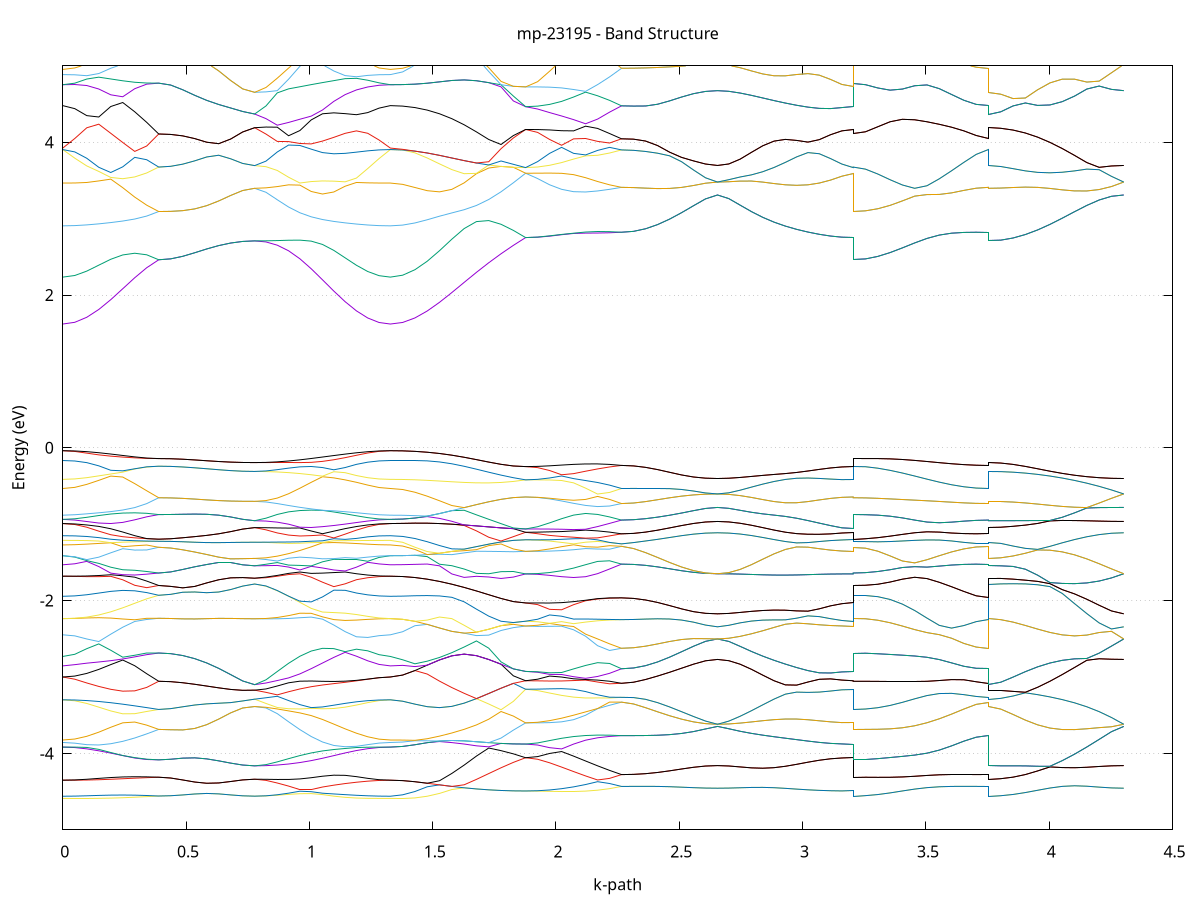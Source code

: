 set title 'mp-23195 - Band Structure'
set xlabel 'k-path'
set ylabel 'Energy (eV)'
set grid y
set yrange [-5:5]
set terminal png size 800,600
set output 'mp-23195_bands_gnuplot.png'
plot '-' using 1:2 with lines notitle, '-' using 1:2 with lines notitle, '-' using 1:2 with lines notitle, '-' using 1:2 with lines notitle, '-' using 1:2 with lines notitle, '-' using 1:2 with lines notitle, '-' using 1:2 with lines notitle, '-' using 1:2 with lines notitle, '-' using 1:2 with lines notitle, '-' using 1:2 with lines notitle, '-' using 1:2 with lines notitle, '-' using 1:2 with lines notitle, '-' using 1:2 with lines notitle, '-' using 1:2 with lines notitle, '-' using 1:2 with lines notitle, '-' using 1:2 with lines notitle, '-' using 1:2 with lines notitle, '-' using 1:2 with lines notitle, '-' using 1:2 with lines notitle, '-' using 1:2 with lines notitle, '-' using 1:2 with lines notitle, '-' using 1:2 with lines notitle, '-' using 1:2 with lines notitle, '-' using 1:2 with lines notitle, '-' using 1:2 with lines notitle, '-' using 1:2 with lines notitle, '-' using 1:2 with lines notitle, '-' using 1:2 with lines notitle, '-' using 1:2 with lines notitle, '-' using 1:2 with lines notitle, '-' using 1:2 with lines notitle, '-' using 1:2 with lines notitle, '-' using 1:2 with lines notitle, '-' using 1:2 with lines notitle, '-' using 1:2 with lines notitle, '-' using 1:2 with lines notitle, '-' using 1:2 with lines notitle, '-' using 1:2 with lines notitle, '-' using 1:2 with lines notitle, '-' using 1:2 with lines notitle, '-' using 1:2 with lines notitle, '-' using 1:2 with lines notitle, '-' using 1:2 with lines notitle, '-' using 1:2 with lines notitle, '-' using 1:2 with lines notitle, '-' using 1:2 with lines notitle, '-' using 1:2 with lines notitle, '-' using 1:2 with lines notitle, '-' using 1:2 with lines notitle, '-' using 1:2 with lines notitle, '-' using 1:2 with lines notitle, '-' using 1:2 with lines notitle, '-' using 1:2 with lines notitle, '-' using 1:2 with lines notitle, '-' using 1:2 with lines notitle, '-' using 1:2 with lines notitle, '-' using 1:2 with lines notitle, '-' using 1:2 with lines notitle, '-' using 1:2 with lines notitle, '-' using 1:2 with lines notitle, '-' using 1:2 with lines notitle, '-' using 1:2 with lines notitle, '-' using 1:2 with lines notitle, '-' using 1:2 with lines notitle, '-' using 1:2 with lines notitle, '-' using 1:2 with lines notitle, '-' using 1:2 with lines notitle, '-' using 1:2 with lines notitle, '-' using 1:2 with lines notitle, '-' using 1:2 with lines notitle, '-' using 1:2 with lines notitle, '-' using 1:2 with lines notitle, '-' using 1:2 with lines notitle, '-' using 1:2 with lines notitle, '-' using 1:2 with lines notitle, '-' using 1:2 with lines notitle, '-' using 1:2 with lines notitle, '-' using 1:2 with lines notitle, '-' using 1:2 with lines notitle, '-' using 1:2 with lines notitle, '-' using 1:2 with lines notitle, '-' using 1:2 with lines notitle, '-' using 1:2 with lines notitle, '-' using 1:2 with lines notitle, '-' using 1:2 with lines notitle, '-' using 1:2 with lines notitle, '-' using 1:2 with lines notitle, '-' using 1:2 with lines notitle, '-' using 1:2 with lines notitle, '-' using 1:2 with lines notitle, '-' using 1:2 with lines notitle, '-' using 1:2 with lines notitle, '-' using 1:2 with lines notitle, '-' using 1:2 with lines notitle, '-' using 1:2 with lines notitle, '-' using 1:2 with lines notitle, '-' using 1:2 with lines notitle, '-' using 1:2 with lines notitle, '-' using 1:2 with lines notitle, '-' using 1:2 with lines notitle, '-' using 1:2 with lines notitle, '-' using 1:2 with lines notitle, '-' using 1:2 with lines notitle, '-' using 1:2 with lines notitle, '-' using 1:2 with lines notitle, '-' using 1:2 with lines notitle, '-' using 1:2 with lines notitle, '-' using 1:2 with lines notitle
0.000000 -18.262280
0.048630 -18.259180
0.097261 -18.249880
0.145891 -18.234480
0.194522 -18.213280
0.243152 -18.186780
0.291783 -18.155480
0.340413 -18.120080
0.389044 -18.081680
0.389044 -18.081680
0.437674 -18.080680
0.486305 -18.077980
0.534935 -18.073780
0.583566 -18.068680
0.632196 -18.063580
0.680827 -18.059080
0.729457 -18.056080
0.778088 -18.055080
0.778088 -18.055080
0.823937 -18.059680
0.869786 -18.073080
0.915635 -18.093380
0.961485 -18.118180
1.007334 -18.145180
1.053183 -18.172080
1.099032 -18.197380
1.144882 -18.219580
1.190731 -18.237780
1.236580 -18.251280
1.282429 -18.259580
1.328279 -18.262280
1.328279 -18.262280
1.378150 -18.257980
1.428022 -18.245180
1.477893 -18.223780
1.527765 -18.194280
1.577636 -18.156980
1.627508 -18.112180
1.677379 -18.060580
1.727251 -18.002780
1.777122 -17.939680
1.826994 -17.871980
1.876865 -17.800980
1.876865 -17.800980
1.925496 -17.798280
1.974126 -17.790080
2.022757 -17.776580
2.071387 -17.758180
2.120018 -17.735380
2.168648 -17.709180
2.217279 -17.681680
2.265909 -17.663880
2.265909 -17.663880
2.314540 -17.662180
2.363170 -17.657080
2.411800 -17.649280
2.460431 -17.639680
2.509061 -17.629480
2.557692 -17.620280
2.606322 -17.613980
2.654953 -17.611680
2.654953 -17.611680
2.700802 -17.616180
2.746651 -17.628880
2.792501 -17.647980
2.838350 -17.671080
2.884199 -17.695780
2.930048 -17.720280
2.975898 -17.742980
3.021747 -17.762880
3.067596 -17.779180
3.113445 -17.791180
3.159295 -17.798480
3.205144 -17.800980
3.205144 -18.081680
3.255015 -18.077480
3.304887 -18.065080
3.354758 -18.044480
3.404630 -18.016080
3.454501 -17.980180
3.504373 -17.937180
3.554244 -17.887780
3.604116 -17.832680
3.653987 -17.772980
3.703859 -17.710580
3.753730 -17.663880
3.753730 -18.055080
3.803602 -18.050880
3.853473 -18.038380
3.903345 -18.017780
3.953216 -17.989280
4.003088 -17.953280
4.052959 -17.910080
4.102831 -17.860380
4.152702 -17.804780
4.202574 -17.744280
4.252445 -17.679480
4.302317 -17.611680
e
0.000000 -17.844780
0.048630 -17.850280
0.097261 -17.866080
0.145891 -17.890980
0.194522 -17.922980
0.243152 -17.960080
0.291783 -18.000080
0.340413 -18.041180
0.389044 -18.081680
0.389044 -18.081680
0.437674 -18.080680
0.486305 -18.077980
0.534935 -18.073780
0.583566 -18.068680
0.632196 -18.063580
0.680827 -18.059080
0.729457 -18.056080
0.778088 -18.055080
0.778088 -18.055080
0.823937 -18.052180
0.869786 -18.043880
0.915635 -18.030280
0.961485 -18.011880
1.007334 -17.989380
1.053183 -17.963880
1.099032 -17.936580
1.144882 -17.909180
1.190731 -17.883980
1.236580 -17.863280
1.282429 -17.849580
1.328279 -17.844780
1.328279 -17.844780
1.378150 -17.840780
1.428022 -17.829080
1.477893 -17.809680
1.527765 -17.782780
1.577636 -17.748780
1.627508 -17.708280
1.677379 -17.661580
1.727251 -17.609680
1.777122 -17.653680
1.826994 -17.727780
1.876865 -17.800980
1.876865 -17.800980
1.925496 -17.798180
1.974126 -17.789780
2.022757 -17.775980
2.071387 -17.757180
2.120018 -17.733980
2.168648 -17.707280
2.217279 -17.679680
2.265909 -17.663880
2.265909 -17.663880
2.314540 -17.662180
2.363170 -17.657080
2.411800 -17.649280
2.460431 -17.639680
2.509061 -17.629480
2.557692 -17.620280
2.606322 -17.613980
2.654953 -17.611680
2.654953 -17.611680
2.700802 -17.616180
2.746651 -17.628880
2.792501 -17.647980
2.838350 -17.671080
2.884199 -17.695780
2.930048 -17.720280
2.975898 -17.742980
3.021747 -17.762880
3.067596 -17.779180
3.113445 -17.791180
3.159295 -17.798480
3.205144 -17.800980
3.205144 -18.081680
3.255015 -18.077480
3.304887 -18.065080
3.354758 -18.044480
3.404630 -18.016080
3.454501 -17.980180
3.504373 -17.937180
3.554244 -17.887780
3.604116 -17.832680
3.653987 -17.772980
3.703859 -17.710580
3.753730 -17.663880
3.753730 -18.055080
3.803602 -18.050880
3.853473 -18.038380
3.903345 -18.017780
3.953216 -17.989280
4.003088 -17.953280
4.052959 -17.910080
4.102831 -17.860380
4.152702 -17.804780
4.202574 -17.744280
4.252445 -17.679480
4.302317 -17.611680
e
0.000000 -17.221280
0.048630 -17.220080
0.097261 -17.216080
0.145891 -17.208380
0.194522 -17.196480
0.243152 -17.180180
0.291783 -17.159780
0.340413 -17.136180
0.389044 -17.110180
0.389044 -17.110180
0.437674 -17.110680
0.486305 -17.112080
0.534935 -17.114980
0.583566 -17.119880
0.632196 -17.127080
0.680827 -17.135580
0.729457 -17.142480
0.778088 -17.145080
0.778088 -17.145080
0.823937 -17.147080
0.869786 -17.152380
0.915635 -17.160180
0.961485 -17.169280
1.007334 -17.178980
1.053183 -17.188580
1.099032 -17.197580
1.144882 -17.205580
1.190731 -17.212180
1.236580 -17.217180
1.282429 -17.220180
1.328279 -17.221280
1.328279 -17.221280
1.378150 -17.228180
1.428022 -17.248780
1.477893 -17.281980
1.527765 -17.326280
1.577636 -17.380080
1.627508 -17.441580
1.677379 -17.508880
1.727251 -17.580180
1.777122 -17.553180
1.826994 -17.493080
1.876865 -17.430480
1.876865 -17.430480
1.925496 -17.435280
1.974126 -17.449080
2.022757 -17.470780
2.071387 -17.498480
2.120018 -17.530180
2.168648 -17.563780
2.217279 -17.595780
2.265909 -17.612880
2.265909 -17.612880
2.314540 -17.612780
2.363170 -17.612680
2.411800 -17.612480
2.460431 -17.612280
2.509061 -17.612080
2.557692 -17.611880
2.606322 -17.611680
2.654953 -17.611680
2.654953 -17.611680
2.700802 -17.609180
2.746651 -17.601980
2.792501 -17.590180
2.838350 -17.574280
2.884199 -17.554880
2.930048 -17.532780
2.975898 -17.509280
3.021747 -17.485780
3.067596 -17.464080
3.113445 -17.446280
3.159295 -17.434580
3.205144 -17.430480
3.205144 -17.110180
3.255015 -17.115480
3.304887 -17.131680
3.354758 -17.159080
3.404630 -17.197280
3.454501 -17.245080
3.504373 -17.300780
3.554244 -17.362480
3.604116 -17.428480
3.653987 -17.496580
3.703859 -17.564280
3.753730 -17.612880
3.753730 -17.145080
3.803602 -17.142780
3.853473 -17.135680
3.903345 -17.124280
3.953216 -17.164580
4.003088 -17.214480
4.052959 -17.271780
4.102831 -17.334880
4.152702 -17.402080
4.202574 -17.471580
4.252445 -17.541880
4.302317 -17.611680
e
0.000000 -17.029880
0.048630 -17.028780
0.097261 -17.025680
0.145891 -17.022280
0.194522 -17.023080
0.243152 -17.035580
0.291783 -17.057580
0.340413 -17.083380
0.389044 -17.110180
0.389044 -17.110180
0.437674 -17.110580
0.486305 -17.112080
0.534935 -17.114980
0.583566 -17.119880
0.632196 -17.127080
0.680827 -17.135580
0.729457 -17.142480
0.778088 -17.145080
0.778088 -17.145080
0.823937 -17.138380
0.869786 -17.119180
0.915635 -17.090280
0.961485 -17.056980
1.007334 -17.052080
1.053183 -17.047080
1.099032 -17.042380
1.144882 -17.038180
1.190731 -17.034680
1.236580 -17.032080
1.282429 -17.030380
1.328279 -17.029880
1.328279 -17.029880
1.378150 -17.026680
1.428022 -17.017480
1.477893 -17.002080
1.527765 -17.031680
1.577636 -17.074480
1.627508 -17.124380
1.677379 -17.179980
1.727251 -17.239880
1.777122 -17.302580
1.826994 -17.366580
1.876865 -17.430480
1.876865 -17.430480
1.925496 -17.435080
1.974126 -17.448280
2.022757 -17.469080
2.071387 -17.496080
2.120018 -17.527280
2.168648 -17.560680
2.217279 -17.593080
2.265909 -17.612780
2.265909 -17.612780
2.314540 -17.612780
2.363170 -17.612680
2.411800 -17.612480
2.460431 -17.612280
2.509061 -17.611980
2.557692 -17.611880
2.606322 -17.611680
2.654953 -17.611680
2.654953 -17.611680
2.700802 -17.609180
2.746651 -17.601980
2.792501 -17.590180
2.838350 -17.574280
2.884199 -17.554880
2.930048 -17.532780
2.975898 -17.509280
3.021747 -17.485780
3.067596 -17.464080
3.113445 -17.446280
3.159295 -17.434580
3.205144 -17.430480
3.205144 -17.110180
3.255015 -17.115480
3.304887 -17.131680
3.354758 -17.159080
3.404630 -17.197280
3.454501 -17.245080
3.504373 -17.300780
3.554244 -17.362480
3.604116 -17.428480
3.653987 -17.496580
3.703859 -17.564280
3.753730 -17.612780
3.753730 -17.145080
3.803602 -17.142780
3.853473 -17.135680
3.903345 -17.124280
3.953216 -17.164580
4.003088 -17.214480
4.052959 -17.271780
4.102831 -17.334880
4.152702 -17.402080
4.202574 -17.471580
4.252445 -17.541880
4.302317 -17.611680
e
0.000000 -17.029780
0.048630 -17.026280
0.097261 -17.016580
0.145891 -17.003080
0.194522 -16.988580
0.243152 -16.982380
0.291783 -16.976280
0.340413 -16.969180
0.389044 -16.963980
0.389044 -16.963980
0.437674 -16.970480
0.486305 -16.987680
0.534935 -17.010080
0.583566 -17.032080
0.632196 -17.049580
0.680827 -17.060880
0.729457 -17.066680
0.778088 -17.068380
0.778088 -17.068380
0.823937 -17.067480
0.869786 -17.065080
0.915635 -17.061480
0.961485 -17.055880
1.007334 -17.026980
1.053183 -17.012680
1.099032 -16.997880
1.144882 -16.983580
1.190731 -16.996180
1.236580 -17.012580
1.282429 -17.025180
1.328279 -17.029780
1.328279 -17.029780
1.378150 -17.026680
1.428022 -17.017480
1.477893 -17.002080
1.527765 -16.980880
1.577636 -16.954380
1.627508 -16.922780
1.677379 -16.886980
1.727251 -16.847480
1.777122 -16.805680
1.826994 -16.764480
1.876865 -16.739880
1.876865 -16.739880
1.925496 -16.739880
1.974126 -16.739980
2.022757 -16.739980
2.071387 -16.739480
2.120018 -16.738280
2.168648 -16.736080
2.217279 -16.732680
2.265909 -16.727880
2.265909 -16.727880
2.314540 -16.760280
2.363170 -16.809980
2.411800 -16.859380
2.460431 -16.904980
2.509061 -16.944180
2.557692 -16.974580
2.606322 -16.993880
2.654953 -17.000580
2.654953 -17.000580
2.700802 -16.994680
2.746651 -16.977780
2.792501 -16.952080
2.838350 -16.920080
2.884199 -16.884680
2.930048 -16.848280
2.975898 -16.813180
3.021747 -16.781680
3.067596 -16.756880
3.113445 -16.742480
3.159295 -16.739380
3.205144 -16.739880
3.205144 -16.963980
3.255015 -16.962080
3.304887 -16.955680
3.354758 -16.944080
3.404630 -16.926780
3.454501 -16.904080
3.504373 -16.876680
3.554244 -16.845480
3.604116 -16.811780
3.653987 -16.777180
3.703859 -16.745080
3.753730 -16.727880
3.753730 -17.068380
3.803602 -17.074680
3.853473 -17.093380
3.903345 -17.123780
3.953216 -17.109180
4.003088 -17.090980
4.052959 -17.070880
4.102831 -17.050280
4.152702 -17.030980
4.202574 -17.014980
4.252445 -17.004280
4.302317 -17.000580
e
0.000000 -16.951580
0.048630 -16.954180
0.097261 -16.961680
0.145891 -16.972480
0.194522 -16.981880
0.243152 -16.975780
0.291783 -16.966880
0.340413 -16.962880
0.389044 -16.963980
0.389044 -16.963980
0.437674 -16.970480
0.486305 -16.987680
0.534935 -17.010080
0.583566 -17.032080
0.632196 -17.049580
0.680827 -17.060880
0.729457 -17.066680
0.778088 -17.068380
0.778088 -17.068380
0.823937 -17.066280
0.869786 -17.060380
0.915635 -17.051380
0.961485 -17.040080
1.007334 -17.021580
1.053183 -16.994180
1.099032 -16.980580
1.144882 -16.982880
1.190731 -16.970780
1.236580 -16.960580
1.282429 -16.953880
1.328279 -16.951580
1.328279 -16.951580
1.378150 -16.956780
1.428022 -16.972180
1.477893 -16.997280
1.527765 -16.980880
1.577636 -16.954380
1.627508 -16.922780
1.677379 -16.886980
1.727251 -16.847480
1.777122 -16.805680
1.826994 -16.764480
1.876865 -16.739880
1.876865 -16.739880
1.925496 -16.737680
1.974126 -16.731480
2.022757 -16.722180
2.071387 -16.711080
2.120018 -16.706280
2.168648 -16.714580
2.217279 -16.721880
2.265909 -16.727880
2.265909 -16.727880
2.314540 -16.760280
2.363170 -16.809980
2.411800 -16.859380
2.460431 -16.904980
2.509061 -16.944180
2.557692 -16.974580
2.606322 -16.993880
2.654953 -17.000580
2.654953 -17.000580
2.700802 -16.994680
2.746651 -16.977780
2.792501 -16.952080
2.838350 -16.920080
2.884199 -16.884680
2.930048 -16.848280
2.975898 -16.813180
3.021747 -16.781680
3.067596 -16.756880
3.113445 -16.742480
3.159295 -16.739380
3.205144 -16.739880
3.205144 -16.963980
3.255015 -16.962080
3.304887 -16.955680
3.354758 -16.944080
3.404630 -16.926780
3.454501 -16.904080
3.504373 -16.876680
3.554244 -16.845480
3.604116 -16.811780
3.653987 -16.777180
3.703859 -16.744980
3.753730 -16.727880
3.753730 -17.068380
3.803602 -17.074680
3.853473 -17.093380
3.903345 -17.123780
3.953216 -17.109180
4.003088 -17.090980
4.052959 -17.070880
4.102831 -17.050280
4.152702 -17.030980
4.202574 -17.014980
4.252445 -17.004280
4.302317 -17.000580
e
0.000000 -16.586780
0.048630 -16.590480
0.097261 -16.600380
0.145891 -16.613780
0.194522 -16.627980
0.243152 -16.640780
0.291783 -16.650680
0.340413 -16.656680
0.389044 -16.657680
0.389044 -16.657680
0.437674 -16.651880
0.486305 -16.636980
0.534935 -16.617280
0.583566 -16.597280
0.632196 -16.579680
0.680827 -16.566480
0.729457 -16.558280
0.778088 -16.555580
0.778088 -16.555580
0.823937 -16.560180
0.869786 -16.573680
0.915635 -16.594180
0.961485 -16.618380
1.007334 -16.641980
1.053183 -16.658480
1.099032 -16.661480
1.144882 -16.648880
1.190731 -16.626380
1.236580 -16.603780
1.282429 -16.590480
1.328279 -16.586780
1.328279 -16.586780
1.378150 -16.586080
1.428022 -16.583480
1.477893 -16.578580
1.527765 -16.570780
1.577636 -16.560080
1.627508 -16.546580
1.677379 -16.530580
1.727251 -16.560480
1.777122 -16.605080
1.826994 -16.648080
1.876865 -16.673380
1.876865 -16.673380
1.925496 -16.675380
1.974126 -16.680780
2.022757 -16.688580
2.071387 -16.697380
2.120018 -16.699280
2.168648 -16.688180
2.217279 -16.678480
2.265909 -16.670980
2.265909 -16.670980
2.314540 -16.639680
2.363170 -16.592880
2.411800 -16.547680
2.460431 -16.506680
2.509061 -16.471080
2.557692 -16.441480
2.606322 -16.419680
2.654953 -16.410480
2.654953 -16.410480
2.700802 -16.418680
2.746651 -16.437880
2.792501 -16.463180
2.838350 -16.492780
2.884199 -16.525580
2.930048 -16.560180
2.975898 -16.594780
3.021747 -16.627080
3.067596 -16.653380
3.113445 -16.669280
3.159295 -16.673580
3.205144 -16.673380
3.205144 -16.657680
3.255015 -16.656280
3.304887 -16.652180
3.354758 -16.645880
3.404630 -16.637980
3.454501 -16.629680
3.504373 -16.622980
3.554244 -16.620380
3.604116 -16.624980
3.653987 -16.638280
3.703859 -16.657880
3.753730 -16.670980
3.753730 -16.555580
3.803602 -16.553580
3.853473 -16.547580
3.903345 -16.537780
3.953216 -16.524280
4.003088 -16.507480
4.052959 -16.487680
4.102831 -16.465280
4.152702 -16.440780
4.202574 -16.414880
4.252445 -16.406080
4.302317 -16.410480
e
0.000000 -16.538180
0.048630 -16.544580
0.097261 -16.561180
0.145891 -16.582780
0.194522 -16.605280
0.243152 -16.625680
0.291783 -16.641980
0.340413 -16.652780
0.389044 -16.657680
0.389044 -16.657680
0.437674 -16.651880
0.486305 -16.636980
0.534935 -16.617280
0.583566 -16.597180
0.632196 -16.579680
0.680827 -16.566480
0.729457 -16.558280
0.778088 -16.555580
0.778088 -16.555580
0.823937 -16.555680
0.869786 -16.556080
0.915635 -16.556780
0.961485 -16.557680
1.007334 -16.558580
1.053183 -16.559480
1.099032 -16.560080
1.144882 -16.559880
1.190731 -16.558080
1.236580 -16.552680
1.282429 -16.543380
1.328279 -16.538180
1.328279 -16.538180
1.378150 -16.534780
1.428022 -16.525080
1.477893 -16.509780
1.527765 -16.489680
1.577636 -16.465680
1.627508 -16.477380
1.677379 -16.517480
1.727251 -16.560480
1.777122 -16.605080
1.826994 -16.648080
1.876865 -16.673380
1.876865 -16.673380
1.925496 -16.672680
1.974126 -16.670680
2.022757 -16.668080
2.071387 -16.665480
2.120018 -16.663780
2.168648 -16.663780
2.217279 -16.666080
2.265909 -16.670980
2.265909 -16.670980
2.314540 -16.639680
2.363170 -16.592880
2.411800 -16.547680
2.460431 -16.506680
2.509061 -16.470980
2.557692 -16.441480
2.606322 -16.419680
2.654953 -16.410480
2.654953 -16.410480
2.700802 -16.418680
2.746651 -16.437880
2.792501 -16.463180
2.838350 -16.492780
2.884199 -16.525580
2.930048 -16.560180
2.975898 -16.594780
3.021747 -16.626980
3.067596 -16.653380
3.113445 -16.669280
3.159295 -16.673580
3.205144 -16.673380
3.205144 -16.657680
3.255015 -16.656280
3.304887 -16.652180
3.354758 -16.645880
3.404630 -16.637980
3.454501 -16.629680
3.504373 -16.622980
3.554244 -16.620380
3.604116 -16.624980
3.653987 -16.638280
3.703859 -16.657880
3.753730 -16.670980
3.753730 -16.555580
3.803602 -16.553580
3.853473 -16.547580
3.903345 -16.537680
3.953216 -16.524280
4.003088 -16.507480
4.052959 -16.487680
4.102831 -16.465280
4.152702 -16.440780
4.202574 -16.414880
4.252445 -16.406080
4.302317 -16.410480
e
0.000000 -16.352780
0.048630 -16.349280
0.097261 -16.339880
0.145891 -16.327280
0.194522 -16.313980
0.243152 -16.302080
0.291783 -16.292880
0.340413 -16.286980
0.389044 -16.284380
0.389044 -16.284380
0.437674 -16.282980
0.486305 -16.278980
0.534935 -16.272580
0.583566 -16.264080
0.632196 -16.254380
0.680827 -16.244680
0.729457 -16.236880
0.778088 -16.233680
0.778088 -16.233680
0.823937 -16.238680
0.869786 -16.249580
0.915635 -16.262080
0.961485 -16.274580
1.007334 -16.286780
1.053183 -16.298680
1.099032 -16.310480
1.144882 -16.322380
1.190731 -16.333880
1.236580 -16.343680
1.282429 -16.350380
1.328279 -16.352780
1.328279 -16.352780
1.378150 -16.356480
1.428022 -16.367680
1.477893 -16.385880
1.527765 -16.410680
1.577636 -16.441480
1.627508 -16.477380
1.677379 -16.517480
1.727251 -16.512480
1.777122 -16.492680
1.826994 -16.471680
1.876865 -16.450080
1.876865 -16.450080
1.925496 -16.447980
1.974126 -16.441880
2.022757 -16.432480
2.071387 -16.420780
2.120018 -16.408080
2.168648 -16.395580
2.217279 -16.385180
2.265909 -16.378980
2.265909 -16.378980
2.314540 -16.378380
2.363170 -16.376580
2.411800 -16.373880
2.460431 -16.370480
2.509061 -16.366880
2.557692 -16.363680
2.606322 -16.361380
2.654953 -16.360580
2.654953 -16.360580
2.700802 -16.361880
2.746651 -16.365680
2.792501 -16.371680
2.838350 -16.379580
2.884199 -16.388880
2.930048 -16.399280
2.975898 -16.410280
3.021747 -16.421580
3.067596 -16.432280
3.113445 -16.441480
3.159295 -16.447780
3.205144 -16.450080
3.205144 -16.284380
3.255015 -16.286680
3.304887 -16.293580
3.354758 -16.304680
3.404630 -16.319480
3.454501 -16.336680
3.504373 -16.354480
3.554244 -16.369980
3.604116 -16.380080
3.653987 -16.383180
3.703859 -16.380980
3.753730 -16.378980
3.753730 -16.233680
3.803602 -16.236780
3.853473 -16.245680
3.903345 -16.260080
3.953216 -16.279080
4.003088 -16.301680
4.052959 -16.326380
4.102831 -16.351280
4.152702 -16.374480
4.202574 -16.393480
4.252445 -16.387880
4.302317 -16.360580
e
0.000000 -16.352780
0.048630 -16.346480
0.097261 -16.330780
0.145891 -16.313580
0.194522 -16.301380
0.243152 -16.293680
0.291783 -16.288180
0.340413 -16.284980
0.389044 -16.284380
0.389044 -16.284380
0.437674 -16.282980
0.486305 -16.278980
0.534935 -16.272580
0.583566 -16.264080
0.632196 -16.254380
0.680827 -16.244680
0.729457 -16.236880
0.778088 -16.233680
0.778088 -16.233680
0.823937 -16.234080
0.869786 -16.235480
0.915635 -16.238280
0.961485 -16.243180
1.007334 -16.250880
1.053183 -16.261580
1.099032 -16.275480
1.144882 -16.292380
1.190731 -16.311380
1.236580 -16.330680
1.282429 -16.346380
1.328279 -16.352780
1.328279 -16.352780
1.378150 -16.356480
1.428022 -16.367680
1.477893 -16.385880
1.527765 -16.410680
1.577636 -16.441480
1.627508 -16.438180
1.677379 -16.407780
1.727251 -16.386680
1.777122 -16.407080
1.826994 -16.428380
1.876865 -16.450080
1.876865 -16.450080
1.925496 -16.447080
1.974126 -16.438480
2.022757 -16.425980
2.071387 -16.411780
2.120018 -16.397780
2.168648 -16.386180
2.217279 -16.379180
2.265909 -16.378980
2.265909 -16.378980
2.314540 -16.378380
2.363170 -16.376580
2.411800 -16.373880
2.460431 -16.370480
2.509061 -16.366880
2.557692 -16.363580
2.606322 -16.361380
2.654953 -16.360580
2.654953 -16.360580
2.700802 -16.361880
2.746651 -16.365680
2.792501 -16.371680
2.838350 -16.379580
2.884199 -16.388880
2.930048 -16.399280
2.975898 -16.410280
3.021747 -16.421580
3.067596 -16.432280
3.113445 -16.441480
3.159295 -16.447780
3.205144 -16.450080
3.205144 -16.284380
3.255015 -16.286680
3.304887 -16.293580
3.354758 -16.304680
3.404630 -16.319480
3.454501 -16.336680
3.504373 -16.354480
3.554244 -16.369980
3.604116 -16.380080
3.653987 -16.383180
3.703859 -16.380980
3.753730 -16.378980
3.753730 -16.233680
3.803602 -16.236780
3.853473 -16.245680
3.903345 -16.260080
3.953216 -16.279080
4.003088 -16.301680
4.052959 -16.326380
4.102831 -16.351280
4.152702 -16.374480
4.202574 -16.393480
4.252445 -16.387880
4.302317 -16.360580
e
0.000000 -16.299180
0.048630 -16.297580
0.097261 -16.292380
0.145891 -16.280880
0.194522 -16.260180
0.243152 -16.234080
0.291783 -16.206480
0.340413 -16.179280
0.389044 -16.153280
0.389044 -16.153280
0.437674 -16.153980
0.486305 -16.156180
0.534935 -16.159680
0.583566 -16.164480
0.632196 -16.170280
0.680827 -16.176480
0.729457 -16.181780
0.778088 -16.184080
0.778088 -16.184080
0.823937 -16.186180
0.869786 -16.192380
0.915635 -16.202380
0.961485 -16.215480
1.007334 -16.230780
1.053183 -16.246980
1.099032 -16.262580
1.144882 -16.276080
1.190731 -16.286580
1.236580 -16.293780
1.282429 -16.297780
1.328279 -16.299180
1.328279 -16.299180
1.378150 -16.300680
1.428022 -16.305180
1.477893 -16.312480
1.527765 -16.322680
1.577636 -16.335380
1.627508 -16.350480
1.677379 -16.367680
1.727251 -16.375080
1.777122 -16.340780
1.826994 -16.305580
1.876865 -16.270180
1.876865 -16.270180
1.925496 -16.271380
1.974126 -16.274880
2.022757 -16.280480
2.071387 -16.287580
2.120018 -16.295380
2.168648 -16.302580
2.217279 -16.307380
2.265909 -16.307580
2.265909 -16.307580
2.314540 -16.308680
2.363170 -16.311980
2.411800 -16.317380
2.460431 -16.324780
2.509061 -16.333980
2.557692 -16.344580
2.606322 -16.355180
2.654953 -16.360580
2.654953 -16.360580
2.700802 -16.355180
2.746651 -16.344080
2.792501 -16.332180
2.838350 -16.320780
2.884199 -16.310180
2.930048 -16.300480
2.975898 -16.291880
3.021747 -16.284480
3.067596 -16.278380
3.113445 -16.273880
3.159295 -16.271080
3.205144 -16.270180
3.205144 -16.153280
3.255015 -16.155380
3.304887 -16.161880
3.354758 -16.172280
3.404630 -16.186280
3.454501 -16.203280
3.504373 -16.222680
3.554244 -16.243680
3.604116 -16.265180
3.653987 -16.285280
3.703859 -16.301180
3.753730 -16.307580
3.753730 -16.184080
3.803602 -16.185580
3.853473 -16.190180
3.903345 -16.197980
3.953216 -16.208880
4.003088 -16.222980
4.052959 -16.240180
4.102831 -16.260280
4.152702 -16.282780
4.202574 -16.307380
4.252445 -16.333580
4.302317 -16.360580
e
0.000000 -16.042480
0.048630 -16.044380
0.097261 -16.049980
0.145891 -16.059380
0.194522 -16.072080
0.243152 -16.088180
0.291783 -16.107280
0.340413 -16.129080
0.389044 -16.153280
0.389044 -16.153280
0.437674 -16.153980
0.486305 -16.156180
0.534935 -16.159680
0.583566 -16.164480
0.632196 -16.170280
0.680827 -16.176480
0.729457 -16.181780
0.778088 -16.184080
0.778088 -16.184080
0.823937 -16.178180
0.869786 -16.164680
0.915635 -16.148280
0.961485 -16.130780
1.007334 -16.113380
1.053183 -16.096680
1.099032 -16.081380
1.144882 -16.068080
1.190731 -16.057180
1.236580 -16.049180
1.282429 -16.044180
1.328279 -16.042480
1.328279 -16.042480
1.378150 -16.044480
1.428022 -16.050580
1.477893 -16.060680
1.527765 -16.074880
1.577636 -16.093180
1.627508 -16.115380
1.677379 -16.141180
1.727251 -16.170080
1.777122 -16.201680
1.826994 -16.235280
1.876865 -16.270180
1.876865 -16.270180
1.925496 -16.271080
1.974126 -16.273680
2.022757 -16.277880
2.071387 -16.283480
2.120018 -16.290080
2.168648 -16.297180
2.217279 -16.303580
2.265909 -16.307580
2.265909 -16.307580
2.314540 -16.308680
2.363170 -16.311980
2.411800 -16.317380
2.460431 -16.324780
2.509061 -16.333980
2.557692 -16.344580
2.606322 -16.355080
2.654953 -16.360580
2.654953 -16.360580
2.700802 -16.355180
2.746651 -16.344080
2.792501 -16.332180
2.838350 -16.320780
2.884199 -16.310180
2.930048 -16.300480
2.975898 -16.291880
3.021747 -16.284480
3.067596 -16.278380
3.113445 -16.273880
3.159295 -16.271080
3.205144 -16.270180
3.205144 -16.153280
3.255015 -16.155380
3.304887 -16.161880
3.354758 -16.172280
3.404630 -16.186280
3.454501 -16.203280
3.504373 -16.222680
3.554244 -16.243680
3.604116 -16.265180
3.653987 -16.285280
3.703859 -16.301180
3.753730 -16.307580
3.753730 -16.184080
3.803602 -16.185580
3.853473 -16.190180
3.903345 -16.197980
3.953216 -16.208880
4.003088 -16.222980
4.052959 -16.240180
4.102831 -16.260280
4.152702 -16.282780
4.202574 -16.307380
4.252445 -16.333580
4.302317 -16.360580
e
0.000000 -9.875480
0.048630 -9.881580
0.097261 -9.896480
0.145891 -9.913480
0.194522 -9.927380
0.243152 -9.934680
0.291783 -9.933780
0.340413 -9.924380
0.389044 -9.907480
0.389044 -9.907480
0.437674 -9.923080
0.486305 -9.963080
0.534935 -10.013780
0.583566 -10.064680
0.632196 -10.109180
0.680827 -10.143180
0.729457 -10.164480
0.778088 -10.171680
0.778088 -10.171680
0.823937 -10.168180
0.869786 -10.157480
0.915635 -10.140180
0.961485 -10.116780
1.007334 -10.087980
1.053183 -10.054780
1.099032 -10.018480
1.144882 -9.980580
1.190731 -9.943280
1.236580 -9.909680
1.282429 -9.884880
1.328279 -9.875480
1.328279 -9.875480
1.378150 -9.874680
1.428022 -9.872480
1.477893 -9.868780
1.527765 -9.863880
1.577636 -9.858080
1.627508 -9.851780
1.677379 -9.845480
1.727251 -9.839780
1.777122 -9.835180
1.826994 -9.832180
1.876865 -9.831180
1.876865 -9.831180
1.925496 -9.846680
1.974126 -9.882180
2.022757 -9.920880
2.071387 -9.952480
2.120018 -9.972380
2.168648 -9.978180
2.217279 -9.969080
2.265909 -9.944780
2.265909 -9.944780
2.314540 -9.961780
2.363170 -10.003180
2.411800 -10.053380
2.460431 -10.101980
2.509061 -10.143480
2.557692 -10.174680
2.606322 -10.194080
2.654953 -10.200680
2.654953 -10.200680
2.700802 -10.194780
2.746651 -10.177580
2.792501 -10.149780
2.838350 -10.112680
2.884199 -10.068080
2.930048 -10.018680
2.975898 -9.967780
3.021747 -9.919780
3.067596 -9.879780
3.113445 -9.851480
3.159295 -9.835980
3.205144 -9.831180
3.205144 -9.907480
3.255015 -9.910180
3.304887 -9.917180
3.354758 -9.926180
3.404630 -9.934680
3.454501 -9.941380
3.504373 -9.945480
3.554244 -9.947180
3.604116 -9.947180
3.653987 -9.946180
3.703859 -9.945180
3.753730 -9.944780
3.753730 -10.171680
3.803602 -10.172380
3.853473 -10.174280
3.903345 -10.177180
3.953216 -10.180880
4.003088 -10.184980
4.052959 -10.189080
4.102831 -10.192880
4.152702 -10.196080
4.202574 -10.198580
4.252445 -10.200080
4.302317 -10.200680
e
0.000000 -9.875480
0.048630 -9.872980
0.097261 -9.866180
0.145891 -9.857580
0.194522 -9.851680
0.243152 -9.853680
0.291783 -9.866180
0.340413 -9.886180
0.389044 -9.907480
0.389044 -9.907480
0.437674 -9.923080
0.486305 -9.963080
0.534935 -10.013780
0.583566 -10.064680
0.632196 -10.109180
0.680827 -10.143180
0.729457 -10.164480
0.778088 -10.171680
0.778088 -10.171680
0.823937 -10.162480
0.869786 -10.135080
0.915635 -10.091080
0.961485 -10.033080
1.007334 -9.965880
1.053183 -9.898180
1.099032 -9.844980
1.144882 -9.823680
1.190731 -9.832380
1.236580 -9.852580
1.282429 -9.869280
1.328279 -9.875480
1.328279 -9.875480
1.378150 -9.874680
1.428022 -9.872480
1.477893 -9.868780
1.527765 -9.863880
1.577636 -9.858080
1.627508 -9.851780
1.677379 -9.845480
1.727251 -9.839780
1.777122 -9.835180
1.826994 -9.832180
1.876865 -9.831180
1.876865 -9.831180
1.925496 -9.824880
1.974126 -9.806080
2.022757 -9.775480
2.071387 -9.733880
2.120018 -9.788380
2.168648 -9.853280
2.217279 -9.905880
2.265909 -9.944780
2.265909 -9.944780
2.314540 -9.961780
2.363170 -10.003180
2.411800 -10.053380
2.460431 -10.101980
2.509061 -10.143480
2.557692 -10.174680
2.606322 -10.194080
2.654953 -10.200680
2.654953 -10.200680
2.700802 -10.194780
2.746651 -10.177580
2.792501 -10.149780
2.838350 -10.112680
2.884199 -10.068080
2.930048 -10.018680
2.975898 -9.967780
3.021747 -9.919780
3.067596 -9.879780
3.113445 -9.851480
3.159295 -9.835980
3.205144 -9.831180
3.205144 -9.907480
3.255015 -9.910180
3.304887 -9.917180
3.354758 -9.926180
3.404630 -9.934680
3.454501 -9.941380
3.504373 -9.945480
3.554244 -9.947180
3.604116 -9.947180
3.653987 -9.946180
3.703859 -9.945180
3.753730 -9.944780
3.753730 -10.171680
3.803602 -10.172380
3.853473 -10.174280
3.903345 -10.177180
3.953216 -10.180880
4.003088 -10.184980
4.052959 -10.189080
4.102831 -10.192880
4.152702 -10.196080
4.202574 -10.198580
4.252445 -10.200080
4.302317 -10.200680
e
0.000000 -9.632380
0.048630 -9.623280
0.097261 -9.599580
0.145891 -9.568280
0.194522 -9.535180
0.243152 -9.504480
0.291783 -9.479380
0.340413 -9.464780
0.389044 -9.458480
0.389044 -9.458480
0.437674 -9.456680
0.486305 -9.452680
0.534935 -9.447680
0.583566 -9.442280
0.632196 -9.437080
0.680827 -9.432680
0.729457 -9.429780
0.778088 -9.428780
0.778088 -9.428780
0.823937 -9.430680
0.869786 -9.436280
0.915635 -9.445780
0.961485 -9.458980
1.007334 -9.476180
1.053183 -9.497080
1.099032 -9.521480
1.144882 -9.548580
1.190731 -9.576880
1.236580 -9.603680
1.282429 -9.624380
1.328279 -9.632380
1.328279 -9.632380
1.378150 -9.648680
1.428022 -9.678780
1.477893 -9.702980
1.527765 -9.714880
1.577636 -9.712580
1.627508 -9.696280
1.677379 -9.666480
1.727251 -9.624280
1.777122 -9.570980
1.826994 -9.508080
1.876865 -9.437180
1.876865 -9.437180
1.925496 -9.471380
1.974126 -9.545980
2.022757 -9.630680
2.071387 -9.713180
2.120018 -9.682780
2.168648 -9.623680
2.217279 -9.558580
2.265909 -9.489780
2.265909 -9.489780
2.314540 -9.465080
2.363170 -9.400380
2.411800 -9.311980
2.460431 -9.210880
2.509061 -9.103980
2.557692 -8.997180
2.606322 -8.899880
2.654953 -8.848480
2.654953 -8.848480
2.700802 -8.894280
2.746651 -8.979980
2.792501 -9.071180
2.838350 -9.159380
2.884199 -9.240780
2.930048 -9.312280
2.975898 -9.370980
3.021747 -9.413780
3.067596 -9.438280
3.113445 -9.444980
3.159295 -9.440780
3.205144 -9.437180
3.205144 -9.458480
3.255015 -9.453480
3.304887 -9.443280
3.354758 -9.436880
3.404630 -9.437880
3.454501 -9.444180
3.504373 -9.453480
3.554244 -9.463980
3.604116 -9.473980
3.653987 -9.482380
3.703859 -9.487880
3.753730 -9.489780
3.753730 -9.428780
3.803602 -9.420680
3.853473 -9.396780
3.903345 -9.357480
3.953216 -9.303980
4.003088 -9.237380
4.052959 -9.159380
4.102831 -9.071680
4.152702 -8.976080
4.202574 -8.874580
4.252445 -8.849980
4.302317 -8.848480
e
0.000000 -9.413580
0.048630 -9.414180
0.097261 -9.417180
0.145891 -9.425480
0.194522 -9.442980
0.243152 -9.462680
0.291783 -9.470180
0.340413 -9.462980
0.389044 -9.458480
0.389044 -9.458480
0.437674 -9.456680
0.486305 -9.452680
0.534935 -9.447680
0.583566 -9.442280
0.632196 -9.437080
0.680827 -9.432680
0.729457 -9.429780
0.778088 -9.428780
0.778088 -9.428780
0.823937 -9.428780
0.869786 -9.428580
0.915635 -9.428180
0.961485 -9.427480
1.007334 -9.426380
1.053183 -9.424780
1.099032 -9.422680
1.144882 -9.420180
1.190731 -9.417780
1.236580 -9.415580
1.282429 -9.414080
1.328279 -9.413580
1.328279 -9.413580
1.378150 -9.380080
1.428022 -9.298780
1.477893 -9.190580
1.527765 -9.089980
1.577636 -9.093680
1.627508 -9.097880
1.677379 -9.110980
1.727251 -9.194680
1.777122 -9.278480
1.826994 -9.360080
1.876865 -9.437180
1.876865 -9.437180
1.925496 -9.409780
1.974126 -9.338680
2.022757 -9.241780
2.071387 -9.228180
2.120018 -9.285980
2.168648 -9.350780
2.217279 -9.419580
2.265909 -9.489780
2.265909 -9.489780
2.314540 -9.465080
2.363170 -9.400380
2.411800 -9.311980
2.460431 -9.210880
2.509061 -9.103980
2.557692 -8.997180
2.606322 -8.899880
2.654953 -8.848480
2.654953 -8.848480
2.700802 -8.894280
2.746651 -8.979980
2.792501 -9.071180
2.838350 -9.159380
2.884199 -9.240780
2.930048 -9.312280
2.975898 -9.370980
3.021747 -9.413780
3.067596 -9.438280
3.113445 -9.444980
3.159295 -9.440780
3.205144 -9.437180
3.205144 -9.458480
3.255015 -9.453480
3.304887 -9.443280
3.354758 -9.436880
3.404630 -9.437880
3.454501 -9.444180
3.504373 -9.453480
3.554244 -9.463980
3.604116 -9.473980
3.653987 -9.482380
3.703859 -9.487880
3.753730 -9.489780
3.753730 -9.428780
3.803602 -9.420680
3.853473 -9.396780
3.903345 -9.357480
3.953216 -9.303980
4.003088 -9.237380
4.052959 -9.159380
4.102831 -9.071680
4.152702 -8.976080
4.202574 -8.874580
4.252445 -8.849980
4.302317 -8.848480
e
0.000000 -9.083080
0.048630 -9.124480
0.097261 -9.204580
0.145891 -9.278580
0.194522 -9.326980
0.243152 -9.348680
0.291783 -9.355680
0.340413 -9.353380
0.389044 -9.338280
0.389044 -9.338280
0.437674 -9.318680
0.486305 -9.266180
0.534935 -9.194680
0.583566 -9.116980
0.632196 -9.043280
0.680827 -8.982380
0.729457 -8.941880
0.778088 -8.927580
0.778088 -8.927580
0.823937 -8.950080
0.869786 -9.010780
0.915635 -9.095280
0.961485 -9.188880
1.007334 -9.278780
1.053183 -9.351480
1.099032 -9.389480
1.144882 -9.374980
1.190731 -9.310480
1.236580 -9.218880
1.282429 -9.127780
1.328279 -9.083080
1.328279 -9.083080
1.378150 -9.083480
1.428022 -9.084780
1.477893 -9.086980
1.527765 -9.089980
1.577636 -9.093680
1.627508 -9.097880
1.677379 -9.102280
1.727251 -9.106380
1.777122 -9.109780
1.826994 -9.112080
1.876865 -9.112880
1.876865 -9.112880
1.925496 -9.120580
1.974126 -9.143280
2.022757 -9.179780
2.071387 -9.130580
2.120018 -9.012180
2.168648 -8.892680
2.217279 -8.778680
2.265909 -8.682180
2.265909 -8.682180
2.314540 -8.681380
2.363170 -8.679180
2.411800 -8.675780
2.460431 -8.671880
2.509061 -8.667880
2.557692 -8.664480
2.606322 -8.662180
2.654953 -8.661380
2.654953 -8.661380
2.700802 -8.666780
2.746651 -8.682680
2.792501 -8.708680
2.838350 -8.744080
2.884199 -8.787580
2.930048 -8.837880
2.975898 -8.893180
3.021747 -8.951180
3.067596 -9.008580
3.113445 -9.060280
3.159295 -9.098380
3.205144 -9.112880
3.205144 -9.338280
3.255015 -9.332680
3.304887 -9.312280
3.354758 -9.271180
3.404630 -9.209680
3.454501 -9.132780
3.504373 -9.045880
3.554244 -8.953580
3.604116 -8.860880
3.653987 -8.775080
3.703859 -8.708780
3.753730 -8.682180
3.753730 -8.927580
3.803602 -8.925980
3.853473 -8.921180
3.903345 -8.913680
3.953216 -8.904080
4.003088 -8.893180
4.052959 -8.881880
4.102831 -8.871180
4.152702 -8.861780
4.202574 -8.854580
4.252445 -8.768980
4.302317 -8.661380
e
0.000000 -9.083080
0.048630 -9.089380
0.097261 -9.107980
0.145891 -9.137380
0.194522 -9.175580
0.243152 -9.219480
0.291783 -9.265280
0.340413 -9.307280
0.389044 -9.338280
0.389044 -9.338280
0.437674 -9.318680
0.486305 -9.266180
0.534935 -9.194680
0.583566 -9.116980
0.632196 -9.043280
0.680827 -8.982380
0.729457 -8.941880
0.778088 -8.927580
0.778088 -8.927580
0.823937 -8.930180
0.869786 -8.937880
0.915635 -8.949980
0.961485 -8.965980
1.007334 -8.984580
1.053183 -9.004680
1.099032 -9.024780
1.144882 -9.043680
1.190731 -9.059980
1.236580 -9.072480
1.282429 -9.080380
1.328279 -9.083080
1.328279 -9.083080
1.378150 -9.083480
1.428022 -9.084780
1.477893 -9.086980
1.527765 -9.063880
1.577636 -8.954080
1.627508 -9.029880
1.677379 -9.102280
1.727251 -9.106380
1.777122 -9.109780
1.826994 -9.112080
1.876865 -9.112880
1.876865 -9.112880
1.925496 -9.075480
1.974126 -8.991480
2.022757 -8.892380
2.071387 -8.792480
2.120018 -8.702180
2.168648 -8.637480
2.217279 -8.626580
2.265909 -8.682180
2.265909 -8.682180
2.314540 -8.681380
2.363170 -8.679180
2.411800 -8.675780
2.460431 -8.671880
2.509061 -8.667880
2.557692 -8.664480
2.606322 -8.662180
2.654953 -8.661380
2.654953 -8.661380
2.700802 -8.666780
2.746651 -8.682680
2.792501 -8.708680
2.838350 -8.744080
2.884199 -8.787580
2.930048 -8.837880
2.975898 -8.893180
3.021747 -8.951180
3.067596 -9.008580
3.113445 -9.060280
3.159295 -9.098380
3.205144 -9.112880
3.205144 -9.338280
3.255015 -9.332680
3.304887 -9.312280
3.354758 -9.271180
3.404630 -9.209680
3.454501 -9.132780
3.504373 -9.045880
3.554244 -8.953580
3.604116 -8.860880
3.653987 -8.775080
3.703859 -8.708780
3.753730 -8.682180
3.753730 -8.927580
3.803602 -8.925980
3.853473 -8.921180
3.903345 -8.913680
3.953216 -8.904080
4.003088 -8.893180
4.052959 -8.881880
4.102831 -8.871180
4.152702 -8.861780
4.202574 -8.854580
4.252445 -8.768980
4.302317 -8.661380
e
0.000000 -8.751780
0.048630 -8.698380
0.097261 -8.581380
0.145891 -8.441380
0.194522 -8.292580
0.243152 -8.141180
0.291783 -7.991380
0.340413 -7.846380
0.389044 -7.708680
0.389044 -7.708680
0.437674 -7.714780
0.486305 -7.732380
0.534935 -7.759480
0.583566 -7.792980
0.632196 -7.828380
0.680827 -7.860380
0.729457 -7.882880
0.778088 -7.891080
0.778088 -7.891080
0.823937 -7.899480
0.869786 -7.924380
0.915635 -7.965480
0.961485 -8.022080
1.007334 -8.093280
1.053183 -8.177980
1.099032 -8.274280
1.144882 -8.380180
1.190731 -8.492280
1.236580 -8.605080
1.282429 -8.704780
1.328279 -8.751780
1.328279 -8.751780
1.378150 -8.760880
1.428022 -8.787480
1.477893 -8.830080
1.527765 -8.886580
1.577636 -8.922980
1.627508 -8.771280
1.677379 -8.611580
1.727251 -8.446980
1.777122 -8.280680
1.826994 -8.115880
1.876865 -7.955880
1.876865 -7.955880
1.925496 -7.966180
1.974126 -7.996480
2.022757 -8.044780
2.071387 -8.107180
2.120018 -8.176580
2.168648 -8.237880
2.217279 -8.262480
2.265909 -8.236880
2.265909 -8.236880
2.314540 -8.246280
2.363170 -8.273780
2.411800 -8.318480
2.460431 -8.378480
2.509061 -8.451280
2.557692 -8.532980
2.606322 -8.615080
2.654953 -8.661380
2.654953 -8.661380
2.700802 -8.615380
2.746651 -8.529280
2.792501 -8.437280
2.838350 -8.347380
2.884199 -8.262880
2.930048 -8.186080
2.975898 -8.118480
3.021747 -8.061380
3.067596 -8.015880
3.113445 -7.982780
3.159295 -7.962680
3.205144 -7.955880
3.205144 -7.708680
3.255015 -7.715480
3.304887 -7.735580
3.354758 -7.768480
3.404630 -7.813380
3.454501 -7.869180
3.504373 -7.934180
3.554244 -8.006280
3.604116 -8.081780
3.653987 -8.154680
3.703859 -8.213080
3.753730 -8.236880
3.753730 -7.891080
3.803602 -7.899180
3.853473 -7.923280
3.903345 -7.962780
3.953216 -8.016580
4.003088 -8.083480
4.052959 -8.161880
4.102831 -8.249980
4.152702 -8.345980
4.202574 -8.447880
4.252445 -8.553680
4.302317 -8.661380
e
0.000000 -7.108280
0.048630 -7.119080
0.097261 -7.151080
0.145891 -7.203280
0.194522 -7.273980
0.243152 -7.361680
0.291783 -7.464480
0.340413 -7.580780
0.389044 -7.708680
0.389044 -7.708680
0.437674 -7.714780
0.486305 -7.732380
0.534935 -7.759480
0.583566 -7.792980
0.632196 -7.828380
0.680827 -7.860380
0.729457 -7.882880
0.778088 -7.891080
0.778088 -7.891080
0.823937 -7.868480
0.869786 -7.807080
0.915635 -7.720580
0.961485 -7.621780
1.007334 -7.520380
1.053183 -7.422680
1.099032 -7.333380
1.144882 -7.255880
1.190731 -7.192880
1.236580 -7.146380
1.282429 -7.117880
1.328279 -7.108280
1.328279 -7.108280
1.378150 -7.113480
1.428022 -7.129580
1.477893 -7.157780
1.527765 -7.200080
1.577636 -7.258180
1.627508 -7.333380
1.677379 -7.426480
1.727251 -7.536980
1.777122 -7.663580
1.826994 -7.804080
1.876865 -7.955880
1.876865 -7.955880
1.925496 -7.960680
1.974126 -7.975280
2.022757 -7.999580
2.071387 -8.033680
2.120018 -8.077280
2.168648 -8.128880
2.217279 -8.185180
2.265909 -8.236880
2.265909 -8.236880
2.314540 -8.246280
2.363170 -8.273780
2.411800 -8.318480
2.460431 -8.378480
2.509061 -8.451280
2.557692 -8.532980
2.606322 -8.615080
2.654953 -8.661380
2.654953 -8.661380
2.700802 -8.615380
2.746651 -8.529280
2.792501 -8.437280
2.838350 -8.347380
2.884199 -8.262880
2.930048 -8.186080
2.975898 -8.118480
3.021747 -8.061380
3.067596 -8.015880
3.113445 -7.982780
3.159295 -7.962680
3.205144 -7.955880
3.205144 -7.708680
3.255015 -7.715480
3.304887 -7.735580
3.354758 -7.768480
3.404630 -7.813380
3.454501 -7.869180
3.504373 -7.934180
3.554244 -8.006280
3.604116 -8.081780
3.653987 -8.154680
3.703859 -8.213080
3.753730 -8.236880
3.753730 -7.891080
3.803602 -7.899180
3.853473 -7.923280
3.903345 -7.962780
3.953216 -8.016580
4.003088 -8.083480
4.052959 -8.161880
4.102831 -8.249980
4.152702 -8.345980
4.202574 -8.447880
4.252445 -8.553680
4.302317 -8.661380
e
0.000000 -4.589380
0.048630 -4.589480
0.097261 -4.589480
0.145891 -4.588380
0.194522 -4.585480
0.243152 -4.580580
0.291783 -4.573780
0.340413 -4.565880
0.389044 -4.558080
0.389044 -4.558080
0.437674 -4.554280
0.486305 -4.544180
0.534935 -4.531480
0.583566 -4.524380
0.632196 -4.530080
0.680827 -4.543680
0.729457 -4.555480
0.778088 -4.559980
0.778088 -4.559980
0.823937 -4.556680
0.869786 -4.547680
0.915635 -4.536480
0.961485 -4.527680
1.007334 -4.526280
1.053183 -4.539280
1.099032 -4.559880
1.144882 -4.575280
1.190731 -4.584480
1.236580 -4.588480
1.282429 -4.589480
1.328279 -4.589380
1.328279 -4.589380
1.378150 -4.590780
1.428022 -4.583080
1.477893 -4.560780
1.527765 -4.523880
1.577636 -4.473380
1.627508 -4.450380
1.677379 -4.465380
1.727251 -4.477080
1.777122 -4.485480
1.826994 -4.490480
1.876865 -4.492080
1.876865 -4.492080
1.925496 -4.493580
1.974126 -4.496680
2.022757 -4.499380
2.071387 -4.499080
2.120018 -4.493780
2.168648 -4.481780
2.217279 -4.461580
2.265909 -4.432480
2.265909 -4.432480
2.314540 -4.431980
2.363170 -4.431380
2.411800 -4.432380
2.460431 -4.436180
2.509061 -4.442280
2.557692 -4.448880
2.606322 -4.453980
2.654953 -4.455880
2.654953 -4.455880
2.700802 -4.454180
2.746651 -4.450080
2.792501 -4.445980
2.838350 -4.445080
2.884199 -4.449280
2.930048 -4.457680
2.975898 -4.467680
3.021747 -4.476880
3.067596 -4.484080
3.113445 -4.488780
3.159295 -4.491380
3.205144 -4.492080
3.205144 -4.558080
3.255015 -4.553080
3.304887 -4.538880
3.354758 -4.517380
3.404630 -4.491880
3.454501 -4.467380
3.504373 -4.448480
3.554244 -4.437180
3.604116 -4.432380
3.653987 -4.431480
3.703859 -4.432080
3.753730 -4.432480
3.753730 -4.559980
3.803602 -4.554280
3.853473 -4.537780
3.903345 -4.512780
3.953216 -4.482780
4.003088 -4.453480
4.052959 -4.431780
4.102831 -4.423980
4.152702 -4.429680
4.202574 -4.441680
4.252445 -4.451980
4.302317 -4.455880
e
0.000000 -4.560880
0.048630 -4.559280
0.097261 -4.555180
0.145891 -4.550180
0.194522 -4.546480
0.243152 -4.545180
0.291783 -4.546880
0.340413 -4.551380
0.389044 -4.558080
0.389044 -4.558080
0.437674 -4.554280
0.486305 -4.544180
0.534935 -4.531480
0.583566 -4.524380
0.632196 -4.530080
0.680827 -4.543680
0.729457 -4.555480
0.778088 -4.559980
0.778088 -4.559980
0.823937 -4.555280
0.869786 -4.541680
0.915635 -4.520880
0.961485 -4.495080
1.007334 -4.501280
1.053183 -4.521280
1.099032 -4.530980
1.144882 -4.540080
1.190731 -4.548480
1.236580 -4.555080
1.282429 -4.559380
1.328279 -4.560880
1.328279 -4.560880
1.378150 -4.542380
1.428022 -4.499180
1.477893 -4.437180
1.527765 -4.411980
1.577636 -4.432380
1.627508 -4.450380
1.677379 -4.465380
1.727251 -4.477080
1.777122 -4.485480
1.826994 -4.490480
1.876865 -4.492080
1.876865 -4.492080
1.925496 -4.488880
1.974126 -4.478980
2.022757 -4.462180
2.071387 -4.438380
2.120018 -4.407680
2.168648 -4.370480
2.217279 -4.394380
2.265909 -4.432480
2.265909 -4.432480
2.314540 -4.431980
2.363170 -4.431380
2.411800 -4.432380
2.460431 -4.436180
2.509061 -4.442280
2.557692 -4.448880
2.606322 -4.453980
2.654953 -4.455880
2.654953 -4.455880
2.700802 -4.454180
2.746651 -4.450080
2.792501 -4.445980
2.838350 -4.445080
2.884199 -4.449280
2.930048 -4.457680
2.975898 -4.467680
3.021747 -4.476880
3.067596 -4.484080
3.113445 -4.488780
3.159295 -4.491380
3.205144 -4.492080
3.205144 -4.558080
3.255015 -4.553080
3.304887 -4.538880
3.354758 -4.517380
3.404630 -4.491880
3.454501 -4.467380
3.504373 -4.448480
3.554244 -4.437180
3.604116 -4.432380
3.653987 -4.431480
3.703859 -4.432080
3.753730 -4.432480
3.753730 -4.559980
3.803602 -4.554280
3.853473 -4.537780
3.903345 -4.512780
3.953216 -4.482780
4.003088 -4.453480
4.052959 -4.431780
4.102831 -4.423980
4.152702 -4.429680
4.202574 -4.441680
4.252445 -4.451980
4.302317 -4.455880
e
0.000000 -4.350980
0.048630 -4.350580
0.097261 -4.348680
0.145891 -4.344780
0.194522 -4.338880
0.243152 -4.331780
0.291783 -4.324580
0.340413 -4.317880
0.389044 -4.311880
0.389044 -4.311880
0.437674 -4.322480
0.486305 -4.347780
0.534935 -4.374980
0.583566 -4.391180
0.632196 -4.387180
0.680827 -4.368180
0.729457 -4.347280
0.778088 -4.337980
0.778088 -4.337980
0.823937 -4.353180
0.869786 -4.387780
0.915635 -4.428080
0.961485 -4.467280
1.007334 -4.467280
1.053183 -4.440380
1.099032 -4.416080
1.144882 -4.395080
1.190731 -4.377580
1.236580 -4.363680
1.282429 -4.354380
1.328279 -4.350980
1.328279 -4.350980
1.378150 -4.356480
1.428022 -4.370980
1.477893 -4.390780
1.527765 -4.411980
1.577636 -4.432380
1.627508 -4.411280
1.677379 -4.340280
1.727251 -4.264380
1.777122 -4.188480
1.826994 -4.117980
1.876865 -4.056780
1.876865 -4.056780
1.925496 -4.076780
1.974126 -4.123080
2.022757 -4.179380
2.071387 -4.237980
2.120018 -4.295180
2.168648 -4.348080
2.217279 -4.327080
2.265909 -4.277680
2.265909 -4.277680
2.314540 -4.274680
2.363170 -4.265580
2.411800 -4.249880
2.460431 -4.228580
2.509061 -4.204480
2.557692 -4.181980
2.606322 -4.165680
2.654953 -4.159780
2.654953 -4.159780
2.700802 -4.164880
2.746651 -4.177180
2.792501 -4.189480
2.838350 -4.194180
2.884199 -4.187080
2.930048 -4.168780
2.975898 -4.143180
3.021747 -4.115280
3.067596 -4.089780
3.113445 -4.070780
3.159295 -4.060080
3.205144 -4.056780
3.205144 -4.311880
3.255015 -4.312480
3.304887 -4.313580
3.354758 -4.312780
3.404630 -4.308380
3.454501 -4.299680
3.504373 -4.288780
3.554244 -4.280280
3.604116 -4.276480
3.653987 -4.276180
3.703859 -4.277180
3.753730 -4.277680
3.753730 -4.337980
3.803602 -4.331280
3.853473 -4.311080
3.903345 -4.277180
3.953216 -4.229680
4.003088 -4.177080
4.052959 -4.185680
4.102831 -4.187880
4.152702 -4.181680
4.202574 -4.171380
4.252445 -4.162980
4.302317 -4.159780
e
0.000000 -4.350980
0.048630 -4.347680
0.097261 -4.338780
0.145891 -4.327180
0.194522 -4.316180
0.243152 -4.308580
0.291783 -4.305680
0.340413 -4.307280
0.389044 -4.311880
0.389044 -4.311880
0.437674 -4.322480
0.486305 -4.347780
0.534935 -4.374980
0.583566 -4.391080
0.632196 -4.387180
0.680827 -4.368180
0.729457 -4.347280
0.778088 -4.337980
0.778088 -4.337980
0.823937 -4.339180
0.869786 -4.341480
0.915635 -4.341280
0.961485 -4.334280
1.007334 -4.318580
1.053183 -4.298880
1.099032 -4.285380
1.144882 -4.287480
1.190731 -4.304480
1.236580 -4.326780
1.282429 -4.344380
1.328279 -4.350980
1.328279 -4.350980
1.378150 -4.356480
1.428022 -4.370980
1.477893 -4.390780
1.527765 -4.357780
1.577636 -4.262480
1.627508 -4.153580
1.677379 -4.035380
1.727251 -3.929680
1.777122 -3.964180
1.826994 -4.005880
1.876865 -4.056780
1.876865 -4.056780
1.925496 -4.042080
1.974126 -4.000980
2.022757 -3.975780
2.071387 -4.035880
2.120018 -4.099580
2.168648 -4.162780
2.217279 -4.222680
2.265909 -4.277680
2.265909 -4.277680
2.314540 -4.274680
2.363170 -4.265580
2.411800 -4.249880
2.460431 -4.228580
2.509061 -4.204480
2.557692 -4.181880
2.606322 -4.165680
2.654953 -4.159780
2.654953 -4.159780
2.700802 -4.164880
2.746651 -4.177180
2.792501 -4.189480
2.838350 -4.194180
2.884199 -4.187080
2.930048 -4.168780
2.975898 -4.143180
3.021747 -4.115280
3.067596 -4.089780
3.113445 -4.070780
3.159295 -4.060080
3.205144 -4.056780
3.205144 -4.311880
3.255015 -4.312480
3.304887 -4.313580
3.354758 -4.312780
3.404630 -4.308380
3.454501 -4.299580
3.504373 -4.288780
3.554244 -4.280280
3.604116 -4.276480
3.653987 -4.276180
3.703859 -4.277180
3.753730 -4.277680
3.753730 -4.337980
3.803602 -4.331280
3.853473 -4.311080
3.903345 -4.277180
3.953216 -4.229680
4.003088 -4.177080
4.052959 -4.185680
4.102831 -4.187880
4.152702 -4.181680
4.202574 -4.171380
4.252445 -4.162980
4.302317 -4.159780
e
0.000000 -3.917580
0.048630 -3.923680
0.097261 -3.940680
0.145891 -3.966080
0.194522 -3.996480
0.243152 -4.028880
0.291783 -4.060880
0.340413 -4.080080
0.389044 -4.084680
0.389044 -4.084680
0.437674 -4.076680
0.486305 -4.062280
0.534935 -4.058380
0.583566 -4.071880
0.632196 -4.097680
0.680827 -4.127380
0.729457 -4.152580
0.778088 -4.163180
0.778088 -4.163180
0.823937 -4.160480
0.869786 -4.152480
0.915635 -4.139080
0.961485 -4.119880
1.007334 -4.094780
1.053183 -4.063980
1.099032 -4.029380
1.144882 -3.994280
1.190731 -3.962780
1.236580 -3.938380
1.282429 -3.922980
1.328279 -3.917580
1.328279 -3.917580
1.378150 -3.908980
1.428022 -3.886880
1.477893 -3.859780
1.527765 -3.844880
1.577636 -3.858780
1.627508 -3.877380
1.677379 -3.900980
1.727251 -3.914480
1.777122 -3.869580
1.826994 -3.875880
1.876865 -3.877980
1.876865 -3.877980
1.925496 -3.890480
1.974126 -3.925180
2.022757 -3.941680
2.071387 -3.878180
2.120018 -3.827180
2.168648 -3.795780
2.217279 -3.778080
2.265909 -3.767480
2.265909 -3.767480
2.314540 -3.767280
2.363170 -3.766180
2.411800 -3.762680
2.460431 -3.754580
2.509061 -3.739180
2.557692 -3.714580
2.606322 -3.680280
2.654953 -3.646880
2.654953 -3.646880
2.700802 -3.677480
2.746651 -3.710480
2.792501 -3.737980
2.838350 -3.761280
2.884199 -3.781880
2.930048 -3.801080
2.975898 -3.819980
3.021747 -3.838880
3.067596 -3.856080
3.113445 -3.869080
3.159295 -3.875980
3.205144 -3.877980
3.205144 -4.084680
3.255015 -4.080280
3.304887 -4.068880
3.354758 -4.054280
3.404630 -4.039180
3.454501 -4.022280
3.504373 -3.997180
3.554244 -3.957080
3.604116 -3.901780
3.653987 -3.839980
3.703859 -3.788380
3.753730 -3.767480
3.753730 -4.163180
3.803602 -4.162880
3.853473 -4.162580
3.903345 -4.163780
3.953216 -4.168580
4.003088 -4.168780
4.052959 -4.095080
4.102831 -4.010180
4.152702 -3.916280
4.202574 -3.816780
4.252445 -3.715980
4.302317 -3.646880
e
0.000000 -3.917580
0.048630 -3.917880
0.097261 -3.922080
0.145891 -3.947480
0.194522 -3.988480
0.243152 -4.027680
0.291783 -4.055480
0.340413 -4.075680
0.389044 -4.084680
0.389044 -4.084680
0.437674 -4.076680
0.486305 -4.062280
0.534935 -4.058380
0.583566 -4.071880
0.632196 -4.097680
0.680827 -4.127380
0.729457 -4.152580
0.778088 -4.163180
0.778088 -4.163180
0.823937 -4.147280
0.869786 -4.111080
0.915635 -4.069080
0.961485 -4.028680
1.007334 -3.994280
1.053183 -3.967880
1.099032 -3.949480
1.144882 -3.935880
1.190731 -3.923380
1.236580 -3.919180
1.282429 -3.917880
1.328279 -3.917580
1.328279 -3.917580
1.378150 -3.908980
1.428022 -3.886880
1.477893 -3.859780
1.527765 -3.838680
1.577636 -3.830980
1.627508 -3.835880
1.677379 -3.847280
1.727251 -3.859580
1.777122 -3.869580
1.826994 -3.875880
1.876865 -3.877980
1.876865 -3.877980
1.925496 -3.863080
1.974126 -3.832280
2.022757 -3.802380
2.071387 -3.779780
2.120018 -3.766080
2.168648 -3.760580
2.217279 -3.761480
2.265909 -3.767480
2.265909 -3.767480
2.314540 -3.767280
2.363170 -3.766180
2.411800 -3.762680
2.460431 -3.754580
2.509061 -3.739180
2.557692 -3.714580
2.606322 -3.680280
2.654953 -3.646880
2.654953 -3.646880
2.700802 -3.677480
2.746651 -3.710480
2.792501 -3.737980
2.838350 -3.761280
2.884199 -3.781880
2.930048 -3.801080
2.975898 -3.819980
3.021747 -3.838880
3.067596 -3.856080
3.113445 -3.869080
3.159295 -3.875980
3.205144 -3.877980
3.205144 -4.084680
3.255015 -4.080280
3.304887 -4.068880
3.354758 -4.054280
3.404630 -4.039180
3.454501 -4.022280
3.504373 -3.997180
3.554244 -3.957080
3.604116 -3.901780
3.653987 -3.839980
3.703859 -3.788380
3.753730 -3.767480
3.753730 -4.163180
3.803602 -4.162880
3.853473 -4.162580
3.903345 -4.163780
3.953216 -4.168580
4.003088 -4.168780
4.052959 -4.095080
4.102831 -4.010180
4.152702 -3.916280
4.202574 -3.816780
4.252445 -3.715980
4.302317 -3.646880
e
0.000000 -3.857180
0.048630 -3.866080
0.097261 -3.885880
0.145891 -3.890180
0.194522 -3.873580
0.243152 -3.842380
0.291783 -3.798380
0.340413 -3.744580
0.389044 -3.686080
0.389044 -3.686080
0.437674 -3.690680
0.486305 -3.693080
0.534935 -3.673680
0.583566 -3.624080
0.632196 -3.551280
0.680827 -3.469580
0.729457 -3.405780
0.778088 -3.386880
0.778088 -3.386880
0.823937 -3.405080
0.869786 -3.479780
0.915635 -3.586180
0.961485 -3.688680
1.007334 -3.779080
1.053183 -3.850780
1.099032 -3.896280
1.144882 -3.912880
1.190731 -3.907480
1.236580 -3.885480
1.282429 -3.865180
1.328279 -3.857180
1.328279 -3.857180
1.378150 -3.851480
1.428022 -3.834680
1.477893 -3.835280
1.527765 -3.838680
1.577636 -3.830980
1.627508 -3.835880
1.677379 -3.847280
1.727251 -3.859580
1.777122 -3.799680
1.826994 -3.695680
1.876865 -3.600580
1.876865 -3.600580
1.925496 -3.600180
1.974126 -3.597380
2.022757 -3.586980
2.071387 -3.558780
2.120018 -3.500880
2.168648 -3.414980
2.217279 -3.370080
2.265909 -3.329180
2.265909 -3.329180
2.314540 -3.353080
2.363170 -3.401780
2.411800 -3.455480
2.460431 -3.506780
2.509061 -3.551780
2.557692 -3.587480
2.606322 -3.610680
2.654953 -3.618780
2.654953 -3.618780
2.700802 -3.614680
2.746651 -3.603580
2.792501 -3.588380
2.838350 -3.572280
2.884199 -3.558580
2.930048 -3.550380
2.975898 -3.550680
3.021747 -3.559580
3.067596 -3.573380
3.113445 -3.587180
3.159295 -3.597080
3.205144 -3.600580
3.205144 -3.686080
3.255015 -3.685880
3.304887 -3.684380
3.354758 -3.678780
3.404630 -3.664780
3.454501 -3.638580
3.504373 -3.598980
3.554244 -3.547280
3.604116 -3.486080
3.653987 -3.419780
3.703859 -3.358480
3.753730 -3.329180
3.753730 -3.386880
3.803602 -3.420080
3.853473 -3.490380
3.903345 -3.564480
3.953216 -3.626580
4.003088 -3.668480
4.052959 -3.687980
4.102831 -3.688680
4.152702 -3.677780
4.202574 -3.663080
4.252445 -3.651380
4.302317 -3.618780
e
0.000000 -3.824780
0.048630 -3.812180
0.097261 -3.776480
0.145891 -3.722480
0.194522 -3.658180
0.243152 -3.599980
0.291783 -3.589780
0.340413 -3.630280
0.389044 -3.686080
0.389044 -3.686080
0.437674 -3.690680
0.486305 -3.693080
0.534935 -3.673680
0.583566 -3.624080
0.632196 -3.551280
0.680827 -3.469580
0.729457 -3.405780
0.778088 -3.386880
0.778088 -3.386880
0.823937 -3.396480
0.869786 -3.418580
0.915635 -3.443680
0.961485 -3.469980
1.007334 -3.504980
1.053183 -3.555980
1.099032 -3.616780
1.144882 -3.678780
1.190731 -3.735780
1.236580 -3.782480
1.282429 -3.813580
1.328279 -3.824780
1.328279 -3.824780
1.378150 -3.825780
1.428022 -3.829180
1.477893 -3.808180
1.527765 -3.773980
1.577636 -3.733080
1.627508 -3.685280
1.677379 -3.627580
1.727251 -3.552780
1.777122 -3.451780
1.826994 -3.511480
1.876865 -3.600580
1.876865 -3.600580
1.925496 -3.592880
1.974126 -3.571480
2.022757 -3.539480
2.071387 -3.500080
2.120018 -3.456780
2.168648 -3.412780
2.217279 -3.328480
2.265909 -3.329180
2.265909 -3.329180
2.314540 -3.353080
2.363170 -3.401780
2.411800 -3.455480
2.460431 -3.506780
2.509061 -3.551780
2.557692 -3.587480
2.606322 -3.610680
2.654953 -3.618780
2.654953 -3.618780
2.700802 -3.614680
2.746651 -3.603580
2.792501 -3.588380
2.838350 -3.572280
2.884199 -3.558580
2.930048 -3.550380
2.975898 -3.550680
3.021747 -3.559580
3.067596 -3.573380
3.113445 -3.587180
3.159295 -3.596980
3.205144 -3.600580
3.205144 -3.686080
3.255015 -3.685880
3.304887 -3.684380
3.354758 -3.678780
3.404630 -3.664780
3.454501 -3.638580
3.504373 -3.598980
3.554244 -3.547280
3.604116 -3.486080
3.653987 -3.419780
3.703859 -3.358480
3.753730 -3.329180
3.753730 -3.386880
3.803602 -3.420080
3.853473 -3.490380
3.903345 -3.564480
3.953216 -3.626580
4.003088 -3.668480
4.052959 -3.687980
4.102831 -3.688680
4.152702 -3.677780
4.202574 -3.663080
4.252445 -3.651380
4.302317 -3.618780
e
0.000000 -3.298580
0.048630 -3.311280
0.097261 -3.346380
0.145891 -3.394780
0.194522 -3.444080
0.243152 -3.481880
0.291783 -3.480580
0.340413 -3.451180
0.389044 -3.424880
0.389044 -3.424880
0.437674 -3.414080
0.486305 -3.390080
0.534935 -3.366880
0.583566 -3.351680
0.632196 -3.343380
0.680827 -3.335180
0.729457 -3.313680
0.778088 -3.290080
0.778088 -3.290080
0.823937 -3.346380
0.869786 -3.399180
0.915635 -3.415680
0.961485 -3.418480
1.007334 -3.409980
1.053183 -3.416180
1.099032 -3.412280
1.144882 -3.394680
1.190731 -3.367180
1.236580 -3.335480
1.282429 -3.309080
1.328279 -3.298580
1.328279 -3.298580
1.378150 -3.317080
1.428022 -3.355280
1.477893 -3.388680
1.527765 -3.400880
1.577636 -3.384580
1.627508 -3.342480
1.677379 -3.283380
1.727251 -3.353280
1.777122 -3.428680
1.826994 -3.319380
1.876865 -3.160280
1.876865 -3.160280
1.925496 -3.177380
1.974126 -3.209780
2.022757 -3.240580
2.071387 -3.263480
2.120018 -3.274980
2.168648 -3.273880
2.217279 -3.274880
2.265909 -3.266280
2.265909 -3.266280
2.314540 -3.269380
2.363170 -3.292180
2.411800 -3.335480
2.460431 -3.391680
2.509061 -3.453980
2.557692 -3.517180
2.606322 -3.576780
2.654953 -3.618780
2.654953 -3.618780
2.700802 -3.577480
2.746651 -3.514180
2.792501 -3.441680
2.838350 -3.364780
2.884199 -3.289380
2.930048 -3.224780
2.975898 -3.197880
3.021747 -3.201680
3.067596 -3.197580
3.113445 -3.183880
3.159295 -3.167880
3.205144 -3.160280
3.205144 -3.424880
3.255015 -3.419280
3.304887 -3.402080
3.354758 -3.372580
3.404630 -3.331980
3.454501 -3.285680
3.504373 -3.243080
3.554244 -3.216780
3.604116 -3.214180
3.653987 -3.231080
3.703859 -3.254580
3.753730 -3.266280
3.753730 -3.290080
3.803602 -3.279680
3.853473 -3.249080
3.903345 -3.206980
3.953216 -3.231280
4.003088 -3.260780
4.052959 -3.295880
4.102831 -3.338080
4.152702 -3.389880
4.202574 -3.453480
4.252445 -3.530180
4.302317 -3.618780
e
0.000000 -3.298580
0.048630 -3.301080
0.097261 -3.308480
0.145891 -3.320480
0.194522 -3.336480
0.243152 -3.355880
0.291783 -3.377680
0.340413 -3.400880
0.389044 -3.424880
0.389044 -3.424880
0.437674 -3.414080
0.486305 -3.390080
0.534935 -3.366880
0.583566 -3.351680
0.632196 -3.343380
0.680827 -3.335180
0.729457 -3.313680
0.778088 -3.290080
0.778088 -3.290080
0.823937 -3.271880
0.869786 -3.252480
0.915635 -3.308480
0.961485 -3.361580
1.007334 -3.400680
1.053183 -3.392180
1.099032 -3.369080
1.144882 -3.345280
1.190731 -3.324680
1.236580 -3.309880
1.282429 -3.301380
1.328279 -3.298580
1.328279 -3.298580
1.378150 -3.317080
1.428022 -3.355280
1.477893 -3.388680
1.527765 -3.400880
1.577636 -3.384580
1.627508 -3.342480
1.677379 -3.283380
1.727251 -3.216080
1.777122 -3.147080
1.826994 -3.083380
1.876865 -3.160280
1.876865 -3.160280
1.925496 -3.158880
1.974126 -3.155180
2.022757 -3.152380
2.071387 -3.160980
2.120018 -3.190680
2.168648 -3.233180
2.217279 -3.264680
2.265909 -3.266280
2.265909 -3.266280
2.314540 -3.269380
2.363170 -3.292180
2.411800 -3.335480
2.460431 -3.391580
2.509061 -3.453980
2.557692 -3.517180
2.606322 -3.576780
2.654953 -3.618780
2.654953 -3.618780
2.700802 -3.577480
2.746651 -3.514180
2.792501 -3.441680
2.838350 -3.364780
2.884199 -3.289380
2.930048 -3.224780
2.975898 -3.197880
3.021747 -3.201680
3.067596 -3.197580
3.113445 -3.183780
3.159295 -3.167880
3.205144 -3.160280
3.205144 -3.424880
3.255015 -3.419280
3.304887 -3.402080
3.354758 -3.372580
3.404630 -3.331980
3.454501 -3.285680
3.504373 -3.243080
3.554244 -3.216780
3.604116 -3.214180
3.653987 -3.231080
3.703859 -3.254580
3.753730 -3.266280
3.753730 -3.290080
3.803602 -3.279680
3.853473 -3.249080
3.903345 -3.206980
3.953216 -3.231280
4.003088 -3.260780
4.052959 -3.295780
4.102831 -3.338080
4.152702 -3.389880
4.202574 -3.453480
4.252445 -3.530180
4.302317 -3.618780
e
0.000000 -2.999980
0.048630 -3.028780
0.097261 -3.078180
0.145891 -3.123380
0.194522 -3.161180
0.243152 -3.185480
0.291783 -3.181480
0.340413 -3.136180
0.389044 -3.055980
0.389044 -3.055980
0.437674 -3.061080
0.486305 -3.075180
0.534935 -3.095380
0.583566 -3.118480
0.632196 -3.141980
0.680827 -3.162780
0.729457 -3.174480
0.778088 -3.172280
0.778088 -3.172280
0.823937 -3.200780
0.869786 -3.234080
0.915635 -3.193180
0.961485 -3.156480
1.007334 -3.127080
1.053183 -3.104780
1.099032 -3.086780
1.144882 -3.069580
1.190731 -3.050480
1.236580 -3.029480
1.282429 -3.009480
1.328279 -2.999980
1.328279 -2.999980
1.378150 -2.974880
1.428022 -2.915580
1.477893 -2.961480
1.527765 -3.054380
1.577636 -3.138280
1.627508 -3.213380
1.677379 -3.283180
1.727251 -3.216080
1.777122 -3.147080
1.826994 -3.083380
1.876865 -3.048980
1.876865 -3.048980
1.925496 -3.050480
1.974126 -3.052780
2.022757 -3.051980
2.071387 -3.046680
2.120018 -3.040380
2.168648 -3.065780
2.217279 -3.089180
2.265909 -3.082480
2.265909 -3.082480
2.314540 -3.068380
2.363170 -3.032780
2.411800 -2.987780
2.460431 -2.938480
2.509061 -2.885380
2.557692 -2.832080
2.606322 -2.788080
2.654953 -2.770080
2.654953 -2.770080
2.700802 -2.786680
2.746651 -2.832580
2.792501 -2.899180
2.838350 -2.975580
2.884199 -3.048980
2.930048 -3.103180
2.975898 -3.106380
3.021747 -3.065780
3.067596 -3.030080
3.113445 -3.024680
3.159295 -3.040380
3.205144 -3.048980
3.205144 -3.055980
3.255015 -3.056380
3.304887 -3.057480
3.354758 -3.058980
3.404630 -3.060480
3.454501 -3.060480
3.504373 -3.056480
3.554244 -3.046180
3.604116 -3.034280
3.653987 -3.036380
3.703859 -3.062380
3.753730 -3.082480
3.753730 -3.172280
3.803602 -3.176380
3.853473 -3.188280
3.903345 -3.199880
3.953216 -3.134380
4.003088 -3.055780
4.052959 -2.968080
4.102831 -2.875280
4.152702 -2.781080
4.202574 -2.761380
4.252445 -2.767380
4.302317 -2.770080
e
0.000000 -2.999980
0.048630 -2.987880
0.097261 -2.953180
0.145891 -2.900780
0.194522 -2.837780
0.243152 -2.777780
0.291783 -2.852680
0.340413 -2.957380
0.389044 -3.055980
0.389044 -3.055980
0.437674 -3.061080
0.486305 -3.075180
0.534935 -3.095280
0.583566 -3.118480
0.632196 -3.141980
0.680827 -3.162780
0.729457 -3.174480
0.778088 -3.172280
0.778088 -3.172280
0.823937 -3.156480
0.869786 -3.117880
0.915635 -3.075980
0.961485 -3.054880
1.007334 -3.052680
1.053183 -3.056480
1.099032 -3.058480
1.144882 -3.054680
1.190731 -3.044080
1.236580 -3.027480
1.282429 -3.009180
1.328279 -2.999980
1.328279 -2.999980
1.378150 -2.974880
1.428022 -2.915580
1.477893 -2.844880
1.527765 -2.776580
1.577636 -2.722980
1.627508 -2.700480
1.677379 -2.720680
1.727251 -2.770880
1.777122 -2.832680
1.826994 -2.984480
1.876865 -3.048980
1.876865 -3.048980
1.925496 -3.028980
1.974126 -2.987780
2.022757 -3.000480
2.071387 -3.023680
2.120018 -3.032980
2.168648 -3.040580
2.217279 -3.055480
2.265909 -3.082480
2.265909 -3.082480
2.314540 -3.068380
2.363170 -3.032780
2.411800 -2.987780
2.460431 -2.938480
2.509061 -2.885380
2.557692 -2.832080
2.606322 -2.788080
2.654953 -2.770080
2.654953 -2.770080
2.700802 -2.786680
2.746651 -2.832580
2.792501 -2.899180
2.838350 -2.975580
2.884199 -3.048880
2.930048 -3.103180
2.975898 -3.106380
3.021747 -3.065780
3.067596 -3.030080
3.113445 -3.024680
3.159295 -3.040380
3.205144 -3.048980
3.205144 -3.055980
3.255015 -3.056380
3.304887 -3.057480
3.354758 -3.058980
3.404630 -3.060480
3.454501 -3.060480
3.504373 -3.056480
3.554244 -3.046180
3.604116 -3.034280
3.653987 -3.036380
3.703859 -3.062380
3.753730 -3.082480
3.753730 -3.172280
3.803602 -3.176380
3.853473 -3.188280
3.903345 -3.199880
3.953216 -3.134380
4.003088 -3.055780
4.052959 -2.968080
4.102831 -2.875280
4.152702 -2.781080
4.202574 -2.761380
4.252445 -2.767380
4.302317 -2.770080
e
0.000000 -2.854580
0.048630 -2.838480
0.097261 -2.818980
0.145891 -2.803480
0.194522 -2.786380
0.243152 -2.764180
0.291783 -2.736680
0.340413 -2.707580
0.389044 -2.686280
0.389044 -2.686280
0.437674 -2.694480
0.486305 -2.718980
0.534935 -2.759680
0.583566 -2.816080
0.632196 -2.886980
0.680827 -2.968780
0.729457 -3.051980
0.778088 -3.100280
0.778088 -3.100280
0.823937 -3.078680
0.869786 -3.046280
0.915635 -3.011880
0.961485 -2.959480
1.007334 -2.891180
1.053183 -2.817180
1.099032 -2.743280
1.144882 -2.676680
1.190731 -2.727680
1.236580 -2.787980
1.282429 -2.835280
1.328279 -2.854580
1.328279 -2.854580
1.378150 -2.847780
1.428022 -2.863780
1.477893 -2.844880
1.527765 -2.776580
1.577636 -2.722980
1.627508 -2.700480
1.677379 -2.720680
1.727251 -2.770880
1.777122 -2.832680
1.826994 -2.893480
1.876865 -2.926980
1.876865 -2.926980
1.925496 -2.937680
1.974126 -2.965880
2.022757 -2.967080
2.071387 -2.996180
2.120018 -3.017380
2.168648 -2.992980
2.217279 -2.951980
2.265909 -2.892280
2.265909 -2.892280
2.314540 -2.881980
2.363170 -2.851780
2.411800 -2.803280
2.460431 -2.740580
2.509061 -2.669780
2.557692 -2.597480
2.606322 -2.533280
2.654953 -2.502180
2.654953 -2.502180
2.700802 -2.534480
2.746651 -2.598780
2.792501 -2.665680
2.838350 -2.726680
2.884199 -2.781380
2.930048 -2.831080
2.975898 -2.876380
3.021747 -2.916280
3.067596 -2.945280
3.113445 -2.947680
3.159295 -2.933580
3.205144 -2.926980
3.205144 -2.686280
3.255015 -2.688880
3.304887 -2.695880
3.354758 -2.704880
3.404630 -2.714380
3.454501 -2.725180
3.504373 -2.741980
3.554244 -2.771680
3.604116 -2.815180
3.653987 -2.859680
3.703859 -2.885780
3.753730 -2.892280
3.753730 -3.100280
3.803602 -3.068380
3.853473 -3.001380
3.903345 -2.930180
3.953216 -2.867080
4.003088 -2.816980
4.052959 -2.781780
4.102831 -2.762280
4.152702 -2.757280
4.202574 -2.687880
4.252445 -2.595880
4.302317 -2.502180
e
0.000000 -2.731080
0.048630 -2.702880
0.097261 -2.629180
0.145891 -2.566780
0.194522 -2.649780
0.243152 -2.740980
0.291783 -2.715380
0.340413 -2.685980
0.389044 -2.686280
0.389044 -2.686280
0.437674 -2.694480
0.486305 -2.718980
0.534935 -2.759680
0.583566 -2.816080
0.632196 -2.886980
0.680827 -2.968780
0.729457 -3.051980
0.778088 -3.100280
0.778088 -3.100280
0.823937 -3.036880
0.869786 -2.928080
0.915635 -2.820680
0.961485 -2.728380
1.007334 -2.660380
1.053183 -2.624780
1.099032 -2.628580
1.144882 -2.668580
1.190731 -2.635780
1.236580 -2.657280
1.282429 -2.707680
1.328279 -2.731080
1.328279 -2.731080
1.378150 -2.774480
1.428022 -2.827380
1.477893 -2.792880
1.527765 -2.744080
1.577636 -2.681480
1.627508 -2.607680
1.677379 -2.528080
1.727251 -2.622580
1.777122 -2.801880
1.826994 -2.893480
1.876865 -2.926980
1.876865 -2.926980
1.925496 -2.931580
1.974126 -2.945080
2.022757 -2.941180
2.071387 -2.894080
2.120018 -2.848880
2.168648 -2.812380
2.217279 -2.822980
2.265909 -2.892280
2.265909 -2.892280
2.314540 -2.881980
2.363170 -2.851680
2.411800 -2.803280
2.460431 -2.740580
2.509061 -2.669780
2.557692 -2.597480
2.606322 -2.533280
2.654953 -2.502180
2.654953 -2.502180
2.700802 -2.534480
2.746651 -2.598780
2.792501 -2.665680
2.838350 -2.726680
2.884199 -2.781380
2.930048 -2.831080
2.975898 -2.876380
3.021747 -2.916280
3.067596 -2.945280
3.113445 -2.947680
3.159295 -2.933580
3.205144 -2.926980
3.205144 -2.686280
3.255015 -2.688880
3.304887 -2.695880
3.354758 -2.704880
3.404630 -2.714380
3.454501 -2.725180
3.504373 -2.741980
3.554244 -2.771680
3.604116 -2.815180
3.653987 -2.859680
3.703859 -2.885780
3.753730 -2.892280
3.753730 -3.100280
3.803602 -3.068380
3.853473 -3.001380
3.903345 -2.930180
3.953216 -2.867080
4.003088 -2.816980
4.052959 -2.781780
4.102831 -2.762280
4.152702 -2.757280
4.202574 -2.687880
4.252445 -2.595880
4.302317 -2.502180
e
0.000000 -2.447680
0.048630 -2.461480
0.097261 -2.502280
0.145891 -2.536080
0.194522 -2.439580
0.243152 -2.348280
0.291783 -2.272980
0.340413 -2.246980
0.389044 -2.231480
0.389044 -2.231480
0.437674 -2.234180
0.486305 -2.238980
0.534935 -2.240180
0.583566 -2.236380
0.632196 -2.232680
0.680827 -2.233180
0.729457 -2.236280
0.778088 -2.237880
0.778088 -2.237880
0.823937 -2.238380
0.869786 -2.238080
0.915635 -2.233780
0.961485 -2.224180
1.007334 -2.215980
1.053183 -2.242580
1.099032 -2.319780
1.144882 -2.405980
1.190731 -2.473580
1.236580 -2.482280
1.282429 -2.459080
1.328279 -2.447680
1.328279 -2.447680
1.378150 -2.407380
1.428022 -2.328580
1.477893 -2.310980
1.527765 -2.358480
1.577636 -2.402780
1.627508 -2.425880
1.677379 -2.458080
1.727251 -2.451880
1.777122 -2.391280
1.826994 -2.353880
1.876865 -2.332880
1.876865 -2.332880
1.925496 -2.337780
1.974126 -2.336480
2.022757 -2.334880
2.071387 -2.381980
2.120018 -2.466480
2.168648 -2.590080
2.217279 -2.652880
2.265909 -2.624080
2.265909 -2.624080
2.314540 -2.616880
2.363170 -2.596580
2.411800 -2.567080
2.460431 -2.535280
2.509061 -2.509580
2.557692 -2.497280
2.606322 -2.498580
2.654953 -2.502180
2.654953 -2.502180
2.700802 -2.492680
2.746651 -2.468180
2.792501 -2.434480
2.838350 -2.394780
2.884199 -2.351080
2.930048 -2.309380
2.975898 -2.294180
3.021747 -2.303580
3.067596 -2.316380
3.113445 -2.326380
3.159295 -2.331680
3.205144 -2.332880
3.205144 -2.231480
3.255015 -2.237580
3.304887 -2.256880
3.354758 -2.289680
3.404630 -2.332880
3.454501 -2.379480
3.504373 -2.418880
3.554244 -2.445780
3.604116 -2.492380
3.653987 -2.560480
3.703859 -2.607980
3.753730 -2.624080
3.753730 -2.237880
3.803602 -2.249580
3.853473 -2.281480
3.903345 -2.325380
3.953216 -2.372980
4.003088 -2.416580
4.052959 -2.448680
4.102831 -2.461980
4.152702 -2.451380
4.202574 -2.417780
4.252445 -2.402180
4.302317 -2.502180
e
0.000000 -2.235880
0.048630 -2.233080
0.097261 -2.227080
0.145891 -2.223780
0.194522 -2.228680
0.243152 -2.240780
0.291783 -2.250780
0.340413 -2.231580
0.389044 -2.231480
0.389044 -2.231480
0.437674 -2.234180
0.486305 -2.238980
0.534935 -2.240080
0.583566 -2.236380
0.632196 -2.232680
0.680827 -2.233180
0.729457 -2.236280
0.778088 -2.237880
0.778088 -2.237880
0.823937 -2.233880
0.869786 -2.220980
0.915635 -2.196580
0.961485 -2.165080
1.007334 -2.166580
1.053183 -2.212580
1.099032 -2.248480
1.144882 -2.259680
1.190731 -2.254880
1.236580 -2.245780
1.282429 -2.238480
1.328279 -2.235880
1.328279 -2.235880
1.378150 -2.244980
1.428022 -2.271180
1.477893 -2.310980
1.527765 -2.358480
1.577636 -2.402780
1.627508 -2.425780
1.677379 -2.413180
1.727251 -2.374880
1.777122 -2.328280
1.826994 -2.310580
1.876865 -2.332880
1.876865 -2.332880
1.925496 -2.322480
1.974126 -2.298980
2.022757 -2.322680
2.071387 -2.338980
2.120018 -2.438780
2.168648 -2.501580
2.217279 -2.565880
2.265909 -2.624080
2.265909 -2.624080
2.314540 -2.616880
2.363170 -2.596580
2.411800 -2.567080
2.460431 -2.535280
2.509061 -2.509580
2.557692 -2.497280
2.606322 -2.498580
2.654953 -2.502180
2.654953 -2.502180
2.700802 -2.492680
2.746651 -2.468180
2.792501 -2.434480
2.838350 -2.394780
2.884199 -2.351080
2.930048 -2.309380
2.975898 -2.294180
3.021747 -2.303580
3.067596 -2.316380
3.113445 -2.326380
3.159295 -2.331680
3.205144 -2.332880
3.205144 -2.231480
3.255015 -2.237580
3.304887 -2.256880
3.354758 -2.289680
3.404630 -2.332880
3.454501 -2.379480
3.504373 -2.418880
3.554244 -2.445780
3.604116 -2.492380
3.653987 -2.560480
3.703859 -2.607980
3.753730 -2.624080
3.753730 -2.237880
3.803602 -2.249580
3.853473 -2.281480
3.903345 -2.325380
3.953216 -2.372980
4.003088 -2.416580
4.052959 -2.448680
4.102831 -2.461980
4.152702 -2.451380
4.202574 -2.417780
4.252445 -2.402180
4.302317 -2.502180
e
0.000000 -2.235780
0.048630 -2.231280
0.097261 -2.216280
0.145891 -2.188280
0.194522 -2.146880
0.243152 -2.094380
0.291783 -2.035080
0.340413 -1.976580
0.389044 -1.930280
0.389044 -1.930280
0.437674 -1.917980
0.486305 -1.890480
0.534935 -1.887180
0.583566 -1.896580
0.632196 -1.887680
0.680827 -1.855280
0.729457 -1.810080
0.778088 -1.782680
0.778088 -1.782680
0.823937 -1.811480
0.869786 -1.870980
0.915635 -1.942380
0.961485 -2.022780
1.007334 -2.101680
1.053183 -2.149780
1.099032 -2.156680
1.144882 -2.164280
1.190731 -2.182280
1.236580 -2.206180
1.282429 -2.227180
1.328279 -2.235780
1.328279 -2.235780
1.378150 -2.244980
1.428022 -2.271180
1.477893 -2.255080
1.527765 -2.214980
1.577636 -2.235780
1.627508 -2.322980
1.677379 -2.413180
1.727251 -2.374880
1.777122 -2.328280
1.826994 -2.287380
1.876865 -2.269680
1.876865 -2.269680
1.925496 -2.277080
1.974126 -2.297180
2.022757 -2.275180
2.071387 -2.302280
2.120018 -2.281080
2.168648 -2.264180
2.217279 -2.253980
2.265909 -2.249280
2.265909 -2.249280
2.314540 -2.246980
2.363170 -2.241780
2.411800 -2.238080
2.460431 -2.240880
2.509061 -2.254480
2.557692 -2.282080
2.606322 -2.320180
2.654953 -2.343080
2.654953 -2.343080
2.700802 -2.323180
2.746651 -2.291380
2.792501 -2.267980
2.838350 -2.255480
2.884199 -2.252480
2.930048 -2.252080
2.975898 -2.229980
3.021747 -2.199780
3.067596 -2.209480
3.113445 -2.236580
3.159295 -2.260180
3.205144 -2.269680
3.205144 -1.930280
3.255015 -1.933480
3.304887 -1.948480
3.354758 -1.984780
3.404630 -2.045880
3.454501 -2.129680
3.504373 -2.228980
3.554244 -2.323980
3.604116 -2.359980
3.653987 -2.326580
3.703859 -2.275480
3.753730 -2.249280
3.753730 -1.782680
3.803602 -1.781180
3.853473 -1.779080
3.903345 -1.781380
3.953216 -1.792680
4.003088 -1.816680
4.052959 -1.906380
4.102831 -2.039880
4.152702 -2.170380
4.202574 -2.291980
4.252445 -2.371380
4.302317 -2.343080
e
0.000000 -1.943580
0.048630 -1.938280
0.097261 -1.923380
0.145891 -1.901480
0.194522 -1.879080
0.243152 -1.866380
0.291783 -1.871780
0.340413 -1.895080
0.389044 -1.930280
0.389044 -1.930280
0.437674 -1.917980
0.486305 -1.890480
0.534935 -1.887180
0.583566 -1.896580
0.632196 -1.887680
0.680827 -1.855280
0.729457 -1.810080
0.778088 -1.782680
0.778088 -1.782680
0.823937 -1.808280
0.869786 -1.867980
0.915635 -1.941880
0.961485 -2.007380
1.007334 -2.017080
1.053183 -1.951880
1.099032 -1.863380
1.144882 -1.865080
1.190731 -1.900580
1.236580 -1.924780
1.282429 -1.938880
1.328279 -1.943580
1.328279 -1.943580
1.378150 -1.941280
1.428022 -1.936380
1.477893 -1.934080
1.527765 -1.938780
1.577636 -1.956880
1.627508 -2.015980
1.677379 -2.111680
1.727251 -2.203180
1.777122 -2.270280
1.826994 -2.287380
1.876865 -2.269680
1.876865 -2.269680
1.925496 -2.243980
1.974126 -2.187780
2.022757 -2.204080
2.071387 -2.241780
2.120018 -2.240880
2.168648 -2.243580
2.217279 -2.246680
2.265909 -2.249280
2.265909 -2.249280
2.314540 -2.246980
2.363170 -2.241780
2.411800 -2.238080
2.460431 -2.240880
2.509061 -2.254480
2.557692 -2.282080
2.606322 -2.320180
2.654953 -2.343080
2.654953 -2.343080
2.700802 -2.323180
2.746651 -2.291380
2.792501 -2.267980
2.838350 -2.255480
2.884199 -2.252480
2.930048 -2.252080
2.975898 -2.229980
3.021747 -2.199780
3.067596 -2.209480
3.113445 -2.236580
3.159295 -2.260180
3.205144 -2.269680
3.205144 -1.930280
3.255015 -1.933480
3.304887 -1.948480
3.354758 -1.984780
3.404630 -2.045880
3.454501 -2.129680
3.504373 -2.228980
3.554244 -2.323980
3.604116 -2.359980
3.653987 -2.326580
3.703859 -2.275480
3.753730 -2.249280
3.753730 -1.782680
3.803602 -1.781180
3.853473 -1.779080
3.903345 -1.781380
3.953216 -1.792680
4.003088 -1.816680
4.052959 -1.906380
4.102831 -2.039880
4.152702 -2.170380
4.202574 -2.291980
4.252445 -2.371380
4.302317 -2.343080
e
0.000000 -1.680580
0.048630 -1.682780
0.097261 -1.686080
0.145891 -1.686280
0.194522 -1.682180
0.243152 -1.727480
0.291783 -1.799580
0.340413 -1.830680
0.389044 -1.802080
0.389044 -1.802080
0.437674 -1.813880
0.486305 -1.833080
0.534935 -1.814480
0.583566 -1.768480
0.632196 -1.727180
0.680827 -1.701980
0.729457 -1.698680
0.778088 -1.706880
0.778088 -1.706880
0.823937 -1.700280
0.869786 -1.680780
0.915635 -1.658880
0.961485 -1.648780
1.007334 -1.693580
1.053183 -1.758880
1.099032 -1.817280
1.144882 -1.780480
1.190731 -1.726480
1.236580 -1.700280
1.282429 -1.685980
1.328279 -1.680580
1.328279 -1.680580
1.378150 -1.684880
1.428022 -1.697880
1.477893 -1.719380
1.527765 -1.748980
1.577636 -1.785280
1.627508 -1.827280
1.677379 -1.873680
1.727251 -1.922980
1.777122 -1.971880
1.826994 -2.012880
1.876865 -2.030480
1.876865 -2.030480
1.925496 -2.052380
1.974126 -2.114480
2.022757 -2.119880
2.071387 -2.053380
2.120018 -2.001880
2.168648 -1.979080
2.217279 -1.968680
2.265909 -1.963980
2.265909 -1.963980
2.314540 -1.971180
2.363170 -1.991880
2.411800 -2.024180
2.460431 -2.064780
2.509061 -2.108080
2.557692 -2.144780
2.606322 -2.166480
2.654953 -2.172980
2.654953 -2.172980
2.700802 -2.167780
2.746651 -2.154880
2.792501 -2.140680
2.838350 -2.129580
2.884199 -2.123980
2.930048 -2.125680
2.975898 -2.134580
3.021747 -2.138080
3.067596 -2.107580
3.113445 -2.068580
3.159295 -2.040580
3.205144 -2.030480
3.205144 -1.802080
3.255015 -1.799180
3.304887 -1.785980
3.354758 -1.757180
3.404630 -1.719480
3.454501 -1.694480
3.504373 -1.711580
3.554244 -1.760180
3.604116 -1.818280
3.653987 -1.880080
3.703859 -1.937180
3.753730 -1.963980
3.753730 -1.706880
3.803602 -1.709980
3.853473 -1.718980
3.903345 -1.732480
3.953216 -1.748380
4.003088 -1.778280
4.052959 -1.856280
4.102831 -1.912180
4.152702 -1.982480
4.202574 -2.060880
4.252445 -2.135180
4.302317 -2.172980
e
0.000000 -1.680580
0.048630 -1.680080
0.097261 -1.677780
0.145891 -1.671680
0.194522 -1.661480
0.243152 -1.674580
0.291783 -1.693380
0.340413 -1.744380
0.389044 -1.802080
0.389044 -1.802080
0.437674 -1.813880
0.486305 -1.833080
0.534935 -1.814480
0.583566 -1.768480
0.632196 -1.727180
0.680827 -1.701980
0.729457 -1.698680
0.778088 -1.706880
0.778088 -1.706880
0.823937 -1.691980
0.869786 -1.670280
0.915635 -1.643580
0.961485 -1.625780
1.007334 -1.643680
1.053183 -1.640080
1.099032 -1.633080
1.144882 -1.625580
1.190731 -1.648180
1.236580 -1.665580
1.282429 -1.676780
1.328279 -1.680580
1.328279 -1.680580
1.378150 -1.684880
1.428022 -1.697880
1.477893 -1.719380
1.527765 -1.748980
1.577636 -1.785280
1.627508 -1.827280
1.677379 -1.873680
1.727251 -1.922980
1.777122 -1.971880
1.826994 -2.012880
1.876865 -2.030480
1.876865 -2.030480
1.925496 -2.031180
1.974126 -2.031480
2.022757 -2.026680
2.071387 -2.013580
2.120018 -1.995280
2.168648 -1.974180
2.217279 -1.964680
2.265909 -1.963980
2.265909 -1.963980
2.314540 -1.971180
2.363170 -1.991880
2.411800 -2.024180
2.460431 -2.064780
2.509061 -2.108080
2.557692 -2.144780
2.606322 -2.166480
2.654953 -2.172980
2.654953 -2.172980
2.700802 -2.167780
2.746651 -2.154880
2.792501 -2.140680
2.838350 -2.129580
2.884199 -2.123980
2.930048 -2.125680
2.975898 -2.134580
3.021747 -2.138080
3.067596 -2.107580
3.113445 -2.068580
3.159295 -2.040580
3.205144 -2.030480
3.205144 -1.802080
3.255015 -1.799080
3.304887 -1.785980
3.354758 -1.757180
3.404630 -1.719480
3.454501 -1.694480
3.504373 -1.711580
3.554244 -1.760180
3.604116 -1.818280
3.653987 -1.880080
3.703859 -1.937180
3.753730 -1.963980
3.753730 -1.706880
3.803602 -1.709980
3.853473 -1.718980
3.903345 -1.732480
3.953216 -1.748380
4.003088 -1.778280
4.052959 -1.856280
4.102831 -1.912180
4.152702 -1.982480
4.202574 -2.060880
4.252445 -2.135180
4.302317 -2.172980
e
0.000000 -1.531080
0.048630 -1.517980
0.097261 -1.486380
0.145891 -1.554180
0.194522 -1.640180
0.243152 -1.660980
0.291783 -1.665080
0.340413 -1.653780
0.389044 -1.638980
0.389044 -1.638980
0.437674 -1.624580
0.486305 -1.592480
0.534935 -1.557480
0.583566 -1.527580
0.632196 -1.506580
0.680827 -1.506580
0.729457 -1.531480
0.778088 -1.544380
0.778088 -1.544380
0.823937 -1.542780
0.869786 -1.539680
0.915635 -1.560980
0.961485 -1.599180
1.007334 -1.551380
1.053183 -1.572580
1.099032 -1.599180
1.144882 -1.612080
1.190731 -1.562280
1.236580 -1.498580
1.282429 -1.519680
1.328279 -1.531080
1.328279 -1.531080
1.378150 -1.529480
1.428022 -1.525380
1.477893 -1.521480
1.527765 -1.544680
1.577636 -1.650980
1.627508 -1.696180
1.677379 -1.681980
1.727251 -1.690980
1.777122 -1.710080
1.826994 -1.692080
1.876865 -1.650480
1.876865 -1.650480
1.925496 -1.655580
1.974126 -1.669380
2.022757 -1.686780
2.071387 -1.697480
2.120018 -1.687180
2.168648 -1.647180
2.217279 -1.586180
2.265909 -1.522380
2.265909 -1.522380
2.314540 -1.526380
2.363170 -1.538480
2.411800 -1.558380
2.460431 -1.583280
2.509061 -1.608780
2.557692 -1.629880
2.606322 -1.643580
2.654953 -1.648180
2.654953 -1.648180
2.700802 -1.649480
2.746651 -1.652880
2.792501 -1.657580
2.838350 -1.662280
2.884199 -1.665580
2.930048 -1.666280
2.975898 -1.664280
3.021747 -1.660180
3.067596 -1.655780
3.113445 -1.652480
3.159295 -1.650880
3.205144 -1.650480
3.205144 -1.638980
3.255015 -1.633980
3.304887 -1.619180
3.354758 -1.595880
3.404630 -1.566780
3.454501 -1.555680
3.504373 -1.561680
3.554244 -1.548380
3.604116 -1.534480
3.653987 -1.526180
3.703859 -1.522980
3.753730 -1.522380
3.753730 -1.544380
3.803602 -1.544680
3.853473 -1.552780
3.903345 -1.588980
3.953216 -1.667280
4.003088 -1.763780
4.052959 -1.775080
4.102831 -1.777980
4.152702 -1.768680
4.202574 -1.743980
4.252445 -1.703080
4.302317 -1.648180
e
0.000000 -1.411980
0.048630 -1.430080
0.097261 -1.476380
0.145891 -1.512680
0.194522 -1.562780
0.243152 -1.595980
0.291783 -1.602980
0.340413 -1.618780
0.389044 -1.638980
0.389044 -1.638980
0.437674 -1.624580
0.486305 -1.592480
0.534935 -1.557480
0.583566 -1.527580
0.632196 -1.506580
0.680827 -1.506580
0.729457 -1.531480
0.778088 -1.544380
0.778088 -1.544380
0.823937 -1.524080
0.869786 -1.501980
0.915635 -1.535180
0.961485 -1.539280
1.007334 -1.546080
1.053183 -1.492180
1.099032 -1.459580
1.144882 -1.456880
1.190731 -1.456880
1.236580 -1.485080
1.282429 -1.434780
1.328279 -1.411980
1.328279 -1.411980
1.378150 -1.411080
1.428022 -1.406980
1.477893 -1.424180
1.527765 -1.523780
1.577636 -1.542980
1.627508 -1.586580
1.677379 -1.643280
1.727251 -1.648480
1.777122 -1.621280
1.826994 -1.619080
1.876865 -1.650480
1.876865 -1.650480
1.925496 -1.646080
1.974126 -1.632580
2.022757 -1.608980
2.071387 -1.574280
2.120018 -1.529980
2.168648 -1.486980
2.217279 -1.478780
2.265909 -1.522380
2.265909 -1.522380
2.314540 -1.526380
2.363170 -1.538480
2.411800 -1.558380
2.460431 -1.583280
2.509061 -1.608780
2.557692 -1.629880
2.606322 -1.643580
2.654953 -1.648180
2.654953 -1.648180
2.700802 -1.649480
2.746651 -1.652880
2.792501 -1.657580
2.838350 -1.662280
2.884199 -1.665580
2.930048 -1.666280
2.975898 -1.664280
3.021747 -1.660180
3.067596 -1.655780
3.113445 -1.652480
3.159295 -1.650880
3.205144 -1.650480
3.205144 -1.638980
3.255015 -1.633980
3.304887 -1.619180
3.354758 -1.595880
3.404630 -1.566780
3.454501 -1.555680
3.504373 -1.561680
3.554244 -1.548380
3.604116 -1.534480
3.653987 -1.526180
3.703859 -1.522980
3.753730 -1.522380
3.753730 -1.544380
3.803602 -1.544680
3.853473 -1.552780
3.903345 -1.588980
3.953216 -1.667280
4.003088 -1.763780
4.052959 -1.775080
4.102831 -1.777980
4.152702 -1.768680
4.202574 -1.743980
4.252445 -1.703080
4.302317 -1.648180
e
0.000000 -1.411980
0.048630 -1.426180
0.097261 -1.463380
0.145891 -1.431480
0.194522 -1.374380
0.243152 -1.320480
0.291783 -1.338580
0.340413 -1.337080
0.389044 -1.302080
0.389044 -1.302080
0.437674 -1.311780
0.486305 -1.334880
0.534935 -1.363880
0.583566 -1.396380
0.632196 -1.431080
0.680827 -1.453680
0.729457 -1.451180
0.778088 -1.447780
0.778088 -1.447780
0.823937 -1.462280
0.869786 -1.481980
0.915635 -1.445080
0.961485 -1.431080
1.007334 -1.439480
1.053183 -1.452880
1.099032 -1.450380
1.144882 -1.437580
1.190731 -1.445780
1.236580 -1.430580
1.282429 -1.417280
1.328279 -1.411980
1.328279 -1.411980
1.378150 -1.411080
1.428022 -1.406980
1.477893 -1.397180
1.527765 -1.392580
1.577636 -1.398280
1.627508 -1.375480
1.677379 -1.353780
1.727251 -1.355280
1.777122 -1.357480
1.826994 -1.360380
1.876865 -1.355380
1.876865 -1.355380
1.925496 -1.354780
1.974126 -1.351880
2.022757 -1.345180
2.071387 -1.333980
2.120018 -1.318680
2.168648 -1.324880
2.217279 -1.326880
2.265909 -1.289180
2.265909 -1.289180
2.314540 -1.318480
2.363170 -1.371780
2.411800 -1.434980
2.460431 -1.500280
2.509061 -1.559880
2.557692 -1.607280
2.606322 -1.637680
2.654953 -1.648180
2.654953 -1.648180
2.700802 -1.633580
2.746651 -1.591780
2.792501 -1.529780
2.838350 -1.458080
2.884199 -1.387980
2.930048 -1.330580
2.975898 -1.297280
3.021747 -1.300680
3.067596 -1.320380
3.113445 -1.338880
3.159295 -1.351080
3.205144 -1.355380
3.205144 -1.302080
3.255015 -1.313880
3.304887 -1.352880
3.354758 -1.414580
3.404630 -1.481280
3.454501 -1.506280
3.504373 -1.464780
3.554244 -1.412480
3.604116 -1.362880
3.653987 -1.323180
3.703859 -1.297880
3.753730 -1.289180
3.753730 -1.447780
3.803602 -1.439580
3.853473 -1.415880
3.903345 -1.380080
3.953216 -1.336580
4.003088 -1.340080
4.052959 -1.362180
4.102831 -1.400880
4.152702 -1.454180
4.202574 -1.517180
4.252445 -1.584080
4.302317 -1.648180
e
0.000000 -1.271080
0.048630 -1.267980
0.097261 -1.260580
0.145891 -1.251580
0.194522 -1.242780
0.243152 -1.294580
0.291783 -1.281980
0.340413 -1.272480
0.389044 -1.302080
0.389044 -1.302080
0.437674 -1.311780
0.486305 -1.334880
0.534935 -1.363880
0.583566 -1.396380
0.632196 -1.431080
0.680827 -1.453680
0.729457 -1.451180
0.778088 -1.447780
0.778088 -1.447780
0.823937 -1.439980
0.869786 -1.417980
0.915635 -1.385180
0.961485 -1.344080
1.007334 -1.296480
1.053183 -1.243580
1.099032 -1.239880
1.144882 -1.244980
1.190731 -1.252780
1.236580 -1.261280
1.282429 -1.268280
1.328279 -1.271080
1.328279 -1.271080
1.378150 -1.285780
1.428022 -1.330180
1.477893 -1.397180
1.527765 -1.380180
1.577636 -1.356080
1.627508 -1.346580
1.677379 -1.332980
1.727251 -1.280180
1.777122 -1.258480
1.826994 -1.323980
1.876865 -1.355380
1.876865 -1.355380
1.925496 -1.346580
1.974126 -1.323780
2.022757 -1.294180
2.071387 -1.268980
2.120018 -1.294780
2.168648 -1.300480
2.217279 -1.280780
2.265909 -1.289180
2.265909 -1.289180
2.314540 -1.318480
2.363170 -1.371780
2.411800 -1.434980
2.460431 -1.500280
2.509061 -1.559880
2.557692 -1.607280
2.606322 -1.637680
2.654953 -1.648180
2.654953 -1.648180
2.700802 -1.633580
2.746651 -1.591780
2.792501 -1.529780
2.838350 -1.458080
2.884199 -1.387980
2.930048 -1.330580
2.975898 -1.297280
3.021747 -1.300680
3.067596 -1.320380
3.113445 -1.338880
3.159295 -1.351080
3.205144 -1.355380
3.205144 -1.302080
3.255015 -1.313880
3.304887 -1.352880
3.354758 -1.414580
3.404630 -1.481280
3.454501 -1.506280
3.504373 -1.464780
3.554244 -1.412480
3.604116 -1.362880
3.653987 -1.323180
3.703859 -1.297880
3.753730 -1.289180
3.753730 -1.447780
3.803602 -1.439580
3.853473 -1.415880
3.903345 -1.380080
3.953216 -1.336580
4.003088 -1.340080
4.052959 -1.362180
4.102831 -1.400880
4.152702 -1.454180
4.202574 -1.517180
4.252445 -1.584080
4.302317 -1.648180
e
0.000000 -1.211680
0.048630 -1.212080
0.097261 -1.214080
0.145891 -1.220180
0.194522 -1.241980
0.243152 -1.235280
0.291783 -1.229980
0.340413 -1.226380
0.389044 -1.223380
0.389044 -1.223380
0.437674 -1.224880
0.486305 -1.229580
0.534935 -1.235780
0.583566 -1.240480
0.632196 -1.241080
0.680827 -1.238880
0.729457 -1.236780
0.778088 -1.235980
0.778088 -1.235980
0.823937 -1.238280
0.869786 -1.244880
0.915635 -1.251380
0.961485 -1.248580
1.007334 -1.241280
1.053183 -1.238580
1.099032 -1.216380
1.144882 -1.215580
1.190731 -1.214180
1.236580 -1.212880
1.282429 -1.211980
1.328279 -1.211680
1.328279 -1.211680
1.378150 -1.236580
1.428022 -1.301180
1.477893 -1.358380
1.527765 -1.380180
1.577636 -1.356080
1.627508 -1.326280
1.677379 -1.293480
1.727251 -1.260880
1.777122 -1.232180
1.826994 -1.211580
1.876865 -1.203780
1.876865 -1.203780
1.925496 -1.208280
1.974126 -1.220080
2.022757 -1.237980
2.071387 -1.257480
2.120018 -1.235280
2.168648 -1.225280
2.217279 -1.240580
2.265909 -1.257380
2.265909 -1.257380
2.314540 -1.240380
2.363170 -1.219580
2.411800 -1.198080
2.460431 -1.174180
2.509061 -1.150180
2.557692 -1.129880
2.606322 -1.116680
2.654953 -1.112080
2.654953 -1.112080
2.700802 -1.116180
2.746651 -1.128380
2.792501 -1.148180
2.838350 -1.173480
2.884199 -1.200780
2.930048 -1.226680
2.975898 -1.244580
3.021747 -1.240280
3.067596 -1.226580
3.113445 -1.214080
3.159295 -1.206280
3.205144 -1.203780
3.205144 -1.223380
3.255015 -1.227580
3.304887 -1.230480
3.354758 -1.226780
3.404630 -1.219380
3.454501 -1.211380
3.504373 -1.205780
3.554244 -1.207080
3.604116 -1.219080
3.653987 -1.237580
3.703859 -1.252180
3.753730 -1.257380
3.753730 -1.235980
3.803602 -1.251080
3.853473 -1.285680
3.903345 -1.315980
3.953216 -1.329780
4.003088 -1.289780
4.052959 -1.243480
4.102831 -1.200780
4.152702 -1.164180
4.202574 -1.136080
4.252445 -1.118280
4.302317 -1.112080
e
0.000000 -1.150580
0.048630 -1.152780
0.097261 -1.160480
0.145891 -1.175380
0.194522 -1.196580
0.243152 -1.209480
0.291783 -1.215980
0.340413 -1.220280
0.389044 -1.223380
0.389044 -1.223380
0.437674 -1.224880
0.486305 -1.229580
0.534935 -1.235780
0.583566 -1.240480
0.632196 -1.241080
0.680827 -1.238880
0.729457 -1.236780
0.778088 -1.235980
0.778088 -1.235980
0.823937 -1.235080
0.869786 -1.233680
0.915635 -1.232580
0.961485 -1.229980
1.007334 -1.222680
1.053183 -1.217280
1.099032 -1.189680
1.144882 -1.198580
1.190731 -1.185980
1.236580 -1.165380
1.282429 -1.153180
1.328279 -1.150580
1.328279 -1.150580
1.378150 -1.159880
1.428022 -1.186980
1.477893 -1.229180
1.527765 -1.279180
1.577636 -1.322680
1.627508 -1.326280
1.677379 -1.293480
1.727251 -1.260880
1.777122 -1.232180
1.826994 -1.211580
1.876865 -1.203780
1.876865 -1.203780
1.925496 -1.204280
1.974126 -1.203380
2.022757 -1.197780
2.071387 -1.190280
2.120018 -1.187680
2.168648 -1.204880
2.217279 -1.238280
2.265909 -1.257380
2.265909 -1.257380
2.314540 -1.240380
2.363170 -1.219580
2.411800 -1.198080
2.460431 -1.174180
2.509061 -1.150180
2.557692 -1.129880
2.606322 -1.116680
2.654953 -1.112080
2.654953 -1.112080
2.700802 -1.116180
2.746651 -1.128380
2.792501 -1.148180
2.838350 -1.173480
2.884199 -1.200780
2.930048 -1.226680
2.975898 -1.244580
3.021747 -1.240280
3.067596 -1.226580
3.113445 -1.214080
3.159295 -1.206280
3.205144 -1.203780
3.205144 -1.223380
3.255015 -1.227580
3.304887 -1.230480
3.354758 -1.226780
3.404630 -1.219380
3.454501 -1.211380
3.504373 -1.205780
3.554244 -1.207080
3.604116 -1.219080
3.653987 -1.237580
3.703859 -1.252180
3.753730 -1.257380
3.753730 -1.235980
3.803602 -1.251080
3.853473 -1.285680
3.903345 -1.315980
3.953216 -1.329680
4.003088 -1.289780
4.052959 -1.243480
4.102831 -1.200780
4.152702 -1.164180
4.202574 -1.136080
4.252445 -1.118280
4.302317 -1.112080
e
0.000000 -0.991280
0.048630 -1.003780
0.097261 -1.039380
0.145891 -1.090580
0.194522 -1.137580
0.243152 -1.163480
0.291783 -1.178280
0.340413 -1.189080
0.389044 -1.196180
0.389044 -1.196180
0.437674 -1.190380
0.486305 -1.177380
0.534935 -1.162680
0.583566 -1.146280
0.632196 -1.125380
0.680827 -1.096980
0.729457 -1.063880
0.778088 -1.044480
0.778088 -1.044480
0.823937 -1.073580
0.869786 -1.114180
0.915635 -1.142080
0.961485 -1.154280
1.007334 -1.149180
1.053183 -1.140480
1.099032 -1.179880
1.144882 -1.129980
1.190731 -1.077280
1.236580 -1.032980
1.282429 -1.002380
1.328279 -0.991280
1.328279 -0.991280
1.378150 -0.988980
1.428022 -0.985780
1.477893 -0.986480
1.527765 -0.991380
1.577636 -0.999480
1.627508 -1.016080
1.677379 -1.087080
1.727251 -1.170380
1.777122 -1.219780
1.826994 -1.163080
1.876865 -1.105680
1.876865 -1.105680
1.925496 -1.124680
1.974126 -1.146280
2.022757 -1.160280
2.071387 -1.170180
2.120018 -1.182580
2.168648 -1.178580
2.217279 -1.152980
2.265909 -1.125780
2.265909 -1.125780
2.314540 -1.120080
2.363170 -1.103380
2.411800 -1.078280
2.460431 -1.048480
2.509061 -1.017780
2.557692 -0.990280
2.606322 -0.970980
2.654953 -0.963980
2.654953 -0.963980
2.700802 -0.970180
2.746651 -0.987680
2.792501 -1.013480
2.838350 -1.044480
2.884199 -1.076480
2.930048 -1.104480
2.975898 -1.123280
3.021747 -1.131280
3.067596 -1.131880
3.113445 -1.126680
3.159295 -1.115180
3.205144 -1.105680
3.205144 -1.196180
3.255015 -1.190280
3.304887 -1.176080
3.354758 -1.156180
3.404630 -1.133280
3.454501 -1.111880
3.504373 -1.099280
3.554244 -1.103280
3.604116 -1.115380
3.653987 -1.122680
3.703859 -1.125280
3.753730 -1.125780
3.753730 -1.044480
3.803602 -1.039280
3.853473 -1.027380
3.903345 -1.011780
3.953216 -0.989880
4.003088 -0.956480
4.052959 -0.950780
4.102831 -0.952080
4.152702 -0.955180
4.202574 -0.959180
4.252445 -0.962580
4.302317 -0.963980
e
0.000000 -0.991280
0.048630 -0.996580
0.097261 -1.009680
0.145891 -1.028480
0.194522 -1.059280
0.243152 -1.102080
0.291783 -1.149980
0.340413 -1.188180
0.389044 -1.196180
0.389044 -1.196180
0.437674 -1.190380
0.486305 -1.177380
0.534935 -1.162680
0.583566 -1.146280
0.632196 -1.125380
0.680827 -1.096980
0.729457 -1.063880
0.778088 -1.044480
0.778088 -1.044480
0.823937 -1.045880
0.869786 -1.048880
0.915635 -1.050780
0.961485 -1.049180
1.007334 -1.088680
1.053183 -1.124680
1.099032 -1.090880
1.144882 -1.057880
1.190731 -1.030280
1.236580 -1.009380
1.282429 -0.995980
1.328279 -0.991280
1.328279 -0.991280
1.378150 -0.988980
1.428022 -0.985780
1.477893 -0.986480
1.527765 -0.991380
1.577636 -0.999480
1.627508 -1.009880
1.677379 -1.021980
1.727251 -1.034980
1.777122 -1.047880
1.826994 -1.058080
1.876865 -1.105680
1.876865 -1.105680
1.925496 -1.103680
1.974126 -1.099980
2.022757 -1.096180
2.071387 -1.087680
2.120018 -1.077080
2.168648 -1.087380
2.217279 -1.103280
2.265909 -1.125780
2.265909 -1.125780
2.314540 -1.120080
2.363170 -1.103380
2.411800 -1.078280
2.460431 -1.048480
2.509061 -1.017780
2.557692 -0.990280
2.606322 -0.970980
2.654953 -0.963880
2.654953 -0.963880
2.700802 -0.970180
2.746651 -0.987680
2.792501 -1.013480
2.838350 -1.044480
2.884199 -1.076480
2.930048 -1.104480
2.975898 -1.123180
3.021747 -1.131280
3.067596 -1.131880
3.113445 -1.126680
3.159295 -1.115180
3.205144 -1.105680
3.205144 -1.196180
3.255015 -1.190280
3.304887 -1.176080
3.354758 -1.156180
3.404630 -1.133280
3.454501 -1.111880
3.504373 -1.099280
3.554244 -1.103280
3.604116 -1.115380
3.653987 -1.122680
3.703859 -1.125280
3.753730 -1.125780
3.753730 -1.044480
3.803602 -1.039280
3.853473 -1.027380
3.903345 -1.011680
3.953216 -0.989780
4.003088 -0.956480
4.052959 -0.950780
4.102831 -0.952080
4.152702 -0.955080
4.202574 -0.959180
4.252445 -0.962580
4.302317 -0.963880
e
0.000000 -0.936680
0.048630 -0.945380
0.097261 -0.964580
0.145891 -0.984480
0.194522 -0.990980
0.243152 -0.976180
0.291783 -0.942380
0.340413 -0.903080
0.389044 -0.873780
0.389044 -0.873780
0.437674 -0.872480
0.486305 -0.869680
0.534935 -0.867480
0.583566 -0.869980
0.632196 -0.881680
0.680827 -0.904980
0.729457 -0.935580
0.778088 -0.954180
0.778088 -0.954180
0.823937 -0.958680
0.869786 -0.972980
0.915635 -0.999580
0.961485 -1.039180
1.007334 -1.042880
1.053183 -1.031980
1.099032 -1.016880
1.144882 -0.998480
1.190731 -0.978180
1.236580 -0.958580
1.282429 -0.943180
1.328279 -0.936680
1.328279 -0.936680
1.378150 -0.932780
1.428022 -0.919080
1.477893 -0.900180
1.527765 -0.923680
1.577636 -0.961580
1.627508 -1.009880
1.677379 -1.021880
1.727251 -1.034980
1.777122 -1.047880
1.826994 -1.058080
1.876865 -1.062180
1.876865 -1.062180
1.925496 -1.062480
1.974126 -1.063480
2.022757 -1.065780
2.071387 -1.070180
2.120018 -1.065880
2.168648 -1.030980
2.217279 -0.989280
2.265909 -0.945880
2.265909 -0.945880
2.314540 -0.940980
2.363170 -0.927480
2.411800 -0.907480
2.460431 -0.882580
2.509061 -0.853780
2.557692 -0.822480
2.606322 -0.793680
2.654953 -0.780480
2.654953 -0.780480
2.700802 -0.792280
2.746651 -0.817780
2.792501 -0.843780
2.838350 -0.864480
2.884199 -0.880780
2.930048 -0.897880
2.975898 -0.921680
3.021747 -0.952280
3.067596 -0.985580
3.113445 -1.018180
3.159295 -1.047080
3.205144 -1.062180
3.205144 -0.873780
3.255015 -0.875380
3.304887 -0.881480
3.354758 -0.894980
3.404630 -0.917180
3.454501 -0.945780
3.504373 -0.971680
3.554244 -0.980780
3.604116 -0.972880
3.653987 -0.959880
3.703859 -0.949680
3.753730 -0.945880
3.753730 -0.954180
3.803602 -0.954080
3.853473 -0.953680
3.903345 -0.952980
3.953216 -0.951980
4.003088 -0.950980
4.052959 -0.909280
4.102831 -0.851280
4.152702 -0.787580
4.202574 -0.782580
4.252445 -0.781180
4.302317 -0.780480
e
0.000000 -0.936680
0.048630 -0.928980
0.097261 -0.909580
0.145891 -0.886280
0.194522 -0.866380
0.243152 -0.854080
0.291783 -0.850880
0.340413 -0.857080
0.389044 -0.873780
0.389044 -0.873780
0.437674 -0.872480
0.486305 -0.869680
0.534935 -0.867480
0.583566 -0.869980
0.632196 -0.881680
0.680827 -0.904980
0.729457 -0.935580
0.778088 -0.954180
0.778088 -0.954180
0.823937 -0.920980
0.869786 -0.872180
0.915635 -0.838180
0.961485 -0.821080
1.007334 -0.815480
1.053183 -0.818780
1.099032 -0.839680
1.144882 -0.863480
1.190731 -0.889580
1.236580 -0.914080
1.282429 -0.931080
1.328279 -0.936680
1.328279 -0.936680
1.378150 -0.932780
1.428022 -0.919080
1.477893 -0.893880
1.527765 -0.860380
1.577636 -0.822480
1.627508 -0.817180
1.677379 -0.877180
1.727251 -0.935480
1.777122 -0.992480
1.826994 -1.048880
1.876865 -1.062180
1.876865 -1.062180
1.925496 -1.032780
1.974126 -0.982380
2.022757 -0.927880
2.071387 -0.880680
2.120018 -0.859180
2.168648 -0.871880
2.217279 -0.904680
2.265909 -0.945880
2.265909 -0.945880
2.314540 -0.940980
2.363170 -0.927480
2.411800 -0.907480
2.460431 -0.882580
2.509061 -0.853780
2.557692 -0.822480
2.606322 -0.793680
2.654953 -0.780480
2.654953 -0.780480
2.700802 -0.792280
2.746651 -0.817780
2.792501 -0.843780
2.838350 -0.864480
2.884199 -0.880780
2.930048 -0.897880
2.975898 -0.921680
3.021747 -0.952280
3.067596 -0.985580
3.113445 -1.018180
3.159295 -1.047080
3.205144 -1.062180
3.205144 -0.873780
3.255015 -0.875380
3.304887 -0.881480
3.354758 -0.894980
3.404630 -0.917180
3.454501 -0.945780
3.504373 -0.971680
3.554244 -0.980780
3.604116 -0.972880
3.653987 -0.959880
3.703859 -0.949680
3.753730 -0.945880
3.753730 -0.954180
3.803602 -0.954080
3.853473 -0.953680
3.903345 -0.952980
3.953216 -0.951880
4.003088 -0.950980
4.052959 -0.909280
4.102831 -0.851280
4.152702 -0.787580
4.202574 -0.782580
4.252445 -0.781180
4.302317 -0.780480
e
0.000000 -0.881780
0.048630 -0.875880
0.097261 -0.864080
0.145891 -0.850680
0.194522 -0.834980
0.243152 -0.814180
0.291783 -0.782380
0.340413 -0.730180
0.389044 -0.653480
0.389044 -0.653480
0.437674 -0.655580
0.486305 -0.661680
0.534935 -0.670880
0.583566 -0.681480
0.632196 -0.690780
0.680827 -0.696880
0.729457 -0.699780
0.778088 -0.700580
0.778088 -0.700580
0.823937 -0.708780
0.869786 -0.729580
0.915635 -0.755080
0.961485 -0.778880
1.007334 -0.799380
1.053183 -0.817580
1.099032 -0.824980
1.144882 -0.836180
1.190731 -0.849580
1.236580 -0.863780
1.282429 -0.876180
1.328279 -0.881780
1.328279 -0.881780
1.378150 -0.882880
1.428022 -0.887780
1.477893 -0.893880
1.527765 -0.860380
1.577636 -0.822480
1.627508 -0.782880
1.677379 -0.743580
1.727251 -0.706380
1.777122 -0.674380
1.826994 -0.651680
1.876865 -0.643380
1.876865 -0.643380
1.925496 -0.649980
1.974126 -0.668380
2.022757 -0.695580
2.071387 -0.726580
2.120018 -0.754180
2.168648 -0.768980
2.217279 -0.761880
2.265909 -0.729580
2.265909 -0.729580
2.314540 -0.722580
2.363170 -0.703980
2.411800 -0.679380
2.460431 -0.654280
2.509061 -0.632480
2.557692 -0.616380
2.606322 -0.606780
2.654953 -0.603580
2.654953 -0.603580
2.700802 -0.609280
2.746651 -0.625480
2.792501 -0.649380
2.838350 -0.677380
2.884199 -0.703380
2.930048 -0.719380
2.975898 -0.718780
3.021747 -0.703780
3.067596 -0.682180
3.113445 -0.662080
3.159295 -0.648280
3.205144 -0.643380
3.205144 -0.653480
3.255015 -0.655480
3.304887 -0.661080
3.354758 -0.668680
3.404630 -0.676780
3.454501 -0.684880
3.504373 -0.693180
3.554244 -0.702080
3.604116 -0.711580
3.653987 -0.720480
3.703859 -0.727180
3.753730 -0.729580
3.753730 -0.700580
3.803602 -0.702980
3.853473 -0.710080
3.903345 -0.721580
3.953216 -0.736380
4.003088 -0.752480
4.052959 -0.767180
4.102831 -0.777480
4.152702 -0.782180
4.202574 -0.723180
4.252445 -0.661280
4.302317 -0.603580
e
0.000000 -0.532480
0.048630 -0.517680
0.097261 -0.478480
0.145891 -0.425880
0.194522 -0.369880
0.243152 -0.382580
0.291783 -0.468680
0.340413 -0.562080
0.389044 -0.653480
0.389044 -0.653480
0.437674 -0.655580
0.486305 -0.661680
0.534935 -0.670880
0.583566 -0.681480
0.632196 -0.690780
0.680827 -0.696880
0.729457 -0.699780
0.778088 -0.700580
0.778088 -0.700580
0.823937 -0.690480
0.869786 -0.657780
0.915635 -0.601180
0.961485 -0.528780
1.007334 -0.451880
1.053183 -0.378280
1.099032 -0.393380
1.144882 -0.419480
1.190731 -0.451180
1.236580 -0.487780
1.282429 -0.519580
1.328279 -0.532480
1.328279 -0.532480
1.378150 -0.545480
1.428022 -0.581380
1.477893 -0.633080
1.527765 -0.692980
1.577636 -0.755380
1.627508 -0.782880
1.677379 -0.743580
1.727251 -0.706380
1.777122 -0.674280
1.826994 -0.651680
1.876865 -0.643380
1.876865 -0.643380
1.925496 -0.647780
1.974126 -0.659680
2.022757 -0.675480
2.071387 -0.686380
2.120018 -0.675580
2.168648 -0.636080
2.217279 -0.675180
2.265909 -0.729580
2.265909 -0.729580
2.314540 -0.722580
2.363170 -0.703980
2.411800 -0.679380
2.460431 -0.654280
2.509061 -0.632480
2.557692 -0.616380
2.606322 -0.606780
2.654953 -0.603580
2.654953 -0.603580
2.700802 -0.609280
2.746651 -0.625480
2.792501 -0.649380
2.838350 -0.677380
2.884199 -0.703380
2.930048 -0.719380
2.975898 -0.718780
3.021747 -0.703780
3.067596 -0.682180
3.113445 -0.662080
3.159295 -0.648280
3.205144 -0.643380
3.205144 -0.653480
3.255015 -0.655480
3.304887 -0.661080
3.354758 -0.668680
3.404630 -0.676780
3.454501 -0.684880
3.504373 -0.693180
3.554244 -0.702080
3.604116 -0.711580
3.653987 -0.720480
3.703859 -0.727180
3.753730 -0.729580
3.753730 -0.700580
3.803602 -0.702980
3.853473 -0.710080
3.903345 -0.721580
3.953216 -0.736380
4.003088 -0.752480
4.052959 -0.767180
4.102831 -0.777480
4.152702 -0.782180
4.202574 -0.723180
4.252445 -0.661280
4.302317 -0.603580
e
0.000000 -0.412880
0.048630 -0.407080
0.097261 -0.390780
0.145891 -0.367080
0.194522 -0.342580
0.243152 -0.318280
0.291783 -0.276280
0.340413 -0.251580
0.389044 -0.240580
0.389044 -0.240580
0.437674 -0.243180
0.486305 -0.250580
0.534935 -0.261280
0.583566 -0.273880
0.632196 -0.286780
0.680827 -0.298280
0.729457 -0.306280
0.778088 -0.309080
0.778088 -0.309080
0.823937 -0.310780
0.869786 -0.315880
0.915635 -0.324580
0.961485 -0.336780
1.007334 -0.352380
1.053183 -0.371180
1.099032 -0.312780
1.144882 -0.325380
1.190731 -0.362780
1.236580 -0.391180
1.282429 -0.407580
1.328279 -0.412880
1.328279 -0.412880
1.378150 -0.414280
1.428022 -0.418480
1.477893 -0.425580
1.527765 -0.434680
1.577636 -0.444380
1.627508 -0.452880
1.677379 -0.458480
1.727251 -0.459180
1.777122 -0.453380
1.826994 -0.440180
1.876865 -0.419180
1.876865 -0.419180
1.925496 -0.419380
1.974126 -0.420880
2.022757 -0.427880
2.071387 -0.458580
2.120018 -0.527880
2.168648 -0.605080
2.217279 -0.583880
2.265909 -0.532480
2.265909 -0.532480
2.314540 -0.531880
2.363170 -0.530880
2.411800 -0.530880
2.460431 -0.534380
2.509061 -0.545080
2.557692 -0.565480
2.606322 -0.590780
2.654953 -0.603580
2.654953 -0.603580
2.700802 -0.588880
2.746651 -0.554780
2.792501 -0.514480
2.838350 -0.475280
2.884199 -0.440780
2.930048 -0.413880
2.975898 -0.398380
3.021747 -0.395280
3.067596 -0.400680
3.113445 -0.409180
3.159295 -0.416380
3.205144 -0.419180
3.205144 -0.240580
3.255015 -0.247480
3.304887 -0.266580
3.354758 -0.294880
3.404630 -0.329780
3.454501 -0.369080
3.504373 -0.409980
3.554244 -0.449080
3.604116 -0.483380
3.653987 -0.509980
3.703859 -0.526680
3.753730 -0.532480
3.753730 -0.309080
3.803602 -0.311580
3.853473 -0.318880
3.903345 -0.330880
3.953216 -0.347680
4.003088 -0.369280
4.052959 -0.395580
4.102831 -0.426680
4.152702 -0.462880
4.202574 -0.504280
4.252445 -0.551180
4.302317 -0.603580
e
0.000000 -0.166180
0.048630 -0.172380
0.097261 -0.193780
0.145891 -0.235780
0.194522 -0.293980
0.243152 -0.301080
0.291783 -0.274280
0.340413 -0.248680
0.389044 -0.240580
0.389044 -0.240580
0.437674 -0.243180
0.486305 -0.250580
0.534935 -0.261280
0.583566 -0.273880
0.632196 -0.286780
0.680827 -0.298280
0.729457 -0.306280
0.778088 -0.309080
0.778088 -0.309080
0.823937 -0.302580
0.869786 -0.285880
0.915635 -0.265780
0.961485 -0.249080
1.007334 -0.244280
1.053183 -0.258280
1.099032 -0.287680
1.144882 -0.258280
1.190731 -0.216480
1.236580 -0.187780
1.282429 -0.171480
1.328279 -0.166180
1.328279 -0.166180
1.378150 -0.165580
1.428022 -0.165580
1.477893 -0.170780
1.527765 -0.184780
1.577636 -0.208880
1.627508 -0.241580
1.677379 -0.279580
1.727251 -0.319180
1.777122 -0.357180
1.826994 -0.391080
1.876865 -0.419180
1.876865 -0.419180
1.925496 -0.412680
1.974126 -0.394680
2.022757 -0.368480
2.071387 -0.402980
2.120018 -0.428280
2.168648 -0.453780
2.217279 -0.488280
2.265909 -0.532480
2.265909 -0.532480
2.314540 -0.531880
2.363170 -0.530880
2.411800 -0.530880
2.460431 -0.534380
2.509061 -0.545080
2.557692 -0.565480
2.606322 -0.590780
2.654953 -0.603580
2.654953 -0.603580
2.700802 -0.588880
2.746651 -0.554780
2.792501 -0.514480
2.838350 -0.475280
2.884199 -0.440780
2.930048 -0.413880
2.975898 -0.398380
3.021747 -0.395280
3.067596 -0.400680
3.113445 -0.409180
3.159295 -0.416380
3.205144 -0.419180
3.205144 -0.240580
3.255015 -0.247480
3.304887 -0.266580
3.354758 -0.294880
3.404630 -0.329780
3.454501 -0.369080
3.504373 -0.409980
3.554244 -0.449080
3.604116 -0.483380
3.653987 -0.509880
3.703859 -0.526680
3.753730 -0.532480
3.753730 -0.309080
3.803602 -0.311580
3.853473 -0.318780
3.903345 -0.330880
3.953216 -0.347680
4.003088 -0.369280
4.052959 -0.395580
4.102831 -0.426680
4.152702 -0.462880
4.202574 -0.504280
4.252445 -0.551180
4.302317 -0.603580
e
0.000000 -0.037680
0.048630 -0.047180
0.097261 -0.069480
0.145891 -0.092080
0.194522 -0.108880
0.243152 -0.121280
0.291783 -0.130980
0.340413 -0.138280
0.389044 -0.140780
0.389044 -0.140780
0.437674 -0.142880
0.486305 -0.149080
0.534935 -0.158380
0.583566 -0.169180
0.632196 -0.179280
0.680827 -0.186980
0.729457 -0.191680
0.778088 -0.193180
0.778088 -0.193180
0.823937 -0.192880
0.869786 -0.192480
0.915635 -0.192480
0.961485 -0.193180
1.007334 -0.190180
1.053183 -0.177380
1.099032 -0.156080
1.144882 -0.128680
1.190731 -0.097580
1.236580 -0.067780
1.282429 -0.045880
1.328279 -0.037680
1.328279 -0.037680
1.378150 -0.039780
1.428022 -0.046280
1.477893 -0.057580
1.527765 -0.074180
1.577636 -0.096280
1.627508 -0.123480
1.677379 -0.154380
1.727251 -0.186580
1.777122 -0.216080
1.826994 -0.237680
1.876865 -0.245680
1.876865 -0.245680
1.925496 -0.259080
1.974126 -0.297180
2.022757 -0.352680
2.071387 -0.337880
2.120018 -0.306180
2.168648 -0.276280
2.217279 -0.250380
2.265909 -0.230280
2.265909 -0.230280
2.314540 -0.236780
2.363170 -0.255680
2.411800 -0.284780
2.460431 -0.320080
2.509061 -0.354980
2.557692 -0.381980
2.606322 -0.397180
2.654953 -0.401780
2.654953 -0.401780
2.700802 -0.397980
2.746651 -0.387880
2.792501 -0.374580
2.838350 -0.360980
2.884199 -0.348680
2.930048 -0.336980
2.975898 -0.322480
3.021747 -0.303380
3.067596 -0.282380
3.113445 -0.263480
3.159295 -0.250380
3.205144 -0.245680
3.205144 -0.140780
3.255015 -0.140380
3.304887 -0.140780
3.354758 -0.144580
3.404630 -0.152680
3.454501 -0.164680
3.504373 -0.179080
3.554244 -0.194180
3.604116 -0.208380
3.653987 -0.219980
3.703859 -0.227680
3.753730 -0.230280
3.753730 -0.193180
3.803602 -0.199380
3.853473 -0.216980
3.903345 -0.243280
3.953216 -0.274280
4.003088 -0.305880
4.052959 -0.334680
4.102831 -0.358880
4.152702 -0.377780
4.202574 -0.391080
4.252445 -0.399080
4.302317 -0.401780
e
0.000000 -0.037680
0.048630 -0.040980
0.097261 -0.050180
0.145891 -0.064080
0.194522 -0.081280
0.243152 -0.099980
0.291783 -0.118580
0.340413 -0.133780
0.389044 -0.140780
0.389044 -0.140780
0.437674 -0.142880
0.486305 -0.149080
0.534935 -0.158380
0.583566 -0.169180
0.632196 -0.179280
0.680827 -0.186980
0.729457 -0.191680
0.778088 -0.193180
0.778088 -0.193180
0.823937 -0.190780
0.869786 -0.183680
0.915635 -0.172280
0.961485 -0.157380
1.007334 -0.139680
1.053183 -0.120580
1.099032 -0.101080
1.144882 -0.082180
1.190731 -0.064980
1.236580 -0.050780
1.282429 -0.041180
1.328279 -0.037680
1.328279 -0.037680
1.378150 -0.039780
1.428022 -0.046280
1.477893 -0.057580
1.527765 -0.074180
1.577636 -0.096280
1.627508 -0.123480
1.677379 -0.154380
1.727251 -0.186580
1.777122 -0.216080
1.826994 -0.237680
1.876865 -0.245680
1.876865 -0.245680
1.925496 -0.242980
1.974126 -0.235580
2.022757 -0.225780
2.071387 -0.216680
2.120018 -0.210980
2.168648 -0.210680
2.217279 -0.216980
2.265909 -0.230280
2.265909 -0.230280
2.314540 -0.236780
2.363170 -0.255680
2.411800 -0.284780
2.460431 -0.320080
2.509061 -0.354980
2.557692 -0.381980
2.606322 -0.397180
2.654953 -0.401780
2.654953 -0.401780
2.700802 -0.397980
2.746651 -0.387880
2.792501 -0.374580
2.838350 -0.360980
2.884199 -0.348680
2.930048 -0.336980
2.975898 -0.322480
3.021747 -0.303380
3.067596 -0.282380
3.113445 -0.263480
3.159295 -0.250380
3.205144 -0.245680
3.205144 -0.140780
3.255015 -0.140380
3.304887 -0.140780
3.354758 -0.144580
3.404630 -0.152680
3.454501 -0.164680
3.504373 -0.179080
3.554244 -0.194180
3.604116 -0.208380
3.653987 -0.219980
3.703859 -0.227680
3.753730 -0.230280
3.753730 -0.193180
3.803602 -0.199380
3.853473 -0.216980
3.903345 -0.243280
3.953216 -0.274280
4.003088 -0.305880
4.052959 -0.334680
4.102831 -0.358880
4.152702 -0.377780
4.202574 -0.391080
4.252445 -0.399080
4.302317 -0.401780
e
0.000000 1.620520
0.048630 1.643220
0.097261 1.709020
0.145891 1.811020
0.194522 1.939520
0.243152 2.082520
0.291783 2.226720
0.340413 2.357920
0.389044 2.461820
0.389044 2.461820
0.437674 2.473820
0.486305 2.506920
0.534935 2.553520
0.583566 2.603220
0.632196 2.647320
0.680827 2.680920
0.729457 2.701820
0.778088 2.709020
0.778088 2.709020
0.823937 2.695220
0.869786 2.652820
0.915635 2.579420
0.961485 2.474720
1.007334 2.344220
1.053183 2.199220
1.099032 2.051820
1.144882 1.913120
1.190731 1.792920
1.236580 1.699820
1.282429 1.640720
1.328279 1.620520
1.328279 1.620520
1.378150 1.641120
1.428022 1.700420
1.477893 1.791420
1.527765 1.905220
1.577636 2.032720
1.627508 2.165520
1.677379 2.297120
1.727251 2.422720
1.777122 2.540320
1.826994 2.650020
1.876865 2.752420
1.876865 2.752420
1.925496 2.757320
1.974126 2.770820
2.022757 2.789820
2.071387 2.806120
2.120018 2.810720
2.168648 2.811920
2.217279 2.815220
2.265909 2.822320
2.265909 2.822320
2.314540 2.833820
2.363170 2.867620
2.411800 2.922020
2.460431 2.993520
2.509061 3.077920
2.557692 3.169320
2.606322 3.258720
2.654953 3.310020
2.654953 3.310020
2.700802 3.262420
2.746651 3.177020
2.792501 3.092320
2.838350 3.017420
2.884199 2.954420
2.930048 2.902620
2.975898 2.860020
3.021747 2.824520
3.067596 2.795120
3.113445 2.772320
3.159295 2.757620
3.205144 2.752420
3.205144 2.461820
3.255015 2.473120
3.304887 2.505720
3.354758 2.555720
3.404630 2.617220
3.454501 2.682120
3.504373 2.741120
3.554244 2.784920
3.604116 2.809820
3.653987 2.819720
3.703859 2.822120
3.753730 2.822320
3.753730 2.709020
3.803602 2.718620
3.853473 2.746720
3.903345 2.792120
3.953216 2.852420
4.003088 2.925020
4.052959 3.006220
4.102831 3.091220
4.152702 3.173520
4.202574 3.244120
4.252445 3.292620
4.302317 3.310020
e
0.000000 2.234720
0.048630 2.255920
0.097261 2.313420
0.145891 2.391220
0.194522 2.468320
0.243152 2.525020
0.291783 2.547320
0.340413 2.526920
0.389044 2.461820
0.389044 2.461820
0.437674 2.473820
0.486305 2.506920
0.534935 2.553520
0.583566 2.603220
0.632196 2.647320
0.680827 2.680920
0.729457 2.701920
0.778088 2.709020
0.778088 2.709020
0.823937 2.710020
0.869786 2.713020
0.915635 2.717420
0.961485 2.718820
1.007334 2.705820
1.053183 2.662320
1.099032 2.584520
1.144882 2.487320
1.190731 2.389920
1.236580 2.308120
1.282429 2.253720
1.328279 2.234720
1.328279 2.234720
1.378150 2.259720
1.428022 2.331720
1.477893 2.442720
1.527765 2.580920
1.577636 2.731020
1.627508 2.870020
1.677379 2.961520
1.727251 2.975020
1.777122 2.926320
1.826994 2.846520
1.876865 2.752420
1.876865 2.752420
1.925496 2.758920
1.974126 2.775120
2.022757 2.793520
2.071387 2.809620
2.120018 2.824920
2.168648 2.831820
2.217279 2.829720
2.265909 2.822320
2.265909 2.822320
2.314540 2.833820
2.363170 2.867620
2.411800 2.922020
2.460431 2.993520
2.509061 3.077920
2.557692 3.169320
2.606322 3.258720
2.654953 3.310020
2.654953 3.310020
2.700802 3.262420
2.746651 3.177020
2.792501 3.092320
2.838350 3.017420
2.884199 2.954420
2.930048 2.902620
2.975898 2.860020
3.021747 2.824520
3.067596 2.795120
3.113445 2.772320
3.159295 2.757620
3.205144 2.752420
3.205144 2.461820
3.255015 2.473120
3.304887 2.505720
3.354758 2.555720
3.404630 2.617220
3.454501 2.682120
3.504373 2.741120
3.554244 2.784920
3.604116 2.809820
3.653987 2.819720
3.703859 2.822120
3.753730 2.822320
3.753730 2.709020
3.803602 2.718620
3.853473 2.746720
3.903345 2.792120
3.953216 2.852420
4.003088 2.925020
4.052959 3.006220
4.102831 3.091220
4.152702 3.173520
4.202574 3.244120
4.252445 3.292620
4.302317 3.310020
e
0.000000 2.905920
0.048630 2.909120
0.097261 2.918320
0.145891 2.931920
0.194522 2.948720
0.243152 2.968820
0.291783 2.995120
0.340413 3.034020
0.389044 3.093320
0.389044 3.093320
0.437674 3.095420
0.486305 3.104720
0.534935 3.127720
0.583566 3.170120
0.632196 3.231720
0.680827 3.303620
0.729457 3.368420
0.778088 3.397320
0.778088 3.397320
0.823937 3.345320
0.869786 3.247220
0.915635 3.152320
0.961485 3.077020
1.007334 3.024120
1.053183 2.988620
1.099032 2.963820
1.144882 2.944920
1.190731 2.929420
1.236580 2.917020
1.282429 2.908820
1.328279 2.905920
1.328279 2.905920
1.378150 2.915720
1.428022 2.943720
1.477893 2.985520
1.527765 3.032420
1.577636 3.075020
1.627508 3.117020
1.677379 3.172620
1.727251 3.250720
1.777122 3.351520
1.826994 3.469320
1.876865 3.594620
1.876865 3.594620
1.925496 3.524820
1.974126 3.443420
2.022757 3.383920
2.071387 3.353120
2.120018 3.349120
2.168648 3.362620
2.217279 3.384020
2.265909 3.409920
2.265909 3.409920
2.314540 3.406720
2.363170 3.399520
2.411800 3.393720
2.460431 3.395520
2.509061 3.408920
2.557692 3.434120
2.606322 3.463920
2.654953 3.479120
2.654953 3.479120
2.700802 3.483220
2.746651 3.491720
2.792501 3.492220
2.838350 3.478620
2.884199 3.459420
2.930048 3.443220
2.975898 3.436220
3.021747 3.443020
3.067596 3.465920
3.113445 3.504820
3.159295 3.555720
3.205144 3.594620
3.205144 3.093320
3.255015 3.102520
3.304887 3.129720
3.354758 3.173920
3.404630 3.232520
3.454501 3.294820
3.504373 3.315220
3.554244 3.316920
3.604116 3.337320
3.653987 3.369920
3.703859 3.398620
3.753730 3.409920
3.753730 3.397320
3.803602 3.400520
3.853473 3.407720
3.903345 3.412920
3.953216 3.409420
4.003088 3.395720
4.052959 3.377120
4.102831 3.363120
4.152702 3.362620
4.202574 3.381020
4.252445 3.420320
4.302317 3.479120
e
0.000000 3.466020
0.048630 3.466920
0.097261 3.473620
0.145891 3.493920
0.194522 3.517420
0.243152 3.405520
0.291783 3.282020
0.340413 3.176320
0.389044 3.093320
0.389044 3.093320
0.437674 3.095420
0.486305 3.104720
0.534935 3.127720
0.583566 3.170120
0.632196 3.231720
0.680827 3.303620
0.729457 3.368420
0.778088 3.397320
0.778088 3.397320
0.823937 3.403320
0.869786 3.419820
0.915635 3.442720
0.961485 3.439020
1.007334 3.355920
1.053183 3.322520
1.099032 3.349120
1.144882 3.424520
1.190731 3.473720
1.236580 3.468720
1.282429 3.466520
1.328279 3.466020
1.328279 3.466020
1.378150 3.449020
1.428022 3.407920
1.477893 3.366220
1.527765 3.350720
1.577636 3.383520
1.627508 3.468320
1.677379 3.588520
1.727251 3.662920
1.777122 3.683920
1.826994 3.672420
1.876865 3.594620
1.876865 3.594620
1.925496 3.595320
1.974126 3.596520
2.022757 3.593520
2.071387 3.576120
2.120018 3.536220
2.168648 3.486320
2.217279 3.442820
2.265909 3.409920
2.265909 3.409920
2.314540 3.406720
2.363170 3.399520
2.411800 3.393720
2.460431 3.395520
2.509061 3.408920
2.557692 3.434120
2.606322 3.463920
2.654953 3.479120
2.654953 3.479120
2.700802 3.483220
2.746651 3.491720
2.792501 3.492220
2.838350 3.478720
2.884199 3.459420
2.930048 3.443220
2.975898 3.436220
3.021747 3.443020
3.067596 3.465920
3.113445 3.504820
3.159295 3.555720
3.205144 3.594620
3.205144 3.093320
3.255015 3.102520
3.304887 3.129720
3.354758 3.173920
3.404630 3.232520
3.454501 3.294820
3.504373 3.315220
3.554244 3.316920
3.604116 3.337320
3.653987 3.369920
3.703859 3.398620
3.753730 3.409920
3.753730 3.397320
3.803602 3.400520
3.853473 3.407720
3.903345 3.412920
3.953216 3.409420
4.003088 3.395720
4.052959 3.377120
4.102831 3.363120
4.152702 3.362620
4.202574 3.381020
4.252445 3.420320
4.302317 3.479120
e
0.000000 3.904520
0.048630 3.791920
0.097261 3.690320
0.145891 3.618420
0.194522 3.539320
0.243152 3.522920
0.291783 3.546320
0.340413 3.598220
0.389044 3.675320
0.389044 3.675320
0.437674 3.685220
0.486305 3.713420
0.534935 3.756720
0.583566 3.807420
0.632196 3.830220
0.680827 3.783620
0.729457 3.722820
0.778088 3.694620
0.778088 3.694620
0.823937 3.680420
0.869786 3.630820
0.915635 3.542320
0.961485 3.466620
1.007334 3.485520
1.053183 3.493820
1.099032 3.490920
1.144882 3.482120
1.190731 3.531420
1.236580 3.655820
1.282429 3.786320
1.328279 3.904520
1.328279 3.904520
1.378150 3.899320
1.428022 3.861220
1.477893 3.794120
1.527765 3.716920
1.577636 3.642120
1.627508 3.588720
1.677379 3.592820
1.727251 3.702820
1.777122 3.683920
1.826994 3.672420
1.876865 3.668620
1.876865 3.668620
1.925496 3.676220
1.974126 3.698520
2.022757 3.733920
2.071387 3.780020
2.120018 3.822220
2.168648 3.829420
2.217279 3.859120
2.265909 3.899920
2.265909 3.899920
2.314540 3.894420
2.363170 3.879720
2.411800 3.856920
2.460431 3.822820
2.509061 3.745820
2.557692 3.637220
2.606322 3.535020
2.654953 3.479120
2.654953 3.479120
2.700802 3.510120
2.746651 3.545320
2.792501 3.573220
2.838350 3.614220
2.884199 3.669820
2.930048 3.736620
2.975898 3.808520
3.021747 3.864820
3.067596 3.849920
3.113445 3.786220
3.159295 3.714820
3.205144 3.668620
3.205144 3.675320
3.255015 3.648220
3.304887 3.584420
3.354758 3.509720
3.404630 3.440920
3.454501 3.397220
3.504373 3.430720
3.554244 3.521520
3.604116 3.626920
3.653987 3.736920
3.703859 3.841020
3.753730 3.899920
3.753730 3.694620
3.803602 3.682520
3.853473 3.654520
3.903345 3.625520
3.953216 3.605920
4.003088 3.600120
4.052959 3.607520
4.102831 3.625220
4.152702 3.648520
4.202574 3.640920
4.252445 3.554220
4.302317 3.479120
e
0.000000 3.904520
0.048630 3.873820
0.097261 3.790320
0.145891 3.672520
0.194522 3.604120
0.243152 3.678420
0.291783 3.802520
0.340413 3.771320
0.389044 3.675320
0.389044 3.675320
0.437674 3.685220
0.486305 3.713420
0.534935 3.756720
0.583566 3.807420
0.632196 3.830220
0.680827 3.783620
0.729457 3.722820
0.778088 3.694620
0.778088 3.694620
0.823937 3.753020
0.869786 3.872720
0.915635 3.963620
0.961485 3.958120
1.007334 3.909920
1.053183 3.864820
1.099032 3.849220
1.144882 3.854820
1.190731 3.870720
1.236580 3.887720
1.282429 3.900020
1.328279 3.904520
1.328279 3.904520
1.378150 3.899320
1.428022 3.883920
1.477893 3.859620
1.527765 3.828620
1.577636 3.794220
1.627508 3.759820
1.677379 3.728520
1.727251 3.702820
1.777122 3.754920
1.826994 3.711520
1.876865 3.668620
1.876865 3.668620
1.925496 3.746720
1.974126 3.854720
2.022757 3.933420
2.071387 3.854820
2.120018 3.834220
2.168648 3.893420
2.217279 3.933220
2.265909 3.899920
2.265909 3.899920
2.314540 3.894420
2.363170 3.879720
2.411800 3.856920
2.460431 3.822820
2.509061 3.745820
2.557692 3.637220
2.606322 3.535020
2.654953 3.479120
2.654953 3.479120
2.700802 3.510120
2.746651 3.545320
2.792501 3.573220
2.838350 3.614220
2.884199 3.669820
2.930048 3.736620
2.975898 3.808520
3.021747 3.864820
3.067596 3.849920
3.113445 3.786220
3.159295 3.714820
3.205144 3.668620
3.205144 3.675320
3.255015 3.648220
3.304887 3.584420
3.354758 3.509720
3.404630 3.440920
3.454501 3.397220
3.504373 3.430720
3.554244 3.521520
3.604116 3.626920
3.653987 3.736920
3.703859 3.841020
3.753730 3.899920
3.753730 3.694620
3.803602 3.682520
3.853473 3.654520
3.903345 3.625520
3.953216 3.605920
4.003088 3.600120
4.052959 3.607520
4.102831 3.625220
4.152702 3.648520
4.202574 3.640920
4.252445 3.554220
4.302317 3.479120
e
0.000000 3.924120
0.048630 4.049220
0.097261 4.189620
0.145891 4.236720
0.194522 4.117420
0.243152 3.997220
0.291783 3.880320
0.340413 3.951320
0.389044 4.108320
0.389044 4.108320
0.437674 4.102620
0.486305 4.083720
0.534935 4.048220
0.583566 4.000720
0.632196 3.981420
0.680827 4.042320
0.729457 4.134620
0.778088 4.190620
0.778088 4.190620
0.823937 4.107420
0.869786 4.011020
0.915635 4.008720
0.961485 3.984220
1.007334 3.978420
1.053183 4.015620
1.099032 4.064420
1.144882 4.116820
1.190731 4.149020
1.236580 4.117620
1.282429 4.029720
1.328279 3.924120
1.328279 3.924120
1.378150 3.907520
1.428022 3.883920
1.477893 3.859620
1.527765 3.828620
1.577636 3.794220
1.627508 3.759820
1.677379 3.728620
1.727251 3.745220
1.777122 3.915820
1.826994 4.055520
1.876865 4.167420
1.876865 4.167420
1.925496 4.129220
1.974126 4.036820
2.022757 3.960720
2.071387 4.044620
2.120018 4.049420
2.168648 4.011720
2.217279 3.990020
2.265909 4.045320
2.265909 4.045320
2.314540 4.040620
2.363170 4.016020
2.411800 3.957220
2.460431 3.870720
2.509061 3.802320
2.557692 3.756120
2.606322 3.715120
2.654953 3.696320
2.654953 3.696320
2.700802 3.716020
2.746651 3.778920
2.792501 3.867920
2.838350 3.953820
2.884199 4.014920
2.930048 4.037720
2.975898 4.024220
3.021747 4.002120
3.067596 4.034220
3.113445 4.098820
3.159295 4.149220
3.205144 4.167420
3.205144 4.108320
3.255015 4.137120
3.304887 4.202920
3.354758 4.268320
3.404630 4.300620
3.454501 4.294320
3.504373 4.268320
3.554244 4.235320
3.604116 4.197120
3.653987 4.149320
3.703859 4.088820
3.753730 4.045320
3.753730 4.190620
3.803602 4.182920
3.853473 4.159920
3.903345 4.121220
3.953216 4.067120
4.003088 3.998520
4.052959 3.917720
4.102831 3.828020
4.152702 3.734120
4.202574 3.671820
4.252445 3.689620
4.302317 3.696320
e
0.000000 4.479620
0.048630 4.440120
0.097261 4.348720
0.145891 4.330720
0.194522 4.468020
0.243152 4.520320
0.291783 4.399020
0.340413 4.260320
0.389044 4.108320
0.389044 4.108320
0.437674 4.102620
0.486305 4.083720
0.534935 4.048220
0.583566 4.000720
0.632196 3.981420
0.680827 4.042320
0.729457 4.134620
0.778088 4.190620
0.778088 4.190620
0.823937 4.199120
0.869786 4.197320
0.915635 4.085420
0.961485 4.153420
1.007334 4.292420
1.053183 4.372920
1.099032 4.385120
1.144882 4.374820
1.190731 4.360820
1.236580 4.388420
1.282429 4.446820
1.328279 4.479620
1.328279 4.479620
1.378150 4.473420
1.428022 4.454220
1.477893 4.421120
1.527765 4.372920
1.577636 4.308720
1.627508 4.229020
1.677379 4.135920
1.727251 4.036520
1.777122 3.970820
1.826994 4.087320
1.876865 4.167420
1.876865 4.167420
1.925496 4.166320
1.974126 4.161420
2.022757 4.151220
2.071387 4.149120
2.120018 4.210620
2.168648 4.181220
2.217279 4.114320
2.265909 4.045320
2.265909 4.045320
2.314540 4.040620
2.363170 4.016020
2.411800 3.957220
2.460431 3.870720
2.509061 3.802320
2.557692 3.756120
2.606322 3.715120
2.654953 3.696320
2.654953 3.696320
2.700802 3.716020
2.746651 3.778920
2.792501 3.867920
2.838350 3.953820
2.884199 4.014920
2.930048 4.037720
2.975898 4.024220
3.021747 4.002120
3.067596 4.034220
3.113445 4.098820
3.159295 4.149220
3.205144 4.167420
3.205144 4.108320
3.255015 4.137120
3.304887 4.202920
3.354758 4.268320
3.404630 4.300620
3.454501 4.294320
3.504373 4.268320
3.554244 4.235320
3.604116 4.197120
3.653987 4.149320
3.703859 4.088820
3.753730 4.045320
3.753730 4.190620
3.803602 4.182920
3.853473 4.159920
3.903345 4.121220
3.953216 4.067120
4.003088 3.998520
4.052959 3.917720
4.102831 3.828020
4.152702 3.734120
4.202574 3.671820
4.252445 3.689620
4.302317 3.696320
e
0.000000 4.753520
0.048630 4.756020
0.097261 4.742820
0.145891 4.697320
0.194522 4.621220
0.243152 4.595720
0.291783 4.701120
0.340413 4.760820
0.389044 4.773920
0.389044 4.773920
0.437674 4.748920
0.486305 4.687320
0.534935 4.614720
0.583566 4.548620
0.632196 4.494520
0.680827 4.448820
0.729457 4.402820
0.778088 4.369720
0.778088 4.369720
0.823937 4.309420
0.869786 4.223420
0.915635 4.259520
0.961485 4.301520
1.007334 4.342120
1.053183 4.422420
1.099032 4.535320
1.144882 4.623720
1.190731 4.685120
1.236580 4.723820
1.282429 4.746020
1.328279 4.753520
1.328279 4.753520
1.378150 4.755020
1.428022 4.760720
1.477893 4.772920
1.527765 4.790820
1.577636 4.808720
1.627508 4.816120
1.677379 4.805420
1.727251 4.780620
1.777122 4.725420
1.826994 4.541320
1.876865 4.465820
1.876865 4.465820
1.925496 4.435120
1.974126 4.388620
2.022757 4.344120
2.071387 4.296320
2.120018 4.242320
2.168648 4.303220
2.217279 4.394320
2.265909 4.476920
2.265909 4.476920
2.314540 4.473620
2.363170 4.474920
2.411800 4.497720
2.460431 4.541320
2.509061 4.591920
2.557692 4.636220
2.606322 4.665520
2.654953 4.675620
2.654953 4.675620
2.700802 4.667020
2.746651 4.644520
2.792501 4.614120
2.838350 4.580120
2.884199 4.545620
2.930048 4.513320
2.975898 4.484320
3.021747 4.459920
3.067596 4.443620
3.113445 4.440920
3.159295 4.454120
3.205144 4.465820
3.205144 4.773920
3.255015 4.753720
3.304887 4.711020
3.354758 4.682120
3.404630 4.696320
3.454501 4.739820
3.504373 4.750520
3.554244 4.702020
3.604116 4.625420
3.653987 4.549720
3.703859 4.496020
3.753730 4.476920
3.753730 4.369720
3.803602 4.398820
3.853473 4.475720
3.903345 4.514420
3.953216 4.482420
4.003088 4.488320
4.052959 4.531720
4.102831 4.604420
4.152702 4.696820
4.202574 4.735820
4.252445 4.692420
4.302317 4.675620
e
0.000000 4.753520
0.048630 4.773620
0.097261 4.827820
0.145891 4.852220
0.194522 4.828720
0.243152 4.804820
0.291783 4.785420
0.340413 4.775520
0.389044 4.773920
0.389044 4.773920
0.437674 4.748920
0.486305 4.687320
0.534935 4.614720
0.583566 4.548620
0.632196 4.494520
0.680827 4.448820
0.729457 4.402820
0.778088 4.369720
0.778088 4.369720
0.823937 4.475320
0.869786 4.646520
0.915635 4.699120
0.961485 4.726620
1.007334 4.754520
1.053183 4.781120
1.099032 4.806720
1.144882 4.832620
1.190731 4.837020
1.236580 4.812120
1.282429 4.778020
1.328279 4.753520
1.328279 4.753520
1.378150 4.755020
1.428022 4.760720
1.477893 4.772920
1.527765 4.790820
1.577636 4.808720
1.627508 4.816120
1.677379 4.805420
1.727251 4.780620
1.777122 4.752920
1.826994 4.605420
1.876865 4.465820
1.876865 4.465820
1.925496 4.473120
1.974126 4.495620
2.022757 4.535020
2.071387 4.592220
2.120018 4.656320
2.168648 4.608620
2.217279 4.548520
2.265909 4.476920
2.265909 4.476920
2.314540 4.473620
2.363170 4.474920
2.411800 4.497720
2.460431 4.541320
2.509061 4.591920
2.557692 4.636220
2.606322 4.665520
2.654953 4.675620
2.654953 4.675620
2.700802 4.667020
2.746651 4.644520
2.792501 4.614120
2.838350 4.580120
2.884199 4.545620
2.930048 4.513320
2.975898 4.484320
3.021747 4.459920
3.067596 4.443620
3.113445 4.440920
3.159295 4.454120
3.205144 4.465820
3.205144 4.773920
3.255015 4.753720
3.304887 4.711020
3.354758 4.682120
3.404630 4.696320
3.454501 4.739820
3.504373 4.750520
3.554244 4.702020
3.604116 4.625420
3.653987 4.549720
3.703859 4.496020
3.753730 4.476920
3.753730 4.369720
3.803602 4.398820
3.853473 4.475720
3.903345 4.514420
3.953216 4.482420
4.003088 4.488320
4.052959 4.531720
4.102831 4.604420
4.152702 4.696820
4.202574 4.735820
4.252445 4.692420
4.302317 4.675620
e
0.000000 4.885920
0.048630 4.883120
0.097261 4.871420
0.145891 4.899620
0.194522 4.968820
0.243152 5.022020
0.291783 5.060020
0.340413 5.106720
0.389044 5.166720
0.389044 5.166720
0.437674 5.149920
0.486305 5.129420
0.534935 5.101320
0.583566 5.039420
0.632196 4.934620
0.680827 4.808220
0.729457 4.698620
0.778088 4.653920
0.778088 4.653920
0.823937 4.659620
0.869786 4.675620
0.915635 4.825720
0.961485 4.994420
1.007334 5.082520
1.053183 5.015720
1.099032 4.933120
1.144882 4.872720
1.190731 4.857420
1.236580 4.875520
1.282429 4.884020
1.328279 4.885920
1.328279 4.885920
1.378150 4.920920
1.428022 5.010120
1.477893 5.067620
1.527765 5.127220
1.577636 5.170920
1.627508 5.173520
1.677379 5.109520
1.727251 4.926020
1.777122 4.752920
1.826994 4.732420
1.876865 4.724920
1.876865 4.724920
1.925496 4.724520
1.974126 4.721420
2.022757 4.711620
2.071387 4.690720
2.120018 4.666220
2.168648 4.754720
2.217279 4.855820
2.265909 4.968820
2.265909 4.968820
2.314540 4.970020
2.363170 4.973520
2.411800 4.979020
2.460431 4.986620
2.509061 4.996220
2.557692 5.006820
2.606322 5.015520
2.654953 5.019020
2.654953 5.019020
2.700802 5.007420
2.746651 4.976020
2.792501 4.934120
2.838350 4.894520
2.884199 4.870320
2.930048 4.869820
2.975898 4.886920
3.021747 4.898720
3.067596 4.878620
3.113445 4.822520
3.159295 4.756820
3.205144 4.724920
3.205144 5.166720
3.255015 5.127520
3.304887 5.088920
3.354758 5.060220
3.404630 5.036120
3.454501 5.025720
3.504373 5.060220
3.554244 5.117720
3.604116 5.074720
3.653987 5.020920
3.703859 4.982720
3.753730 4.968820
3.753730 4.653920
3.803602 4.629220
3.853473 4.572020
3.903345 4.579420
3.953216 4.687620
4.003088 4.777120
4.052959 4.826220
4.102831 4.825920
4.152702 4.788020
4.202574 4.800520
4.252445 4.909420
4.302317 5.019020
e
0.000000 4.953620
0.048630 4.972920
0.097261 5.022120
0.145891 5.078720
0.194522 5.127820
0.243152 5.163020
0.291783 5.181620
0.340413 5.184020
0.389044 5.166720
0.389044 5.166720
0.437674 5.149920
0.486305 5.129420
0.534935 5.101320
0.583566 5.039420
0.632196 4.934620
0.680827 4.808220
0.729457 4.698620
0.778088 4.653920
0.778088 4.653920
0.823937 4.717220
0.869786 4.839120
0.915635 4.970920
0.961485 5.100120
1.007334 5.219320
1.053183 5.313420
1.099032 5.348120
1.144882 5.256420
1.190731 5.142020
1.236580 5.038320
1.282429 4.972520
1.328279 4.953620
1.328279 4.953620
1.378150 4.968720
1.428022 5.016220
1.477893 5.149020
1.527765 5.288620
1.577636 5.325720
1.627508 5.298020
1.677379 5.124420
1.727251 4.975920
1.777122 4.797020
1.826994 4.732420
1.876865 4.724920
1.876865 4.724920
1.925496 4.793120
1.974126 4.930220
2.022757 5.075720
2.071387 5.196020
2.120018 5.250220
2.168648 5.201220
2.217279 5.089820
2.265909 4.968820
2.265909 4.968820
2.314540 4.970020
2.363170 4.973520
2.411800 4.979020
2.460431 4.986620
2.509061 4.996220
2.557692 5.006820
2.606322 5.015520
2.654953 5.019020
2.654953 5.019020
2.700802 5.007420
2.746651 4.976020
2.792501 4.934120
2.838350 4.894520
2.884199 4.870320
2.930048 4.869820
2.975898 4.886920
3.021747 4.898720
3.067596 4.878620
3.113445 4.822520
3.159295 4.756820
3.205144 4.724920
3.205144 5.166720
3.255015 5.127520
3.304887 5.088920
3.354758 5.060220
3.404630 5.036120
3.454501 5.025720
3.504373 5.060220
3.554244 5.117720
3.604116 5.074720
3.653987 5.020920
3.703859 4.982720
3.753730 4.968820
3.753730 4.653920
3.803602 4.629220
3.853473 4.572020
3.903345 4.579420
3.953216 4.687620
4.003088 4.777120
4.052959 4.826220
4.102831 4.825920
4.152702 4.788020
4.202574 4.800520
4.252445 4.909420
4.302317 5.019020
e
0.000000 5.339220
0.048630 5.347420
0.097261 5.374320
0.145891 5.424220
0.194522 5.438420
0.243152 5.321620
0.291783 5.234020
0.340413 5.204520
0.389044 5.241720
0.389044 5.241720
0.437674 5.273220
0.486305 5.322120
0.534935 5.360920
0.583566 5.398120
0.632196 5.450320
0.680827 5.518220
0.729457 5.592520
0.778088 5.651020
0.778088 5.651020
0.823937 5.589320
0.869786 5.520320
0.915635 5.408220
0.961485 5.297720
1.007334 5.257020
1.053183 5.341820
1.099032 5.353420
1.144882 5.353520
1.190731 5.345520
1.236580 5.340320
1.282429 5.339120
1.328279 5.339220
1.328279 5.339220
1.378150 5.347520
1.428022 5.365820
1.477893 5.375220
1.527765 5.358620
1.577636 5.325720
1.627508 5.303520
1.677379 5.309020
1.727251 5.340120
1.777122 5.381720
1.826994 5.416420
1.876865 5.429820
1.876865 5.429820
1.925496 5.414420
1.974126 5.377820
2.022757 5.340520
2.071387 5.321020
2.120018 5.331020
2.168648 5.372520
2.217279 5.427320
2.265909 5.455820
2.265909 5.455820
2.314540 5.418620
2.363170 5.348220
2.411800 5.271320
2.460431 5.195020
2.509061 5.125220
2.557692 5.068720
2.606322 5.031820
2.654953 5.019020
2.654953 5.019020
2.700802 5.038720
2.746651 5.092920
2.792501 5.171920
2.838350 5.266520
2.884199 5.368220
2.930048 5.463720
2.975898 5.503720
3.021747 5.454820
3.067596 5.417720
3.113445 5.413920
3.159295 5.424220
3.205144 5.429820
3.205144 5.241720
3.255015 5.312420
3.304887 5.428020
3.354758 5.528320
3.404630 5.447820
3.454501 5.337420
3.504373 5.243020
3.554244 5.194320
3.604116 5.275520
3.653987 5.368420
3.703859 5.433020
3.753730 5.455820
3.753730 5.651020
3.803602 5.646620
3.853473 5.634220
3.903345 5.616820
3.953216 5.601020
4.003088 5.597320
4.052959 5.512020
4.102831 5.422720
4.152702 5.328820
4.202574 5.230020
4.252445 5.126520
4.302317 5.019020
e
0.000000 5.339220
0.048630 5.358120
0.097261 5.414520
0.145891 5.501520
0.194522 5.542020
0.243152 5.649220
0.291783 5.523120
0.340413 5.366620
0.389044 5.241720
0.389044 5.241720
0.437674 5.273220
0.486305 5.322120
0.534935 5.360920
0.583566 5.398120
0.632196 5.450320
0.680827 5.518220
0.729457 5.592520
0.778088 5.651020
0.778088 5.651020
0.823937 5.611820
0.869786 5.534120
0.915635 5.496420
0.961485 5.474220
1.007334 5.464920
1.053183 5.475020
1.099032 5.528920
1.144882 5.612920
1.190731 5.523920
1.236580 5.428620
1.282429 5.362920
1.328279 5.339220
1.328279 5.339220
1.378150 5.347520
1.428022 5.365820
1.477893 5.375220
1.527765 5.358620
1.577636 5.371920
1.627508 5.303520
1.677379 5.309020
1.727251 5.340120
1.777122 5.381720
1.826994 5.416420
1.876865 5.429820
1.876865 5.429820
1.925496 5.432420
1.974126 5.439920
2.022757 5.451320
2.071387 5.465220
2.120018 5.480620
2.168648 5.473820
2.217279 5.464120
2.265909 5.455820
2.265909 5.455820
2.314540 5.418620
2.363170 5.348220
2.411800 5.271320
2.460431 5.195020
2.509061 5.125220
2.557692 5.068720
2.606322 5.031820
2.654953 5.019020
2.654953 5.019020
2.700802 5.038720
2.746651 5.092920
2.792501 5.171920
2.838350 5.266520
2.884199 5.368220
2.930048 5.463720
2.975898 5.503720
3.021747 5.454820
3.067596 5.417720
3.113445 5.413920
3.159295 5.424220
3.205144 5.429820
3.205144 5.241720
3.255015 5.312420
3.304887 5.428020
3.354758 5.528320
3.404630 5.447820
3.454501 5.337420
3.504373 5.243020
3.554244 5.194320
3.604116 5.275520
3.653987 5.368420
3.703859 5.433020
3.753730 5.455820
3.753730 5.651020
3.803602 5.646620
3.853473 5.634220
3.903345 5.616820
3.953216 5.601020
4.003088 5.597320
4.052959 5.512020
4.102831 5.422720
4.152702 5.328820
4.202574 5.230020
4.252445 5.126520
4.302317 5.019020
e
0.000000 5.838820
0.048630 5.811320
0.097261 5.730320
0.145891 5.609820
0.194522 5.600520
0.243152 5.653020
0.291783 5.801120
0.340413 5.835620
0.389044 5.872720
0.389044 5.872720
0.437674 5.866920
0.486305 5.850320
0.534935 5.827520
0.583566 5.807220
0.632196 5.789120
0.680827 5.764720
0.729457 5.725520
0.778088 5.680320
0.778088 5.680320
0.823937 5.679920
0.869786 5.679420
0.915635 5.681220
0.961485 5.690520
1.007334 5.696720
1.053183 5.623620
1.099032 5.626220
1.144882 5.629820
1.190731 5.697520
1.236580 5.770220
1.282429 5.820520
1.328279 5.838820
1.328279 5.838820
1.378150 5.820520
1.428022 5.780020
1.477893 5.748920
1.527765 5.754020
1.577636 5.784220
1.627508 5.814220
1.677379 5.889620
1.727251 5.921620
1.777122 5.937320
1.826994 5.941420
1.876865 5.941520
1.876865 5.941520
1.925496 5.909720
1.974126 5.834520
2.022757 5.734720
2.071387 5.621120
2.120018 5.520320
2.168648 5.499220
2.217279 5.538020
2.265909 5.630520
2.265909 5.630520
2.314540 5.673920
2.363170 5.757720
2.411800 5.842220
2.460431 5.903420
2.509061 5.927420
2.557692 5.924220
2.606322 5.913720
2.654953 5.908820
2.654953 5.908820
2.700802 5.913020
2.746651 5.921220
2.792501 5.918320
2.838350 5.879820
2.884199 5.797720
2.930048 5.700420
2.975898 5.657020
3.021747 5.717720
3.067596 5.796420
3.113445 5.866720
3.159295 5.919820
3.205144 5.941520
3.205144 5.872720
3.255015 5.820220
3.304887 5.710820
3.354758 5.607920
3.404630 5.674020
3.454501 5.747220
3.504373 5.768720
3.554244 5.742720
3.604116 5.699820
3.653987 5.661820
3.703859 5.638120
3.753730 5.630520
3.753730 5.680320
3.803602 5.719920
3.853473 5.818720
3.903345 5.753520
3.953216 5.678320
4.003088 5.599220
4.052959 5.626220
4.102831 5.686620
4.152702 5.766020
4.202574 5.840820
4.252445 5.891420
4.302317 5.908820
e
0.000000 5.838820
0.048630 5.837120
0.097261 5.833220
0.145891 5.830320
0.194522 5.832420
0.243152 5.789220
0.291783 5.801620
0.340413 5.903120
0.389044 5.872720
0.389044 5.872720
0.437674 5.866920
0.486305 5.850320
0.534935 5.827520
0.583566 5.807220
0.632196 5.789120
0.680827 5.764720
0.729457 5.725520
0.778088 5.680320
0.778088 5.680320
0.823937 5.761120
0.869786 5.872220
0.915635 5.841020
0.961485 5.777820
1.007334 5.715520
1.053183 5.765220
1.099032 5.765620
1.144882 5.714720
1.190731 5.768820
1.236580 5.808820
1.282429 5.831420
1.328279 5.838820
1.328279 5.838820
1.378150 5.820520
1.428022 5.780020
1.477893 5.748920
1.527765 5.754020
1.577636 5.792520
1.627508 5.843420
1.677379 5.889620
1.727251 5.921620
1.777122 5.937320
1.826994 5.941420
1.876865 5.941520
1.876865 5.941520
1.925496 5.924720
1.974126 5.882420
2.022757 5.837320
2.071387 5.818620
2.120018 5.846120
2.168648 5.878020
2.217279 5.760820
2.265909 5.630520
2.265909 5.630520
2.314540 5.673920
2.363170 5.757720
2.411800 5.842220
2.460431 5.903420
2.509061 5.927420
2.557692 5.924220
2.606322 5.913620
2.654953 5.908820
2.654953 5.908820
2.700802 5.913020
2.746651 5.921220
2.792501 5.918320
2.838350 5.879820
2.884199 5.797720
2.930048 5.700420
2.975898 5.657020
3.021747 5.717720
3.067596 5.796420
3.113445 5.866720
3.159295 5.919820
3.205144 5.941520
3.205144 5.872720
3.255015 5.820220
3.304887 5.710820
3.354758 5.607920
3.404630 5.674020
3.454501 5.747220
3.504373 5.768720
3.554244 5.742720
3.604116 5.699820
3.653987 5.661820
3.703859 5.638120
3.753730 5.630520
3.753730 5.680320
3.803602 5.719920
3.853473 5.818720
3.903345 5.753520
3.953216 5.678320
4.003088 5.599220
4.052959 5.626220
4.102831 5.686620
4.152702 5.766020
4.202574 5.840820
4.252445 5.891420
4.302317 5.908820
e
0.000000 6.402220
0.048630 6.317620
0.097261 6.221920
0.145891 6.112920
0.194522 5.939220
0.243152 5.874020
0.291783 5.947920
0.340413 6.001520
0.389044 6.145720
0.389044 6.145720
0.437674 6.097020
0.486305 6.031520
0.534935 5.980420
0.583566 5.947020
0.632196 5.923420
0.680827 5.903820
0.729457 5.888920
0.778088 5.883320
0.778088 5.883320
0.823937 5.882720
0.869786 5.875020
0.915635 5.899220
0.961485 5.905320
1.007334 5.905720
1.053183 5.863020
1.099032 5.843820
1.144882 5.947920
1.190731 6.068820
1.236580 6.195520
1.282429 6.316820
1.328279 6.402220
1.328279 6.402220
1.378150 6.353620
1.428022 6.231320
1.477893 6.070020
1.527765 5.901320
1.577636 5.792520
1.627508 5.843420
1.677379 5.927020
1.727251 6.040220
1.777122 6.085220
1.826994 6.130020
1.876865 6.163920
1.876865 6.163920
1.925496 6.177520
1.974126 6.209320
2.022757 6.223020
2.071387 6.184420
2.120018 6.076620
2.168648 5.980620
2.217279 6.052620
2.265909 6.146420
2.265909 6.146420
2.314540 6.153420
2.363170 6.171520
2.411800 6.195020
2.460431 6.226620
2.509061 6.278920
2.557692 6.348620
2.606322 6.415120
2.654953 6.445520
2.654953 6.445520
2.700802 6.416820
2.746651 6.345020
2.792501 6.263520
2.838350 6.208720
2.884199 6.195820
2.930048 6.207320
2.975898 6.223920
3.021747 6.232920
3.067596 6.226620
3.113445 6.204920
3.159295 6.177620
3.205144 6.163920
3.205144 6.145720
3.255015 6.138320
3.304887 6.124220
3.354758 6.102320
3.404630 6.073820
3.454501 6.048020
3.504373 6.043420
3.554244 6.062320
3.604116 6.088920
3.653987 6.114920
3.703859 6.136920
3.753730 6.146420
3.753730 5.883320
3.803602 5.865720
3.853473 5.823320
3.903345 5.961520
3.953216 6.111120
4.003088 6.257220
4.052959 6.390620
4.102831 6.405820
4.152702 6.397220
4.202574 6.407220
4.252445 6.431120
4.302317 6.445520
e
0.000000 6.462420
0.048630 6.407320
0.097261 6.277620
0.145891 6.145720
0.194522 6.084120
0.243152 6.029920
0.291783 5.982520
0.340413 6.057620
0.389044 6.145720
0.389044 6.145720
0.437674 6.097020
0.486305 6.031520
0.534935 5.980420
0.583566 5.947020
0.632196 5.923420
0.680827 5.903820
0.729457 5.888920
0.778088 5.883320
0.778088 5.883320
0.823937 5.890620
0.869786 5.895720
0.915635 5.997620
0.961485 6.130920
1.007334 6.075720
1.053183 6.037220
1.099032 6.068520
1.144882 6.141120
1.190731 6.238120
1.236580 6.340820
1.282429 6.426220
1.328279 6.462420
1.328279 6.462420
1.378150 6.480420
1.428022 6.525020
1.477893 6.553420
1.527765 6.405220
1.577636 6.254220
1.627508 6.129620
1.677379 6.060420
1.727251 6.052920
1.777122 6.124720
1.826994 6.166520
1.876865 6.163920
1.876865 6.163920
1.925496 6.180920
1.974126 6.210220
2.022757 6.241520
2.071387 6.262220
2.120018 6.266920
2.168648 6.253520
2.217279 6.215720
2.265909 6.146420
2.265909 6.146420
2.314540 6.153420
2.363170 6.171520
2.411800 6.195020
2.460431 6.226620
2.509061 6.278920
2.557692 6.348620
2.606322 6.415120
2.654953 6.445520
2.654953 6.445520
2.700802 6.416820
2.746651 6.345020
2.792501 6.263520
2.838350 6.208720
2.884199 6.195820
2.930048 6.207320
2.975898 6.223920
3.021747 6.232920
3.067596 6.226620
3.113445 6.204920
3.159295 6.177620
3.205144 6.163920
3.205144 6.145720
3.255015 6.138320
3.304887 6.124220
3.354758 6.102320
3.404630 6.073820
3.454501 6.048020
3.504373 6.043420
3.554244 6.062320
3.604116 6.088920
3.653987 6.114920
3.703859 6.136920
3.753730 6.146420
3.753730 5.883320
3.803602 5.865720
3.853473 5.823320
3.903345 5.961520
3.953216 6.111120
4.003088 6.257220
4.052959 6.390620
4.102831 6.405820
4.152702 6.397220
4.202574 6.407220
4.252445 6.431120
4.302317 6.445520
e
0.000000 6.462420
0.048630 6.539720
0.097261 6.610620
0.145891 6.626720
0.194522 6.583320
0.243152 6.505420
0.291783 6.407920
0.340413 6.298920
0.389044 6.200420
0.389044 6.200420
0.437674 6.239720
0.486305 6.284320
0.534935 6.317020
0.583566 6.339620
0.632196 6.355120
0.680827 6.366120
0.729457 6.373320
0.778088 6.376020
0.778088 6.376020
0.823937 6.358020
0.869786 6.310520
0.915635 6.242120
0.961485 6.159320
1.007334 6.263420
1.053183 6.383520
1.099032 6.477320
1.144882 6.536220
1.190731 6.565120
1.236580 6.567220
1.282429 6.525320
1.328279 6.462420
1.328279 6.462520
1.378150 6.480420
1.428022 6.525020
1.477893 6.579820
1.527765 6.633620
1.577636 6.679520
1.627508 6.674220
1.677379 6.663520
1.727251 6.649320
1.777122 6.636920
1.826994 6.634520
1.876865 6.645520
1.876865 6.645520
1.925496 6.620420
1.974126 6.552220
2.022757 6.461720
2.071387 6.392120
2.120018 6.375420
2.168648 6.384720
2.217279 6.405720
2.265909 6.440120
2.265909 6.440120
2.314540 6.434920
2.363170 6.426920
2.411800 6.433720
2.460431 6.469620
2.509061 6.532320
2.557692 6.610120
2.606322 6.692020
2.654953 6.754720
2.654953 6.754720
2.700802 6.714720
2.746651 6.680920
2.792501 6.658220
2.838350 6.638620
2.884199 6.619120
2.930048 6.600520
2.975898 6.586220
3.021747 6.581820
3.067596 6.591720
3.113445 6.613320
3.159295 6.635820
3.205144 6.645520
3.205144 6.200420
3.255015 6.250120
3.304887 6.342120
3.354758 6.428820
3.404630 6.490220
3.454501 6.523620
3.504373 6.538020
3.554244 6.537620
3.604116 6.520320
3.653987 6.488520
3.703859 6.455120
3.753730 6.440120
3.753730 6.376020
3.803602 6.391320
3.853473 6.431120
3.903345 6.484420
3.953216 6.492720
4.003088 6.459420
4.052959 6.428620
4.102831 6.505920
4.152702 6.600520
4.202574 6.673320
4.252445 6.724520
4.302317 6.754720
e
0.000000 6.642320
0.048630 6.647120
0.097261 6.657320
0.145891 6.669620
0.194522 6.676920
0.243152 6.636520
0.291783 6.504920
0.340413 6.342520
0.389044 6.200420
0.389044 6.200420
0.437674 6.239720
0.486305 6.284320
0.534935 6.317020
0.583566 6.339620
0.632196 6.355120
0.680827 6.366120
0.729457 6.373320
0.778088 6.376020
0.778088 6.376020
0.823937 6.389820
0.869786 6.428820
0.915635 6.483820
0.961485 6.542120
1.007334 6.595220
1.053183 6.641420
1.099032 6.677020
1.144882 6.706720
1.190731 6.708420
1.236580 6.676520
1.282429 6.648620
1.328279 6.642320
1.328279 6.642320
1.378150 6.650920
1.428022 6.664820
1.477893 6.579820
1.527765 6.633620
1.577636 6.681420
1.627508 6.723120
1.677379 6.715920
1.727251 6.701120
1.777122 6.684120
1.826994 6.664520
1.876865 6.645520
1.876865 6.645520
1.925496 6.648020
1.974126 6.656820
2.022757 6.672420
2.071387 6.677120
2.120018 6.631520
2.168648 6.562020
2.217279 6.493320
2.265909 6.440120
2.265909 6.440120
2.314540 6.434920
2.363170 6.426920
2.411800 6.433720
2.460431 6.469620
2.509061 6.532320
2.557692 6.610120
2.606322 6.692020
2.654953 6.754720
2.654953 6.754720
2.700802 6.714720
2.746651 6.680920
2.792501 6.658220
2.838350 6.638620
2.884199 6.619220
2.930048 6.600520
2.975898 6.586220
3.021747 6.581820
3.067596 6.591720
3.113445 6.613320
3.159295 6.635820
3.205144 6.645520
3.205144 6.200420
3.255015 6.250120
3.304887 6.342120
3.354758 6.428820
3.404630 6.490220
3.454501 6.523620
3.504373 6.538020
3.554244 6.537620
3.604116 6.520320
3.653987 6.488520
3.703859 6.455120
3.753730 6.440120
3.753730 6.376020
3.803602 6.391320
3.853473 6.431120
3.903345 6.484420
3.953216 6.492720
4.003088 6.459420
4.052959 6.428620
4.102831 6.505920
4.152702 6.600520
4.202574 6.673320
4.252445 6.724520
4.302317 6.754720
e
0.000000 6.787720
0.048630 6.783020
0.097261 6.772220
0.145891 6.770520
0.194522 6.782620
0.243152 6.763720
0.291783 6.758220
0.340413 6.770520
0.389044 6.783020
0.389044 6.783020
0.437674 6.775820
0.486305 6.754520
0.534935 6.721020
0.583566 6.680020
0.632196 6.638220
0.680827 6.602420
0.729457 6.578220
0.778088 6.569620
0.778088 6.569620
0.823937 6.571620
0.869786 6.577520
0.915635 6.587520
0.961485 6.601520
1.007334 6.620220
1.053183 6.645120
1.099032 6.681720
1.144882 6.716820
1.190731 6.746320
1.236580 6.768820
1.282429 6.783020
1.328279 6.787720
1.328279 6.787720
1.378150 6.758920
1.428022 6.676920
1.477893 6.674620
1.527765 6.679520
1.577636 6.681420
1.627508 6.723120
1.677379 6.760320
1.727251 6.794320
1.777122 6.824020
1.826994 6.845320
1.876865 6.853120
1.876865 6.853120
1.925496 6.844820
1.974126 6.820820
2.022757 6.784720
2.071387 6.756720
2.120018 6.777620
2.168648 6.824220
2.217279 6.880520
2.265909 6.941920
2.265909 6.941920
2.314540 6.943720
2.363170 6.945720
2.411800 6.941320
2.460431 6.923820
2.509061 6.889020
2.557692 6.837420
2.606322 6.781920
2.654953 6.754720
2.654953 6.754720
2.700802 6.755820
2.746651 6.759120
2.792501 6.765020
2.838350 6.773820
2.884199 6.785420
2.930048 6.799620
2.975898 6.815320
3.021747 6.830920
3.067596 6.843920
3.113445 6.851520
3.159295 6.853420
3.205144 6.853120
3.205144 6.783020
3.255015 6.779420
3.304887 6.771920
3.354758 6.770120
3.404630 6.785720
3.454501 6.819120
3.504373 6.856120
3.554244 6.885520
3.604116 6.907520
3.653987 6.925120
3.703859 6.937420
3.753730 6.941920
3.753730 6.569620
3.803602 6.564120
3.853473 6.548320
3.903345 6.523620
3.953216 6.542620
4.003088 6.600320
4.052959 6.653720
4.102831 6.699820
4.152702 6.735720
4.202574 6.758420
4.252445 6.765520
4.302317 6.754720
e
0.000000 6.814320
0.048630 6.843720
0.097261 6.904720
0.145891 6.942720
0.194522 6.843220
0.243152 6.792720
0.291783 6.795620
0.340413 6.792020
0.389044 6.783020
0.389044 6.783020
0.437674 6.775820
0.486305 6.754520
0.534935 6.721020
0.583566 6.680020
0.632196 6.638220
0.680827 6.602420
0.729457 6.578220
0.778088 6.569620
0.778088 6.569620
0.823937 6.582320
0.869786 6.614520
0.915635 6.659420
0.961485 6.715220
1.007334 6.779820
1.053183 6.847920
1.099032 6.913020
1.144882 6.965320
1.190731 6.963620
1.236580 6.902320
1.282429 6.841620
1.328279 6.814320
1.328279 6.814320
1.378150 6.810220
1.428022 6.798620
1.477893 6.782120
1.527765 6.763820
1.577636 6.746120
1.627508 6.730320
1.677379 6.760320
1.727251 6.794320
1.777122 6.824020
1.826994 6.845320
1.876865 6.853120
1.876865 6.853120
1.925496 6.862920
1.974126 6.891420
2.022757 6.935920
2.071387 6.992820
2.120018 7.056620
2.168648 7.062920
2.217279 7.004320
2.265909 6.941920
2.265909 6.941920
2.314540 6.943720
2.363170 6.945720
2.411800 6.941320
2.460431 6.923820
2.509061 6.889020
2.557692 6.837420
2.606322 6.781920
2.654953 6.754720
2.654953 6.754720
2.700802 6.755820
2.746651 6.759120
2.792501 6.765020
2.838350 6.773820
2.884199 6.785420
2.930048 6.799620
2.975898 6.815320
3.021747 6.830920
3.067596 6.843920
3.113445 6.851520
3.159295 6.853420
3.205144 6.853120
3.205144 6.783020
3.255015 6.779420
3.304887 6.771920
3.354758 6.770120
3.404630 6.785720
3.454501 6.819120
3.504373 6.856120
3.554244 6.885520
3.604116 6.907520
3.653987 6.925120
3.703859 6.937420
3.753730 6.941920
3.753730 6.569620
3.803602 6.564120
3.853473 6.548320
3.903345 6.523620
3.953216 6.542620
4.003088 6.600320
4.052959 6.653720
4.102831 6.699820
4.152702 6.735720
4.202574 6.758420
4.252445 6.765520
4.302317 6.754720
e
0.000000 7.121620
0.048630 7.101420
0.097261 7.044220
0.145891 6.986020
0.194522 7.045120
0.243152 7.107020
0.291783 7.160920
0.340413 7.202420
0.389044 7.228920
0.389044 7.228920
0.437674 7.238320
0.486305 7.265220
0.534935 7.304820
0.583566 7.350320
0.632196 7.394320
0.680827 7.430720
0.729457 7.454520
0.778088 7.462720
0.778088 7.462720
0.823937 7.455220
0.869786 7.432820
0.915635 7.396720
0.961485 7.348320
1.007334 7.289720
1.053183 7.223520
1.099032 7.153120
1.144882 7.086220
1.190731 7.063020
1.236580 7.089920
1.282429 7.113120
1.328279 7.121620
1.328279 7.121620
1.378150 7.124420
1.428022 7.132320
1.477893 7.144020
1.527765 7.157420
1.577636 7.170220
1.627508 7.180320
1.677379 7.186220
1.727251 7.187820
1.777122 7.186020
1.826994 7.183020
1.876865 7.181620
1.876865 7.181620
1.925496 7.182720
1.974126 7.182320
2.022757 7.173120
2.071387 7.150320
2.120018 7.112920
2.168648 7.121220
2.217279 7.180520
2.265909 7.229420
2.265909 7.229420
2.314540 7.218720
2.363170 7.187720
2.411800 7.138720
2.460431 7.075920
2.509061 7.004920
2.557692 6.931720
2.606322 6.858620
2.654953 6.799920
2.654953 6.799920
2.700802 6.861120
2.746651 6.946520
2.792501 7.028220
2.838350 7.098920
2.884199 7.154320
2.930048 7.192320
2.975898 7.212220
3.021747 7.216320
3.067596 7.208820
3.113445 7.196420
3.159295 7.185720
3.205144 7.181620
3.205144 7.228920
3.255015 7.224120
3.304887 7.210720
3.354758 7.191520
3.404630 7.171020
3.454501 7.155420
3.504373 7.151420
3.554244 7.162520
3.604116 7.184020
3.653987 7.206820
3.703859 7.223420
3.753730 7.229420
3.753730 7.462720
3.803602 7.451820
3.853473 7.420620
3.903345 7.372420
3.953216 7.311020
4.003088 7.240020
4.052959 7.161320
4.102831 7.076720
4.152702 6.988320
4.202574 6.901720
4.252445 6.830220
4.302317 6.799920
e
0.000000 7.121620
0.048630 7.124620
0.097261 7.135820
0.145891 7.157220
0.194522 7.185720
0.243152 7.213420
0.291783 7.232820
0.340413 7.238820
0.389044 7.228920
0.389044 7.228920
0.437674 7.238320
0.486305 7.265220
0.534935 7.304820
0.583566 7.350320
0.632196 7.394320
0.680827 7.430720
0.729457 7.454520
0.778088 7.462720
0.778088 7.462720
0.823937 7.455520
0.869786 7.434020
0.915635 7.399220
0.961485 7.352420
1.007334 7.295520
1.053183 7.232120
1.099032 7.168420
1.144882 7.116820
1.190731 7.093820
1.236580 7.100020
1.282429 7.114820
1.328279 7.121620
1.328279 7.121620
1.378150 7.124420
1.428022 7.132320
1.477893 7.144020
1.527765 7.157420
1.577636 7.170220
1.627508 7.180320
1.677379 7.186220
1.727251 7.187820
1.777122 7.186020
1.826994 7.183020
1.876865 7.181620
1.876865 7.181620
1.925496 7.189420
1.974126 7.210520
2.022757 7.238420
2.071387 7.264520
2.120018 7.280620
2.168648 7.281020
2.217279 7.263720
2.265909 7.229320
2.265909 7.229420
2.314540 7.218720
2.363170 7.187720
2.411800 7.138720
2.460431 7.075920
2.509061 7.004920
2.557692 6.931720
2.606322 6.858520
2.654953 6.799920
2.654953 6.799920
2.700802 6.861120
2.746651 6.946520
2.792501 7.028220
2.838350 7.098920
2.884199 7.154320
2.930048 7.192320
2.975898 7.212220
3.021747 7.216320
3.067596 7.208820
3.113445 7.196420
3.159295 7.185720
3.205144 7.181620
3.205144 7.228920
3.255015 7.224120
3.304887 7.210720
3.354758 7.191520
3.404630 7.171020
3.454501 7.155420
3.504373 7.151420
3.554244 7.162520
3.604116 7.184020
3.653987 7.206820
3.703859 7.223420
3.753730 7.229320
3.753730 7.462720
3.803602 7.451820
3.853473 7.420620
3.903345 7.372420
3.953216 7.311020
4.003088 7.240020
4.052959 7.161320
4.102831 7.076720
4.152702 6.988320
4.202574 6.901720
4.252445 6.830220
4.302317 6.799920
e
0.000000 8.289720
0.048630 8.322520
0.097261 8.404920
0.145891 8.473020
0.194522 8.522320
0.243152 8.583220
0.291783 8.652420
0.340413 8.725020
0.389044 8.795620
0.389044 8.795620
0.437674 8.804920
0.486305 8.832620
0.534935 8.877820
0.583566 8.938320
0.632196 9.010220
0.680827 9.088020
0.729457 9.161120
0.778088 9.199220
0.778088 9.199220
0.823937 9.150420
0.869786 9.060920
0.915635 8.956420
0.961485 8.848020
1.007334 8.744920
1.053183 8.653120
1.099032 8.576020
1.144882 8.514520
1.190731 8.468520
1.236580 8.394220
1.282429 8.319020
1.328279 8.289720
1.328279 8.289720
1.378150 8.335620
1.428022 8.427720
1.477893 8.449820
1.527765 8.484420
1.577636 8.532620
1.627508 8.594720
1.677379 8.670120
1.727251 8.756920
1.777122 8.850720
1.826994 8.943420
1.876865 9.023720
1.876865 9.023720
1.925496 9.021220
1.974126 9.022320
2.022757 9.032520
2.071387 9.044520
2.120018 9.053520
2.168648 9.065120
2.217279 9.083620
2.265909 9.108620
2.265909 9.108620
2.314540 9.119020
2.363170 9.149820
2.411800 9.198820
2.460431 9.262020
2.509061 9.332320
2.557692 9.400120
2.606322 9.451920
2.654953 9.472220
2.654953 9.472220
2.700802 9.453920
2.746651 9.405320
2.792501 9.339820
2.838350 9.270920
2.884199 9.207320
2.930048 9.153720
2.975898 9.110820
3.021747 9.078120
3.067596 9.053920
3.113445 9.037120
3.159295 9.027120
3.205144 9.023720
3.205144 8.795620
3.255015 8.798020
3.304887 8.806120
3.354758 8.822520
3.404630 8.848720
3.454501 8.885220
3.504373 8.930320
3.554244 8.980320
3.604116 9.029520
3.653987 9.071120
3.703859 9.098820
3.753730 9.108620
3.753730 9.199220
3.803602 9.208720
3.853473 9.237020
3.903345 9.282820
3.953216 9.344320
4.003088 9.419020
4.052959 9.445320
4.102831 9.455720
4.152702 9.462520
4.202574 9.467520
4.252445 9.470920
4.302317 9.472220
e
0.000000 8.412720
0.048630 8.419420
0.097261 8.440420
0.145891 8.504320
0.194522 8.591620
0.243152 8.671720
0.291783 8.753120
0.340413 8.840220
0.389044 8.795620
0.389044 8.795620
0.437674 8.804920
0.486305 8.832620
0.534935 8.877820
0.583566 8.938320
0.632196 9.010220
0.680827 9.088020
0.729457 9.161120
0.778088 9.199220
0.778088 9.199220
0.823937 9.185120
0.869786 9.140620
0.915635 9.030120
0.961485 8.919920
1.007334 8.817320
1.053183 8.725220
1.099032 8.643220
1.144882 8.566220
1.190731 8.484220
1.236580 8.436920
1.282429 8.418620
1.328279 8.412720
1.328279 8.412720
1.378150 8.416120
1.428022 8.460920
1.477893 8.638020
1.527765 8.837820
1.577636 8.902320
1.627508 8.969520
1.677379 9.035920
1.727251 9.095920
1.777122 9.131620
1.826994 9.083720
1.876865 9.023720
1.876865 9.023720
1.925496 9.034920
1.974126 9.065320
2.022757 9.105820
2.071387 9.141920
2.120018 9.160020
2.168648 9.155720
2.217279 9.135320
2.265909 9.108620
2.265909 9.108620
2.314540 9.119020
2.363170 9.149820
2.411800 9.198820
2.460431 9.262020
2.509061 9.332320
2.557692 9.400120
2.606322 9.451920
2.654953 9.472220
2.654953 9.472220
2.700802 9.453920
2.746651 9.405320
2.792501 9.339820
2.838350 9.270920
2.884199 9.207320
2.930048 9.153720
2.975898 9.110820
3.021747 9.078120
3.067596 9.053920
3.113445 9.037120
3.159295 9.027120
3.205144 9.023720
3.205144 8.795620
3.255015 8.798020
3.304887 8.806120
3.354758 8.822520
3.404630 8.848720
3.454501 8.885220
3.504373 8.930320
3.554244 8.980320
3.604116 9.029520
3.653987 9.071120
3.703859 9.098820
3.753730 9.108620
3.753730 9.199220
3.803602 9.208720
3.853473 9.237020
3.903345 9.282820
3.953216 9.344320
4.003088 9.419020
4.052959 9.445320
4.102831 9.455720
4.152702 9.462520
4.202574 9.467520
4.252445 9.470920
4.302317 9.472220
e
0.000000 8.710720
0.048630 8.716720
0.097261 8.735920
0.145891 8.770020
0.194522 8.817520
0.243152 8.867820
0.291783 8.889120
0.340413 8.856720
0.389044 8.928020
0.389044 8.928020
0.437674 8.937420
0.486305 8.965420
0.534935 9.011520
0.583566 9.073520
0.632196 9.146420
0.680827 9.219020
0.729457 9.268320
0.778088 9.277320
0.778088 9.277320
0.823937 9.235020
0.869786 9.151520
0.915635 9.112620
0.961485 9.074120
1.007334 9.032620
1.053183 8.980420
1.099032 8.917820
1.144882 8.853720
1.190731 8.796020
1.236580 8.750320
1.282429 8.720920
1.328279 8.710720
1.328279 8.710720
1.378150 8.719420
1.428022 8.744920
1.477893 8.785920
1.527765 8.839620
1.577636 8.902320
1.627508 8.969520
1.677379 9.035920
1.727251 9.095920
1.777122 9.144020
1.826994 9.175220
1.876865 9.186120
1.876865 9.186120
1.925496 9.178320
1.974126 9.162720
2.022757 9.154720
2.071387 9.171020
2.120018 9.219620
2.168648 9.293720
2.217279 9.383320
2.265909 9.476320
2.265909 9.476320
2.314540 9.486120
2.363170 9.514120
2.411800 9.557920
2.460431 9.616120
2.509061 9.690020
2.557692 9.780120
2.606322 9.877820
2.654953 9.935120
2.654953 9.935120
2.700802 9.888220
2.746651 9.802920
2.792501 9.713820
2.838350 9.624820
2.884199 9.537120
2.930048 9.453720
2.975898 9.378720
3.021747 9.314620
3.067596 9.262220
3.113445 9.221920
3.159295 9.195420
3.205144 9.186120
3.205144 8.928020
3.255015 8.938120
3.304887 8.967120
3.354758 9.011920
3.404630 9.069420
3.454501 9.136520
3.504373 9.209620
3.554244 9.284520
3.604116 9.356120
3.653987 9.417820
3.703859 9.460720
3.753730 9.476320
3.753730 9.277320
3.803602 9.288520
3.853473 9.319020
3.903345 9.359720
3.953216 9.398820
4.003088 9.427720
4.052959 9.503820
4.102831 9.595420
4.152702 9.689920
4.202574 9.782220
4.252445 9.866520
4.302317 9.935120
e
0.000000 8.710720
0.048630 8.731820
0.097261 8.801520
0.145891 8.934020
0.194522 9.082420
0.243152 9.050620
0.291783 9.026120
0.340413 8.996520
0.389044 8.928020
0.389044 8.928020
0.437674 8.937420
0.486305 8.965420
0.534935 9.011520
0.583566 9.073520
0.632196 9.146420
0.680827 9.219020
0.729457 9.268320
0.778088 9.277320
0.778088 9.277320
0.823937 9.302820
0.869786 9.315220
0.915635 9.289320
0.961485 9.238020
1.007334 9.183320
1.053183 9.144120
1.099032 9.125620
1.144882 9.032820
1.190731 8.874920
1.236580 8.773620
1.282429 8.724620
1.328279 8.710720
1.328279 8.710720
1.378150 8.719420
1.428022 8.744920
1.477893 8.785920
1.527765 8.839620
1.577636 9.034520
1.627508 9.199620
1.677379 9.251020
1.727251 9.187220
1.777122 9.144020
1.826994 9.175220
1.876865 9.186120
1.876865 9.186120
1.925496 9.214220
1.974126 9.283320
2.022757 9.372420
2.071387 9.471420
2.120018 9.578420
2.168648 9.596020
2.217279 9.554620
2.265909 9.476320
2.265909 9.476320
2.314540 9.486120
2.363170 9.514120
2.411800 9.557920
2.460431 9.616120
2.509061 9.690020
2.557692 9.780120
2.606322 9.877820
2.654953 9.935120
2.654953 9.935120
2.700802 9.888220
2.746651 9.802920
2.792501 9.713820
2.838350 9.624820
2.884199 9.537120
2.930048 9.453720
2.975898 9.378720
3.021747 9.314620
3.067596 9.262220
3.113445 9.221920
3.159295 9.195420
3.205144 9.186120
3.205144 8.928020
3.255015 8.938120
3.304887 8.967120
3.354758 9.011920
3.404630 9.069420
3.454501 9.136520
3.504373 9.209620
3.554244 9.284520
3.604116 9.356120
3.653987 9.417820
3.703859 9.460720
3.753730 9.476320
3.753730 9.277320
3.803602 9.288520
3.853473 9.319020
3.903345 9.359720
3.953216 9.398820
4.003088 9.427720
4.052959 9.503820
4.102831 9.595420
4.152702 9.689920
4.202574 9.782220
4.252445 9.866520
4.302317 9.935120
e
0.000000 9.130720
0.048630 9.129320
0.097261 9.123120
0.145891 9.108020
0.194522 9.129120
0.243152 9.356520
0.291783 9.425120
0.340413 9.414720
0.389044 9.482120
0.389044 9.482120
0.437674 9.487320
0.486305 9.500120
0.534935 9.514020
0.583566 9.521920
0.632196 9.518720
0.680827 9.504420
0.729457 9.491120
0.778088 9.491420
0.778088 9.491420
0.823937 9.460620
0.869786 9.424720
0.915635 9.408520
0.961485 9.407520
1.007334 9.406620
1.053183 9.359420
1.099032 9.216120
1.144882 9.120920
1.190731 9.122920
1.236580 9.126720
1.282429 9.129620
1.328279 9.130720
1.328279 9.130720
1.378150 9.153420
1.428022 9.217520
1.477893 9.313920
1.527765 9.432420
1.577636 9.552620
1.627508 9.420920
1.677379 9.386120
1.727251 9.442120
1.777122 9.466520
1.826994 9.472520
1.876865 9.494720
1.876865 9.494720
1.925496 9.500420
1.974126 9.516520
2.022757 9.540820
2.071387 9.569820
2.120018 9.594820
2.168648 9.693320
2.217279 9.813220
2.265909 9.930220
2.265909 9.930220
2.314540 9.938420
2.363170 9.961520
2.411800 9.992920
2.460431 10.017020
2.509061 10.015520
2.557692 9.986820
2.606322 9.951320
2.654953 9.935120
2.654953 9.935120
2.700802 9.943320
2.746651 9.964120
2.792501 9.988220
2.838350 10.002320
2.884199 9.988320
2.930048 9.932220
2.975898 9.840120
3.021747 9.734220
3.067596 9.635620
3.113445 9.558520
3.159295 9.510720
3.205144 9.494720
3.205144 9.482120
3.255015 9.487220
3.304887 9.502620
3.354758 9.527820
3.404630 9.562720
3.454501 9.607020
3.504373 9.660520
3.554244 9.721920
3.604116 9.788420
3.653987 9.854220
3.703859 9.908020
3.753730 9.930220
3.753730 9.491420
3.803602 9.502820
3.853473 9.536520
3.903345 9.591020
3.953216 9.662920
4.003088 9.746520
4.052959 9.833020
4.102831 9.910820
4.152702 9.966920
4.202574 9.991020
4.252445 9.979320
4.302317 9.935120
e
0.000000 9.636420
0.048630 9.652820
0.097261 9.688320
0.145891 9.682120
0.194522 9.603020
0.243152 9.503620
0.291783 9.545820
0.340413 9.567620
0.389044 9.482120
0.389044 9.482120
0.437674 9.487320
0.486305 9.500120
0.534935 9.514020
0.583566 9.521920
0.632196 9.518720
0.680827 9.504420
0.729457 9.491120
0.778088 9.491420
0.778088 9.491420
0.823937 9.523120
0.869786 9.593520
0.915635 9.679220
0.961485 9.756920
1.007334 9.759920
1.053183 9.695620
1.099032 9.690820
1.144882 9.742420
1.190731 9.762520
1.236580 9.695420
1.282429 9.651620
1.328279 9.636420
1.328279 9.636420
1.378150 9.652420
1.428022 9.697720
1.477893 9.762820
1.527765 9.708220
1.577636 9.562120
1.627508 9.683320
1.677379 9.743020
1.727251 9.706920
1.777122 9.628720
1.826994 9.549920
1.876865 9.494720
1.876865 9.494720
1.925496 9.524520
1.974126 9.609420
2.022757 9.740820
2.071387 9.905220
2.120018 10.080720
2.168648 10.107120
2.217279 10.031620
2.265909 9.930220
2.265909 9.930220
2.314540 9.938420
2.363170 9.961520
2.411800 9.992920
2.460431 10.017020
2.509061 10.015420
2.557692 9.986820
2.606322 9.951320
2.654953 9.935120
2.654953 9.935120
2.700802 9.943320
2.746651 9.964120
2.792501 9.988220
2.838350 10.002320
2.884199 9.988320
2.930048 9.932220
2.975898 9.840120
3.021747 9.734220
3.067596 9.635620
3.113445 9.558520
3.159295 9.510720
3.205144 9.494720
3.205144 9.482120
3.255015 9.487220
3.304887 9.502620
3.354758 9.527820
3.404630 9.562720
3.454501 9.607020
3.504373 9.660520
3.554244 9.721920
3.604116 9.788420
3.653987 9.854220
3.703859 9.908020
3.753730 9.930220
3.753730 9.491420
3.803602 9.502820
3.853473 9.536520
3.903345 9.591020
3.953216 9.662920
4.003088 9.746520
4.052959 9.833020
4.102831 9.910820
4.152702 9.966920
4.202574 9.991020
4.252445 9.979320
4.302317 9.935120
e
0.000000 9.954520
0.048630 9.935220
0.097261 9.893620
0.145891 9.892120
0.194522 9.957020
0.243152 10.030820
0.291783 9.983820
0.340413 10.051520
0.389044 10.114120
0.389044 10.114120
0.437674 10.113420
0.486305 10.105120
0.534935 10.071920
0.583566 9.999520
0.632196 9.898220
0.680827 9.790820
0.729457 9.700020
0.778088 9.659120
0.778088 9.659120
0.823937 9.670720
0.869786 9.711820
0.915635 9.786920
0.961485 9.883620
1.007334 9.972520
1.053183 9.989720
1.099032 9.928220
1.144882 9.844220
1.190731 9.814320
1.236580 9.885320
1.282429 9.936420
1.328279 9.954520
1.328279 9.954520
1.378150 9.966720
1.428022 9.974320
1.477893 9.863120
1.527765 9.832620
1.577636 9.888720
1.627508 9.922920
1.677379 9.971920
1.727251 10.070620
1.777122 10.176620
1.826994 10.265720
1.876865 10.332020
1.876865 10.332020
1.925496 10.318720
1.974126 10.284320
2.022757 10.241320
2.071387 10.199820
2.120018 10.159020
2.168648 10.237020
2.217279 10.338320
2.265909 10.372720
2.265909 10.372720
2.314540 10.380720
2.363170 10.402820
2.411800 10.432320
2.460431 10.451020
2.509061 10.426720
2.557692 10.347220
2.606322 10.242420
2.654953 10.180520
2.654953 10.180520
2.700802 10.238220
2.746651 10.347520
2.792501 10.444320
2.838350 10.466720
2.884199 10.422020
2.930048 10.375820
2.975898 10.347720
3.021747 10.333820
3.067596 10.328820
3.113445 10.328920
3.159295 10.330920
3.205144 10.332020
3.205144 10.114120
3.255015 10.127320
3.304887 10.165020
3.354758 10.221920
3.404630 10.287320
3.454501 10.346720
3.504373 10.391220
3.554244 10.420820
3.604116 10.432620
3.653987 10.419920
3.703859 10.389720
3.753730 10.372720
3.753730 9.659120
3.803602 9.663620
3.853473 9.678420
3.903345 9.707920
3.953216 9.757620
4.003088 9.829220
4.052959 9.916020
4.102831 10.005120
4.152702 10.082920
4.202574 10.139020
4.252445 10.170620
4.302317 10.180520
e
0.000000 10.105020
0.048630 10.105720
0.097261 10.105820
0.145891 10.100620
0.194522 10.080820
0.243152 10.031420
0.291783 10.085320
0.340413 10.114320
0.389044 10.114120
0.389044 10.114120
0.437674 10.113420
0.486305 10.105120
0.534935 10.071920
0.583566 9.999520
0.632196 9.898220
0.680827 9.790820
0.729457 9.700020
0.778088 9.659120
0.778088 9.659120
0.823937 9.715120
0.869786 9.814120
0.915635 9.902020
0.961485 9.955220
1.007334 10.002520
1.053183 10.074120
1.099032 10.117920
1.144882 10.126920
1.190731 10.120520
1.236580 10.111420
1.282429 10.106120
1.328279 10.105020
1.328279 10.105020
1.378150 10.085920
1.428022 10.045920
1.477893 10.096920
1.527765 10.188020
1.577636 10.297820
1.627508 10.413720
1.677379 10.458120
1.727251 10.436520
1.777122 10.409620
1.826994 10.377720
1.876865 10.332020
1.876865 10.332020
1.925496 10.343120
1.974126 10.375120
2.022757 10.424120
2.071387 10.484220
2.120018 10.539320
2.168648 10.430920
2.217279 10.384520
2.265909 10.372720
2.265909 10.372720
2.314540 10.380720
2.363170 10.402820
2.411800 10.432320
2.460431 10.451020
2.509061 10.426720
2.557692 10.347220
2.606322 10.242420
2.654953 10.180520
2.654953 10.180520
2.700802 10.238220
2.746651 10.347520
2.792501 10.444320
2.838350 10.466720
2.884199 10.422020
2.930048 10.375820
2.975898 10.347720
3.021747 10.333820
3.067596 10.328720
3.113445 10.328920
3.159295 10.330920
3.205144 10.332020
3.205144 10.114120
3.255015 10.127320
3.304887 10.165020
3.354758 10.221920
3.404630 10.287320
3.454501 10.346720
3.504373 10.391220
3.554244 10.420820
3.604116 10.432620
3.653987 10.419920
3.703859 10.389720
3.753730 10.372720
3.753730 9.659120
3.803602 9.663620
3.853473 9.678420
3.903345 9.707920
3.953216 9.757620
4.003088 9.829220
4.052959 9.916020
4.102831 10.005120
4.152702 10.082920
4.202574 10.139020
4.252445 10.170620
4.302317 10.180520
e
0.000000 10.412620
0.048630 10.416920
0.097261 10.427520
0.145891 10.425020
0.194522 10.361920
0.243152 10.280020
0.291783 10.243620
0.340413 10.269820
0.389044 10.411120
0.389044 10.411120
0.437674 10.408220
0.486305 10.396920
0.534935 10.381420
0.583566 10.379320
0.632196 10.395420
0.680827 10.420720
0.729457 10.443720
0.778088 10.453120
0.778088 10.453120
0.823937 10.442020
0.869786 10.409220
0.915635 10.358120
0.961485 10.296720
1.007334 10.247620
1.053183 10.270520
1.099032 10.369220
1.144882 10.484320
1.190731 10.476820
1.236580 10.437020
1.282429 10.417320
1.328279 10.412620
1.328279 10.412620
1.378150 10.399420
1.428022 10.385120
1.477893 10.398220
1.527765 10.432520
1.577636 10.468320
1.627508 10.489020
1.677379 10.560220
1.727251 10.685520
1.777122 10.811720
1.826994 10.927020
1.876865 10.978720
1.876865 10.978720
1.925496 10.958020
1.974126 10.933720
2.022757 10.895620
2.071387 10.703120
2.120018 10.545820
2.168648 10.596820
2.217279 10.632520
2.265909 10.662420
2.265909 10.662420
2.314540 10.666320
2.363170 10.671520
2.411800 10.667220
2.460431 10.663520
2.509061 10.688820
2.557692 10.742820
2.606322 10.791620
2.654953 10.810020
2.654953 10.810020
2.700802 10.793620
2.746651 10.748720
2.792501 10.699320
2.838350 10.702820
2.884199 10.755320
2.930048 10.810020
2.975898 10.871520
3.021747 10.916820
3.067596 10.938020
3.113445 10.952920
3.159295 10.968220
3.205144 10.978720
3.205144 10.411120
3.255015 10.414020
3.304887 10.423420
3.354758 10.441720
3.404630 10.473620
3.454501 10.524020
3.504373 10.586820
3.554244 10.640420
3.604116 10.664420
3.653987 10.665020
3.703859 10.662620
3.753730 10.662420
3.753730 10.453120
3.803602 10.457120
3.853473 10.469120
3.903345 10.489420
3.953216 10.518020
4.003088 10.553820
4.052959 10.595420
4.102831 10.642020
4.152702 10.694020
4.202574 10.748520
4.252445 10.792820
4.302317 10.810020
e
0.000000 10.701320
0.048630 10.691820
0.097261 10.658520
0.145891 10.609520
0.194522 10.610220
0.243152 10.666020
0.291783 10.716520
0.340413 10.590720
0.389044 10.411120
0.389044 10.411120
0.437674 10.408220
0.486305 10.396920
0.534935 10.381420
0.583566 10.379320
0.632196 10.395420
0.680827 10.420720
0.729457 10.443720
0.778088 10.453120
0.778088 10.453120
0.823937 10.446620
0.869786 10.425820
0.915635 10.388220
0.961485 10.341920
1.007334 10.322220
1.053183 10.359120
1.099032 10.462320
1.144882 10.530020
1.190731 10.586120
1.236580 10.657520
1.282429 10.692520
1.328279 10.701320
1.328279 10.701320
1.378150 10.705220
1.428022 10.716120
1.477893 10.732620
1.527765 10.754520
1.577636 10.785120
1.627508 10.831020
1.677379 10.895020
1.727251 10.969020
1.777122 10.982220
1.826994 10.978320
1.876865 10.978720
1.876865 10.978720
1.925496 10.984620
1.974126 10.975220
2.022757 10.911020
2.071387 10.870020
2.120018 10.800120
2.168648 10.737720
2.217279 10.693520
2.265909 10.662420
2.265909 10.662420
2.314540 10.666320
2.363170 10.671520
2.411800 10.667220
2.460431 10.663520
2.509061 10.688820
2.557692 10.742820
2.606322 10.791620
2.654953 10.810020
2.654953 10.810020
2.700802 10.793620
2.746651 10.748720
2.792501 10.699320
2.838350 10.702820
2.884199 10.755320
2.930048 10.810020
2.975898 10.871520
3.021747 10.916820
3.067596 10.938020
3.113445 10.952920
3.159295 10.968220
3.205144 10.978720
3.205144 10.411120
3.255015 10.414020
3.304887 10.423420
3.354758 10.441720
3.404630 10.473620
3.454501 10.524020
3.504373 10.586820
3.554244 10.640420
3.604116 10.664420
3.653987 10.665020
3.703859 10.662620
3.753730 10.662420
3.753730 10.453120
3.803602 10.457120
3.853473 10.469120
3.903345 10.489420
3.953216 10.518020
4.003088 10.553820
4.052959 10.595420
4.102831 10.642020
4.152702 10.694020
4.202574 10.748520
4.252445 10.792820
4.302317 10.810020
e
0.000000 10.942320
0.048630 10.940120
0.097261 10.936520
0.145891 10.935620
0.194522 10.867420
0.243152 10.796220
0.291783 10.744220
0.340413 10.830820
0.389044 10.922820
0.389044 10.922820
0.437674 10.917020
0.486305 10.919720
0.534935 10.961720
0.583566 11.044920
0.632196 11.143220
0.680827 11.223120
0.729457 11.270320
0.778088 11.300020
0.778088 11.300020
0.823937 11.273020
0.869786 11.183320
0.915635 11.038220
0.961485 10.888720
1.007334 10.772120
1.053183 10.683720
1.099032 10.609320
1.144882 10.628120
1.190731 10.792020
1.236580 10.917420
1.282429 10.942320
1.328279 10.942320
1.328279 10.942320
1.378150 10.948420
1.428022 10.965820
1.477893 10.991520
1.527765 11.019120
1.577636 11.037520
1.627508 11.036520
1.677379 11.018420
1.727251 10.996520
1.777122 10.982220
1.826994 10.978320
1.876865 11.014720
1.876865 11.014720
1.925496 11.004820
1.974126 11.003420
2.022757 10.937720
2.071387 10.886620
2.120018 10.862520
2.168648 10.851420
2.217279 10.874620
2.265909 10.942220
2.265909 10.942220
2.314540 10.937820
2.363170 10.934320
2.411800 10.950720
2.460431 10.986620
2.509061 11.015320
2.557692 11.051520
2.606322 11.107720
2.654953 11.139220
2.654953 11.139220
2.700802 11.108520
2.746651 11.034620
2.792501 10.952220
2.838350 10.889320
2.884199 10.868520
2.930048 10.891020
2.975898 10.933320
3.021747 11.004820
3.067596 11.067520
3.113445 11.053220
3.159295 11.029120
3.205144 11.014720
3.205144 10.922820
3.255015 10.922020
3.304887 10.919920
3.354758 10.917120
3.404630 10.914620
3.454501 10.912320
3.504373 10.910620
3.554244 10.912420
3.604116 10.923020
3.653987 10.935920
3.703859 10.941520
3.753730 10.942220
3.753730 11.300020
3.803602 11.291920
3.853473 11.261220
3.903345 11.217720
3.953216 11.169520
4.003088 11.124520
4.052959 11.089620
4.102831 11.069720
4.152702 11.067820
4.202574 11.084820
4.252445 11.117520
4.302317 11.139220
e
0.000000 10.942320
0.048630 10.954220
0.097261 10.967020
0.145891 10.948620
0.194522 10.991920
0.243152 11.066520
0.291783 11.168520
0.340413 11.034120
0.389044 10.922820
0.389044 10.922820
0.437674 10.917020
0.486305 10.919720
0.534935 10.961720
0.583566 11.044920
0.632196 11.143220
0.680827 11.223120
0.729457 11.270320
0.778088 11.300020
0.778088 11.300020
0.823937 11.274620
0.869786 11.272520
0.915635 11.295720
0.961485 11.332120
1.007334 11.315220
1.053183 11.240920
1.099032 11.147320
1.144882 11.058420
1.190731 10.990620
1.236580 10.952820
1.282429 10.948920
1.328279 10.942320
1.328279 10.942320
1.378150 10.948420
1.428022 10.965820
1.477893 10.991620
1.527765 11.019120
1.577636 11.037520
1.627508 11.036520
1.677379 11.018420
1.727251 10.996520
1.777122 11.031820
1.826994 11.053120
1.876865 11.014720
1.876865 11.014720
1.925496 11.048820
1.974126 11.109020
2.022757 11.038320
2.071387 11.092320
2.120018 11.167920
2.168648 11.154820
2.217279 11.041520
2.265909 10.942220
2.265909 10.942220
2.314540 10.937820
2.363170 10.934320
2.411800 10.950720
2.460431 10.986620
2.509061 11.015420
2.557692 11.051520
2.606322 11.107720
2.654953 11.139220
2.654953 11.139220
2.700802 11.108520
2.746651 11.034620
2.792501 10.952220
2.838350 10.889320
2.884199 10.868520
2.930048 10.891120
2.975898 10.933320
3.021747 11.004820
3.067596 11.067520
3.113445 11.053320
3.159295 11.029120
3.205144 11.014720
3.205144 10.922820
3.255015 10.922020
3.304887 10.919920
3.354758 10.917120
3.404630 10.914620
3.454501 10.912320
3.504373 10.910620
3.554244 10.912420
3.604116 10.923020
3.653987 10.935920
3.703859 10.941520
3.753730 10.942220
3.753730 11.300020
3.803602 11.291920
3.853473 11.261220
3.903345 11.217720
3.953216 11.169520
4.003088 11.124520
4.052959 11.089620
4.102831 11.069820
4.152702 11.067820
4.202574 11.084820
4.252445 11.117520
4.302317 11.139220
e
0.000000 11.616420
0.048630 11.544620
0.097261 11.448020
0.145891 11.431820
0.194522 11.457420
0.243152 11.354320
0.291783 11.184920
0.340413 11.294720
0.389044 11.441420
0.389044 11.441420
0.437674 11.460820
0.486305 11.507720
0.534935 11.557720
0.583566 11.555420
0.632196 11.483620
0.680827 11.406020
0.729457 11.342920
0.778088 11.303020
0.778088 11.303020
0.823937 11.314320
0.869786 11.344820
0.915635 11.369020
0.961485 11.374220
1.007334 11.410320
1.053183 11.476220
1.099032 11.542120
1.144882 11.587720
1.190731 11.514720
1.236580 11.465620
1.282429 11.538420
1.328279 11.616420
1.328279 11.616420
1.378150 11.607320
1.428022 11.581720
1.477893 11.545720
1.527765 11.510220
1.577636 11.471020
1.627508 11.486920
1.677379 11.536320
1.727251 11.526520
1.777122 11.445420
1.826994 11.372020
1.876865 11.343520
1.876865 11.343520
1.925496 11.275920
1.974126 11.112220
2.022757 11.197120
2.071387 11.304920
2.120018 11.273020
2.168648 11.260420
2.217279 11.338720
2.265909 11.364520
2.265909 11.364520
2.314540 11.344920
2.363170 11.289520
2.411800 11.214320
2.460431 11.156720
2.509061 11.173020
2.557692 11.259220
2.606322 11.371220
2.654953 11.444320
2.654953 11.444320
2.700802 11.384420
2.746651 11.310920
2.792501 11.263120
2.838350 11.231920
2.884199 11.204120
2.930048 11.173520
2.975898 11.143520
3.021747 11.120020
3.067596 11.138020
3.113445 11.233320
3.159295 11.313020
3.205144 11.343520
3.205144 11.441420
3.255015 11.447120
3.304887 11.461220
3.354758 11.474820
3.404630 11.473120
3.454501 11.444520
3.504373 11.396320
3.554244 11.348620
3.604116 11.320920
3.653987 11.324620
3.703859 11.349620
3.753730 11.364520
3.753730 11.303020
3.803602 11.299720
3.853473 11.299820
3.903345 11.302920
3.953216 11.312420
4.003088 11.332020
4.052959 11.364320
4.102831 11.410620
4.152702 11.469820
4.202574 11.537820
4.252445 11.491920
4.302317 11.444320
e
0.000000 11.616420
0.048630 11.592520
0.097261 11.564020
0.145891 11.576720
0.194522 11.626820
0.243152 11.669720
0.291783 11.713520
0.340413 11.599820
0.389044 11.441420
0.389044 11.441420
0.437674 11.460820
0.486305 11.507720
0.534935 11.557720
0.583566 11.555420
0.632196 11.483620
0.680827 11.406020
0.729457 11.342920
0.778088 11.303020
0.778088 11.303020
0.823937 11.363120
0.869786 11.463820
0.915635 11.600820
0.961485 11.592020
1.007334 11.616320
1.053183 11.670620
1.099032 11.696420
1.144882 11.624520
1.190731 11.604620
1.236580 11.610320
1.282429 11.614520
1.328279 11.616420
1.328279 11.616420
1.378150 11.607320
1.428022 11.581720
1.477893 11.545720
1.527765 11.510220
1.577636 11.491520
1.627508 11.503220
1.677379 11.536320
1.727251 11.526520
1.777122 11.445420
1.826994 11.372020
1.876865 11.343520
1.876865 11.343520
1.925496 11.343620
1.974126 11.343520
2.022757 11.342520
2.071387 11.341620
2.120018 11.343520
2.168648 11.349320
2.217279 11.359120
2.265909 11.364520
2.265909 11.364620
2.314540 11.344920
2.363170 11.289520
2.411800 11.214320
2.460431 11.156820
2.509061 11.173020
2.557692 11.259220
2.606322 11.371220
2.654953 11.444320
2.654953 11.444320
2.700802 11.384420
2.746651 11.310920
2.792501 11.263120
2.838350 11.231920
2.884199 11.204120
2.930048 11.173620
2.975898 11.143520
3.021747 11.120020
3.067596 11.138020
3.113445 11.233320
3.159295 11.313020
3.205144 11.343520
3.205144 11.441420
3.255015 11.447120
3.304887 11.461220
3.354758 11.474820
3.404630 11.473120
3.454501 11.444520
3.504373 11.396320
3.554244 11.348620
3.604116 11.320920
3.653987 11.324620
3.703859 11.349620
3.753730 11.364620
3.753730 11.303020
3.803602 11.299720
3.853473 11.299820
3.903345 11.302920
3.953216 11.312420
4.003088 11.332020
4.052959 11.364320
4.102831 11.410620
4.152702 11.469820
4.202574 11.537820
4.252445 11.491920
4.302317 11.444320
e
0.000000 11.928520
0.048630 11.906420
0.097261 11.841520
0.145891 11.739920
0.194522 11.641020
0.243152 11.692820
0.291783 11.757720
0.340413 11.810320
0.389044 11.841520
0.389044 11.841420
0.437674 11.820720
0.486305 11.765820
0.534935 11.696820
0.583566 11.669720
0.632196 11.710620
0.680827 11.773920
0.729457 11.842420
0.778088 11.874520
0.778088 11.874520
0.823937 11.812220
0.869786 11.696620
0.915635 11.616520
0.961485 11.749220
1.007334 11.783220
1.053183 11.745920
1.099032 11.726620
1.144882 11.743020
1.190731 11.796220
1.236580 11.859720
1.282429 11.909620
1.328279 11.928520
1.328279 11.928520
1.378150 11.912920
1.428022 11.791220
1.477893 11.652220
1.527765 11.535820
1.577636 11.491520
1.627508 11.503220
1.677379 11.592820
1.727251 11.712320
1.777122 11.754620
1.826994 11.803020
1.876865 11.822320
1.876865 11.822320
1.925496 11.742720
1.974126 11.629020
2.022757 11.513320
2.071387 11.393820
2.120018 11.435320
2.168648 11.582420
2.217279 11.729220
2.265909 11.902320
2.265909 11.902320
2.314540 11.883220
2.363170 11.855720
2.411800 11.834720
2.460431 11.814920
2.509061 11.787320
2.557692 11.745920
2.606322 11.697020
2.654953 11.671620
2.654953 11.671620
2.700802 11.667420
2.746651 11.653320
2.792501 11.630420
2.838350 11.608720
2.884199 11.599620
2.930048 11.605120
2.975898 11.618520
3.021747 11.637220
3.067596 11.667220
3.113445 11.715820
3.159295 11.780820
3.205144 11.822320
3.205144 11.841420
3.255015 11.832020
3.304887 11.806220
3.354758 11.772620
3.404630 11.747220
3.454501 11.744920
3.504373 11.765020
3.554244 11.797920
3.604116 11.836020
3.653987 11.873220
3.703859 11.899320
3.753730 11.902320
3.753730 11.874520
3.803602 11.877120
3.853473 11.883920
3.903345 11.892220
3.953216 11.899320
4.003088 11.899220
4.052959 11.877020
4.102831 11.813420
4.152702 11.712120
4.202574 11.596020
4.252445 11.607620
4.302317 11.671620
e
0.000000 11.989820
0.048630 12.048120
0.097261 12.118320
0.145891 12.150820
0.194522 12.122720
0.243152 11.990220
0.291783 11.855120
0.340413 11.843220
0.389044 11.841520
0.389044 11.841520
0.437674 11.820720
0.486305 11.765920
0.534935 11.696820
0.583566 11.669720
0.632196 11.710620
0.680827 11.773920
0.729457 11.842420
0.778088 11.874520
0.778088 11.874620
0.823937 11.882920
0.869786 11.901720
0.915635 11.910020
0.961485 11.898520
1.007334 11.992620
1.053183 12.125920
1.099032 12.049520
1.144882 12.056120
1.190731 12.074520
1.236580 12.069220
1.282429 12.034420
1.328279 11.989820
1.328279 11.989820
1.378150 11.923120
1.428022 11.869220
1.477893 11.807120
1.527765 11.741720
1.577636 11.691920
1.627508 11.675120
1.677379 11.700620
1.727251 11.712320
1.777122 11.754620
1.826994 11.803120
1.876865 11.822420
1.876865 11.822420
1.925496 11.825620
1.974126 11.840920
2.022757 11.875320
2.071387 11.874320
2.120018 11.801120
2.168648 11.761920
2.217279 11.816120
2.265909 11.902320
2.265909 11.902320
2.314540 11.883220
2.363170 11.855720
2.411800 11.834820
2.460431 11.814920
2.509061 11.787320
2.557692 11.745920
2.606322 11.697020
2.654953 11.671620
2.654953 11.671620
2.700802 11.667520
2.746651 11.653320
2.792501 11.630520
2.838350 11.608820
2.884199 11.599720
2.930048 11.605120
2.975898 11.618520
3.021747 11.637220
3.067596 11.667220
3.113445 11.715820
3.159295 11.780820
3.205144 11.822320
3.205144 11.841520
3.255015 11.832020
3.304887 11.806220
3.354758 11.772620
3.404630 11.747220
3.454501 11.744920
3.504373 11.765020
3.554244 11.798020
3.604116 11.836020
3.653987 11.873220
3.703859 11.899320
3.753730 11.902320
3.753730 11.874520
3.803602 11.877120
3.853473 11.883920
3.903345 11.892320
3.953216 11.899320
4.003088 11.899320
4.052959 11.877020
4.102831 11.813420
4.152702 11.712120
4.202574 11.596020
4.252445 11.607620
4.302317 11.671620
e
0.000000 12.300420
0.048630 12.340020
0.097261 12.349920
0.145891 12.327020
0.194522 12.246520
0.243152 12.249620
0.291783 12.286720
0.340413 12.347320
0.389044 12.430420
0.389044 12.430420
0.437674 12.446620
0.486305 12.489820
0.534935 12.540220
0.583566 12.565920
0.632196 12.571520
0.680827 12.580020
0.729457 12.580020
0.778088 12.575520
0.778088 12.575620
0.823937 12.558720
0.869786 12.512120
0.915635 12.441420
0.961485 12.349720
1.007334 12.240620
1.053183 12.171820
1.099032 12.339520
1.144882 12.339120
1.190731 12.398420
1.236580 12.385320
1.282429 12.344020
1.328279 12.300420
1.328279 12.300420
1.378150 12.346620
1.428022 12.293520
1.477893 12.212820
1.527765 12.111720
1.577636 11.996320
1.627508 11.873320
1.677379 11.759020
1.727251 11.763420
1.777122 11.859920
1.826994 11.964020
1.876865 12.040320
1.876865 12.040320
1.925496 12.034220
1.974126 12.007420
2.022757 11.950420
2.071387 11.929020
2.120018 11.997420
2.168648 12.069620
2.217279 12.089120
2.265909 11.967820
2.265909 11.967820
2.314540 11.984620
2.363170 12.009620
2.411800 12.029220
2.460431 12.031420
2.509061 11.991920
2.557692 11.892120
2.606322 11.756820
2.654953 11.671620
2.654953 11.671620
2.700802 11.772020
2.746651 11.953920
2.792501 12.143220
2.838350 12.282220
2.884199 12.308920
2.930048 12.301820
2.975898 12.285820
3.021747 12.257820
3.067596 12.214520
3.113445 12.155620
3.159295 12.084820
3.205144 12.040320
3.205144 12.430420
3.255015 12.423520
3.304887 12.413520
3.354758 12.414820
3.404630 12.428220
3.454501 12.425320
3.504373 12.351420
3.554244 12.237420
3.604116 12.127120
3.653987 12.037320
3.703859 11.980220
3.753730 11.967820
3.753730 12.575520
3.803602 12.548220
3.853473 12.473520
3.903345 12.367120
3.953216 12.245120
4.003088 12.121020
4.052959 12.006120
4.102831 11.908620
4.152702 11.832820
4.202574 11.775420
4.252445 11.725820
4.302317 11.671620
e
0.000000 12.365220
0.048630 12.384720
0.097261 12.410420
0.145891 12.364320
0.194522 12.395420
0.243152 12.439920
0.291783 12.486120
0.340413 12.499320
0.389044 12.430420
0.389044 12.430420
0.437674 12.446620
0.486305 12.489820
0.534935 12.540220
0.583566 12.566020
0.632196 12.571620
0.680827 12.580120
0.729457 12.580120
0.778088 12.575620
0.778088 12.575720
0.823937 12.597120
0.869786 12.613920
0.915635 12.571320
0.961485 12.524320
1.007334 12.456920
1.053183 12.387020
1.099032 12.352220
1.144882 12.450020
1.190731 12.418820
1.236580 12.412320
1.282429 12.368220
1.328279 12.365220
1.328279 12.365220
1.378150 12.346620
1.428022 12.293520
1.477893 12.212820
1.527765 12.111720
1.577636 11.996320
1.627508 11.873320
1.677379 11.759020
1.727251 11.766120
1.777122 11.943420
1.826994 12.047420
1.876865 12.040320
1.876865 12.040320
1.925496 12.124920
1.974126 12.205920
2.022757 12.217420
2.071387 12.237420
2.120018 12.255720
2.168648 12.263320
2.217279 12.146120
2.265909 11.967820
2.265909 11.967820
2.314540 11.984620
2.363170 12.009620
2.411800 12.029220
2.460431 12.031520
2.509061 11.991920
2.557692 11.892220
2.606322 11.756820
2.654953 11.671620
2.654953 11.671720
2.700802 11.772020
2.746651 11.954020
2.792501 12.143320
2.838350 12.282220
2.884199 12.309020
2.930048 12.302020
2.975898 12.285820
3.021747 12.257920
3.067596 12.214620
3.113445 12.155720
3.159295 12.084820
3.205144 12.040320
3.205144 12.430420
3.255015 12.423520
3.304887 12.413520
3.354758 12.414820
3.404630 12.428220
3.454501 12.425420
3.504373 12.351420
3.554244 12.237420
3.604116 12.127120
3.653987 12.037320
3.703859 11.980220
3.753730 11.967820
3.753730 12.575720
3.803602 12.548320
3.853473 12.473520
3.903345 12.367120
3.953216 12.245120
4.003088 12.121020
4.052959 12.006120
4.102831 11.908620
4.152702 11.832820
4.202574 11.775520
4.252445 11.725820
4.302317 11.671620
e
0.000000 12.365320
0.048630 12.397820
0.097261 12.519120
0.145891 12.687020
0.194522 12.658320
0.243152 12.599820
0.291783 12.595020
0.340413 12.623620
0.389044 12.635720
0.389044 12.635720
0.437674 12.652420
0.486305 12.684820
0.534935 12.697920
0.583566 12.709120
0.632196 12.745220
0.680827 12.794820
0.729457 12.857320
0.778088 12.894620
0.778088 12.894620
0.823937 12.820520
0.869786 12.683720
0.915635 12.588420
0.961485 12.530120
1.007334 12.528520
1.053183 12.536120
1.099032 12.523520
1.144882 12.565720
1.190731 12.494120
1.236580 12.460520
1.282429 12.405020
1.328279 12.365320
1.328279 12.365320
1.378150 12.370320
1.428022 12.507920
1.477893 12.464520
1.527765 12.378120
1.577636 12.297320
1.627508 12.221020
1.677379 12.149320
1.727251 12.089120
1.777122 12.060120
1.826994 12.090920
1.876865 12.209120
1.876865 12.209120
1.925496 12.206520
1.974126 12.239120
2.022757 12.349920
2.071387 12.418820
2.120018 12.395820
2.168648 12.289620
2.217279 12.213020
2.265909 12.223820
2.265909 12.223820
2.314540 12.239820
2.363170 12.280120
2.411800 12.326720
2.460431 12.359420
2.509061 12.362220
2.557692 12.345020
2.606322 12.330620
2.654953 12.325720
2.654953 12.325720
2.700802 12.329820
2.746651 12.338920
2.792501 12.348420
2.838350 12.371720
2.884199 12.420120
2.930048 12.433220
2.975898 12.433920
3.021747 12.424920
3.067596 12.384620
3.113445 12.309320
3.159295 12.237220
3.205144 12.209120
3.205144 12.635820
3.255015 12.646220
3.304887 12.664020
3.354758 12.664520
3.404630 12.631820
3.454501 12.584720
3.504373 12.572820
3.554244 12.547720
3.604116 12.463320
3.653987 12.353720
3.703859 12.261620
3.753730 12.223820
3.753730 12.894520
3.803602 12.861720
3.853473 12.774320
3.903345 12.656320
3.953216 12.529920
4.003088 12.415720
4.052959 12.338820
4.102831 12.324820
4.152702 12.363920
4.202574 12.384020
4.252445 12.346320
4.302317 12.325720
e
0.000000 12.639420
0.048630 12.632520
0.097261 12.703220
0.145891 12.763220
0.194522 12.838120
0.243152 12.858520
0.291783 12.748720
0.340413 12.651820
0.389044 12.635920
0.389044 12.635720
0.437674 12.652420
0.486305 12.684820
0.534935 12.697920
0.583566 12.709120
0.632196 12.745220
0.680827 12.794820
0.729457 12.857520
0.778088 12.895320
0.778088 12.895020
0.823937 12.904320
0.869786 12.926220
0.915635 12.946820
0.961485 12.946020
1.007334 12.901120
1.053183 12.812220
1.099032 12.702220
1.144882 12.592420
1.190731 12.711320
1.236580 12.708420
1.282429 12.631920
1.328279 12.639420
1.328279 12.639420
1.378150 12.627520
1.428022 12.552520
1.477893 12.631220
1.527765 12.697920
1.577636 12.696720
1.627508 12.638720
1.677379 12.555120
1.727251 12.478520
1.777122 12.436520
1.826994 12.380520
1.876865 12.209120
1.876865 12.209120
1.925496 12.278320
1.974126 12.450920
2.022757 12.629020
2.071387 12.687820
2.120018 12.724420
2.168648 12.446820
2.217279 12.253620
2.265909 12.223820
2.265909 12.223820
2.314540 12.239920
2.363170 12.280220
2.411800 12.326720
2.460431 12.359520
2.509061 12.362320
2.557692 12.345820
2.606322 12.330820
2.654953 12.325820
2.654953 12.326120
2.700802 12.330020
2.746651 12.339020
2.792501 12.348720
2.838350 12.371720
2.884199 12.420220
2.930048 12.433320
2.975898 12.434020
3.021747 12.425020
3.067596 12.384720
3.113445 12.309320
3.159295 12.237220
3.205144 12.209120
3.205144 12.635820
3.255015 12.646220
3.304887 12.664020
3.354758 12.664620
3.404630 12.631920
3.454501 12.584920
3.504373 12.572920
3.554244 12.547720
3.604116 12.463420
3.653987 12.353720
3.703859 12.261720
3.753730 12.223820
3.753730 12.895720
3.803602 12.861820
3.853473 12.774420
3.903345 12.656320
3.953216 12.530020
4.003088 12.415720
4.052959 12.338820
4.102831 12.324820
4.152702 12.363920
4.202574 12.384220
4.252445 12.346520
4.302317 12.325820
e
0.000000 12.660120
0.048630 12.699120
0.097261 12.805120
0.145891 12.891520
0.194522 13.029320
0.243152 13.040520
0.291783 13.005820
0.340413 12.999020
0.389044 13.075420
0.389044 13.075420
0.437674 13.045020
0.486305 12.996020
0.534935 12.996920
0.583566 13.058220
0.632196 13.135520
0.680827 13.189420
0.729457 13.193020
0.778088 13.176720
0.778088 13.176920
0.823937 13.166620
0.869786 13.136720
0.915635 13.090920
0.961485 13.038420
1.007334 12.991920
1.053183 12.966020
1.099032 12.954220
1.144882 12.936220
1.190731 12.893420
1.236580 12.757520
1.282429 12.692820
1.328279 12.660620
1.328279 12.660120
1.378150 12.688520
1.428022 12.823420
1.477893 13.028520
1.527765 13.177420
1.577636 13.166620
1.627508 13.147620
1.677379 13.125820
1.727251 12.933220
1.777122 12.696720
1.826994 12.573820
1.876865 12.694020
1.876865 12.694020
1.925496 12.677220
1.974126 12.654220
2.022757 12.656120
2.071387 12.767220
2.120018 12.739920
2.168648 12.798320
2.217279 12.842720
2.265909 12.856820
2.265909 12.856920
2.314540 12.852820
2.363170 12.838120
2.411800 12.809920
2.460431 12.769720
2.509061 12.742420
2.557692 12.749620
2.606322 12.772620
2.654953 12.783920
2.654953 12.784220
2.700802 12.772820
2.746651 12.742120
2.792501 12.705820
2.838350 12.700520
2.884199 12.779820
2.930048 12.890420
2.975898 12.841320
3.021747 12.761120
3.067596 12.705620
3.113445 12.688220
3.159295 12.690720
3.205144 12.694020
3.205144 13.075520
3.255015 13.069520
3.304887 13.056120
3.354758 13.045020
3.404630 13.041220
3.454501 13.024520
3.504373 12.952920
3.554244 12.879520
3.604116 12.855320
3.653987 12.854120
3.703859 12.856120
3.753730 12.856820
3.753730 13.176920
3.803602 13.184820
3.853473 13.207720
3.903345 13.241120
3.953216 13.281620
4.003088 13.137320
4.052959 12.970520
4.102831 12.802320
4.152702 12.665320
4.202574 12.629320
4.252445 12.717420
4.302317 12.783920
e
0.000000 13.117720
0.048630 13.026720
0.097261 12.894920
0.145891 12.954320
0.194522 13.071120
0.243152 13.134220
0.291783 13.272520
0.340413 13.208320
0.389044 13.075520
0.389044 13.075520
0.437674 13.045120
0.486305 12.996120
0.534935 12.996920
0.583566 13.058320
0.632196 13.135620
0.680827 13.191020
0.729457 13.197220
0.778088 13.178120
0.778088 13.178920
0.823937 13.217420
0.869786 13.228220
0.915635 13.183620
0.961485 13.142320
1.007334 13.108620
1.053183 13.090820
1.099032 13.085620
1.144882 13.078820
1.190731 12.933120
1.236580 12.917220
1.282429 13.034220
1.328279 13.117520
1.328279 13.117820
1.378150 13.155820
1.428022 13.175120
1.477893 13.178720
1.527765 13.178420
1.577636 13.167020
1.627508 13.149520
1.677379 13.126720
1.727251 13.111720
1.777122 13.023720
1.826994 12.859820
1.876865 12.694220
1.876865 12.694320
1.925496 12.705320
1.974126 12.734220
2.022757 12.766820
2.071387 12.790120
2.120018 12.805720
2.168648 12.823120
2.217279 12.844620
2.265909 12.857520
2.265909 12.857120
2.314540 12.853120
2.363170 12.838520
2.411800 12.811220
2.460431 12.771820
2.509061 12.743720
2.557692 12.750920
2.606322 12.773520
2.654953 12.785820
2.654953 12.788820
2.700802 12.776420
2.746651 12.742220
2.792501 12.706220
2.838350 12.701220
2.884199 12.781820
2.930048 12.892920
2.975898 12.841620
3.021747 12.761720
3.067596 12.706320
3.113445 12.688320
3.159295 12.691120
3.205144 12.694120
3.205144 13.075720
3.255015 13.069720
3.304887 13.056220
3.354758 13.045720
3.404630 13.041820
3.454501 13.025920
3.504373 12.952920
3.554244 12.879820
3.604116 12.856220
3.653987 12.855020
3.703859 12.857420
3.753730 12.857720
3.753730 13.177920
3.803602 13.185620
3.853473 13.208520
3.903345 13.243420
3.953216 13.282820
4.003088 13.137920
4.052959 12.971320
4.102831 12.803420
4.152702 12.666520
4.202574 12.631220
4.252445 12.720020
4.302317 12.785420
e
0.000000 13.168520
0.048630 13.167320
0.097261 13.161620
0.145891 13.145120
0.194522 13.155220
0.243152 13.255620
0.291783 13.313720
0.340413 13.332620
0.389044 13.379920
0.389044 13.379520
0.437674 13.403720
0.486305 13.443520
0.534935 13.452720
0.583566 13.424320
0.632196 13.379820
0.680827 13.330420
0.729457 13.290120
0.778088 13.275520
0.778088 13.275420
0.823937 13.266320
0.869786 13.276320
0.915635 13.327120
0.961485 13.380620
1.007334 13.397020
1.053183 13.369320
1.099032 13.321220
1.144882 13.204820
1.190731 13.143320
1.236580 13.155220
1.282429 13.165220
1.328279 13.168720
1.328279 13.168620
1.378150 13.170520
1.428022 13.175520
1.477893 13.181520
1.527765 13.263720
1.577636 13.381520
1.627508 13.310020
1.677379 13.153220
1.727251 13.112420
1.777122 13.117520
1.826994 13.148320
1.876865 13.177720
1.876865 13.177820
1.925496 13.180220
1.974126 13.184620
2.022757 13.190420
2.071387 13.015220
2.120018 12.907120
2.168648 13.004920
2.217279 13.070920
2.265909 13.107420
2.265909 13.107520
2.314540 13.107820
2.363170 13.107420
2.411800 13.098020
2.460431 13.073420
2.509061 13.064420
2.557692 13.094020
2.606322 13.157120
2.654953 13.220020
2.654953 13.220020
2.700802 13.157520
2.746651 13.098220
2.792501 13.066820
2.838350 13.039520
2.884199 13.005820
2.930048 12.983520
2.975898 13.101320
3.021747 13.204320
3.067596 13.255620
3.113445 13.252020
3.159295 13.201520
3.205144 13.177720
3.205144 13.379420
3.255015 13.392020
3.304887 13.410520
3.354758 13.392020
3.404630 13.316820
3.454501 13.210420
3.504373 13.147720
3.554244 13.123420
3.604116 13.111720
3.653987 13.108020
3.703859 13.108320
3.753730 13.108220
3.753730 13.275920
3.803602 13.284120
3.853473 13.305420
3.903345 13.330520
3.953216 13.283920
4.003088 13.323820
4.052959 13.341620
4.102831 13.306820
4.152702 13.254220
4.202574 13.209320
4.252445 13.199520
4.302317 13.220320
e
0.000000 13.170220
0.048630 13.225520
0.097261 13.272520
0.145891 13.312620
0.194522 13.395720
0.243152 13.354820
0.291783 13.335120
0.340413 13.440220
0.389044 13.380520
0.389044 13.379820
0.437674 13.405520
0.486305 13.445220
0.534935 13.453720
0.583566 13.430420
0.632196 13.385620
0.680827 13.335620
0.729457 13.300620
0.778088 13.278920
0.778088 13.277420
0.823937 13.314320
0.869786 13.404020
0.915635 13.453420
0.961485 13.437220
1.007334 13.432320
1.053183 13.449420
1.099032 13.417320
1.144882 13.364420
1.190731 13.315620
1.236580 13.277320
1.282429 13.225820
1.328279 13.171720
1.328279 13.169620
1.378150 13.171120
1.428022 13.251320
1.477893 13.364120
1.527765 13.487920
1.577636 13.592920
1.627508 13.477120
1.677379 13.333120
1.727251 13.179120
1.777122 13.120520
1.826994 13.148920
1.876865 13.181620
1.876865 13.178420
1.925496 13.229120
1.974126 13.309620
2.022757 13.217420
2.071387 13.194920
2.120018 13.188320
2.168648 13.173520
2.217279 13.139520
2.265909 13.108820
2.265909 13.108420
2.314540 13.110120
2.363170 13.109420
2.411800 13.102620
2.460431 13.075720
2.509061 13.078720
2.557692 13.103920
2.606322 13.160120
2.654953 13.223320
2.654953 13.221720
2.700802 13.168120
2.746651 13.107820
2.792501 13.067620
2.838350 13.041720
2.884199 13.008220
2.930048 12.985320
2.975898 13.103020
3.021747 13.212920
3.067596 13.261420
3.113445 13.256420
3.159295 13.203120
3.205144 13.178120
3.205144 13.381120
3.255015 13.392820
3.304887 13.410920
3.354758 13.400120
3.404630 13.322120
3.454501 13.219420
3.504373 13.148020
3.554244 13.124820
3.604116 13.118020
3.653987 13.117720
3.703859 13.110220
3.753730 13.110620
3.753730 13.282520
3.803602 13.286120
3.853473 13.306020
3.903345 13.331420
3.953216 13.285720
4.003088 13.326820
4.052959 13.346120
4.102831 13.309220
4.152702 13.263620
4.202574 13.255920
4.252445 13.219320
4.302317 13.221820
e
0.000000 13.861220
0.048630 13.812120
0.097261 13.647420
0.145891 13.502920
0.194522 13.411520
0.243152 13.522420
0.291783 13.505320
0.340413 13.506520
0.389044 13.678820
0.389044 13.677320
0.437674 13.664220
0.486305 13.638420
0.534935 13.626620
0.583566 13.638320
0.632196 13.644920
0.680827 13.625220
0.729457 13.604220
0.778088 13.589920
0.778088 13.592920
0.823937 13.599220
0.869786 13.632720
0.915635 13.683220
0.961485 13.727520
1.007334 13.739020
1.053183 13.767720
1.099032 13.683720
1.144882 13.667420
1.190731 13.644720
1.236580 13.706320
1.282429 13.805720
1.328279 13.865020
1.328279 13.861920
1.378150 13.876520
1.428022 13.890720
1.477893 13.762920
1.527765 13.665320
1.577636 13.640720
1.627508 13.732920
1.677379 13.804820
1.727251 13.786420
1.777122 13.600020
1.826994 13.444620
1.876865 13.371520
1.876865 13.372520
1.925496 13.353420
1.974126 13.359320
2.022757 13.413320
2.071387 13.447020
2.120018 13.493620
2.168648 13.447820
2.217279 13.432620
2.265909 13.460120
2.265909 13.459020
2.314540 13.432520
2.363170 13.367320
2.411800 13.292720
2.460431 13.244020
2.509061 13.239120
2.557692 13.242320
2.606322 13.237820
2.654953 13.229920
2.654953 13.236220
2.700802 13.234620
2.746651 13.251120
2.792501 13.262120
2.838350 13.278620
2.884199 13.291720
2.930048 13.315320
2.975898 13.345820
3.021747 13.416520
3.067596 13.422620
3.113445 13.369820
3.159295 13.367620
3.205144 13.370520
3.205144 13.677520
3.255015 13.673420
3.304887 13.669020
3.354758 13.684820
3.404630 13.583920
3.454501 13.454720
3.504373 13.391620
3.554244 13.384820
3.604116 13.408120
3.653987 13.446720
3.703859 13.460920
3.753730 13.462020
3.753730 13.590720
3.803602 13.553820
3.853473 13.485520
3.903345 13.398420
3.953216 13.349020
4.003088 13.355520
4.052959 13.364120
4.102831 13.396620
4.152702 13.403220
4.202574 13.371120
4.252445 13.305620
4.302317 13.231520
e
0.000000 13.879920
0.048630 13.856120
0.097261 13.820020
0.145891 13.771720
0.194522 13.746520
0.243152 13.824120
0.291783 13.975520
0.340413 13.857920
0.389044 13.688020
0.389044 13.682520
0.437674 13.673920
0.486305 13.639020
0.534935 13.629720
0.583566 13.647520
0.632196 13.658420
0.680827 13.661220
0.729457 13.635220
0.778088 13.673620
0.778088 13.612820
0.823937 13.633220
0.869786 13.653920
0.915635 13.715920
0.961485 13.842820
1.007334 13.841020
1.053183 13.824720
1.099032 13.874420
1.144882 13.950820
1.190731 13.929120
1.236580 13.941120
1.282429 13.893520
1.328279 13.922620
1.328279 13.918520
1.378150 13.884020
1.428022 13.919920
1.477893 13.962220
1.527765 13.793120
1.577636 13.689020
1.627508 13.793020
1.677379 13.842520
1.727251 13.807320
1.777122 13.642520
1.826994 13.445320
1.876865 13.392820
1.876865 13.379520
1.925496 13.380020
1.974126 13.405920
2.022757 13.505220
2.071387 13.570620
2.120018 13.496820
2.168648 13.552720
2.217279 13.512120
2.265909 13.502120
2.265909 13.469420
2.314540 13.442320
2.363170 13.379320
2.411800 13.325220
2.460431 13.262420
2.509061 13.250320
2.557692 13.258220
2.606322 13.255220
2.654953 13.247120
2.654953 13.248820
2.700802 13.271020
2.746651 13.256820
2.792501 13.290520
2.838350 13.290620
2.884199 13.303820
2.930048 13.371220
2.975898 13.360220
3.021747 13.440520
3.067596 13.439420
3.113445 13.381520
3.159295 13.379120
3.205144 13.373520
3.205144 13.682720
3.255015 13.682520
3.304887 13.673520
3.354758 13.729820
3.404630 13.613020
3.454501 13.490520
3.504373 13.400820
3.554244 13.391820
3.604116 13.460820
3.653987 13.478220
3.703859 13.519820
3.753730 13.478020
3.753730 13.621820
3.803602 13.575920
3.853473 13.510520
3.903345 13.406520
3.953216 13.350820
4.003088 13.357720
4.052959 13.371420
4.102831 13.417220
4.152702 13.628720
4.202574 13.576120
4.252445 13.335020
4.302317 13.239320
e
0.000000 14.068820
0.048630 14.081120
0.097261 14.122620
0.145891 14.197920
0.194522 14.164620
0.243152 14.227520
0.291783 14.150520
0.340413 14.334620
0.389044 14.385520
0.389044 14.387420
0.437674 14.399320
0.486305 14.314420
0.534935 14.200420
0.583566 14.106420
0.632196 14.038920
0.680827 13.999720
0.729457 13.978520
0.778088 13.961220
0.778088 13.951820
0.823937 13.968220
0.869786 13.962220
0.915635 14.045320
0.961485 13.954920
1.007334 14.138920
1.053183 14.260520
1.099032 14.281320
1.144882 14.136320
1.190731 14.064620
1.236580 14.078020
1.282429 14.113620
1.328279 14.051720
1.328279 14.034220
1.378150 13.988820
1.428022 14.005120
1.477893 13.992020
1.527765 14.093220
1.577636 14.143920
1.627508 14.118220
1.677379 13.988820
1.727251 13.819020
1.777122 13.870420
1.826994 13.808820
1.876865 13.834820
1.876865 13.809320
1.925496 13.776920
1.974126 13.725920
2.022757 13.605220
2.071387 13.636620
2.120018 13.682520
2.168648 13.847720
2.217279 13.852420
2.265909 13.865320
2.265909 13.873620
2.314540 13.851020
2.363170 13.809920
2.411800 13.728920
2.460431 13.658720
2.509061 13.574020
2.557692 13.455020
2.606322 13.340920
2.654953 13.266320
2.654953 13.288820
2.700802 13.348820
2.746651 13.420620
2.792501 13.518620
2.838350 13.568620
2.884199 13.656620
2.930048 13.728320
2.975898 13.733720
3.021747 13.653420
3.067596 13.637120
3.113445 13.727120
3.159295 13.804020
3.205144 13.812220
3.205144 14.409020
3.255015 14.280120
3.304887 14.035320
3.354758 13.818620
3.404630 13.766820
3.454501 13.799620
3.504373 13.793320
3.554244 13.791620
3.604116 13.737120
3.653987 13.732820
3.703859 13.779520
3.753730 13.876820
3.753730 13.951620
3.803602 13.963820
3.853473 13.981420
3.903345 14.029620
3.953216 14.067220
4.003088 14.021920
4.052959 14.015220
4.102831 13.900520
4.152702 13.796920
4.202574 13.617820
4.252445 13.378120
4.302317 13.270820
e
0.000000 14.122120
0.048630 14.138320
0.097261 14.188920
0.145891 14.264220
0.194522 14.347520
0.243152 14.389820
0.291783 14.333620
0.340413 14.500920
0.389044 14.497720
0.389044 14.473720
0.437674 14.488720
0.486305 14.507420
0.534935 14.344820
0.583566 14.194220
0.632196 14.239120
0.680827 14.126920
0.729457 14.095720
0.778088 14.073220
0.778088 14.022120
0.823937 14.092720
0.869786 14.084820
0.915635 14.082720
0.961485 14.139420
1.007334 14.299120
1.053183 14.317020
1.099032 14.318120
1.144882 14.356320
1.190731 14.216720
1.236580 14.179020
1.282429 14.137020
1.328279 14.111120
1.328279 14.152820
1.378150 14.091620
1.428022 14.050820
1.477893 14.090520
1.527765 14.119020
1.577636 14.238320
1.627508 14.242320
1.677379 14.287920
1.727251 13.950920
1.777122 14.026020
1.826994 13.889220
1.876865 13.886620
1.876865 13.888520
1.925496 13.825620
1.974126 13.852420
2.022757 13.720320
2.071387 13.693220
2.120018 13.870220
2.168648 14.009420
2.217279 13.912120
2.265909 13.919920
2.265909 13.906920
2.314540 13.896620
2.363170 13.890220
2.411800 13.848420
2.460431 13.826220
2.509061 13.791120
2.557692 13.831820
2.606322 13.360920
2.654953 13.394620
2.654953 13.546620
2.700802 13.386220
2.746651 13.461220
2.792501 13.686720
2.838350 13.697120
2.884199 13.899920
2.930048 13.867420
2.975898 13.857720
3.021747 13.824220
3.067596 13.973120
3.113445 14.004920
3.159295 13.859520
3.205144 13.842820
3.205144 14.438920
3.255015 14.438120
3.304887 14.111820
3.354758 14.045320
3.404630 14.079520
3.454501 14.064620
3.504373 13.908420
3.554244 13.859720
3.604116 13.988820
3.653987 13.777220
3.703859 13.990820
3.753730 13.949420
3.753730 14.051220
3.803602 14.044320
3.853473 14.193520
3.903345 14.263520
3.953216 14.122220
4.003088 14.067720
4.052959 14.089720
4.102831 13.961520
4.152702 13.906420
4.202574 13.777020
4.252445 13.461020
4.302317 13.295820
e
